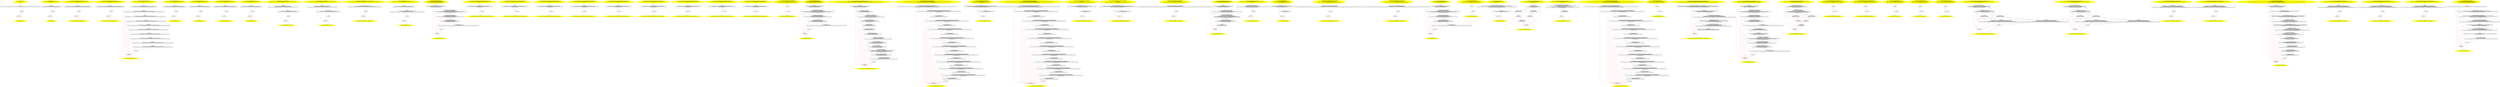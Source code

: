 /* @generated */
digraph cfg {
"org.junit.tests.running.classes.ParentRunnerTest.<clinit>():void.8054e9c18644b94b3544531fcb1eab16_1" [label="1: Start void ParentRunnerTest.<clinit>()\nFormals: \nLocals:  \n  " color=yellow style=filled]
	

	 "org.junit.tests.running.classes.ParentRunnerTest.<clinit>():void.8054e9c18644b94b3544531fcb1eab16_1" -> "org.junit.tests.running.classes.ParentRunnerTest.<clinit>():void.8054e9c18644b94b3544531fcb1eab16_4" ;
"org.junit.tests.running.classes.ParentRunnerTest.<clinit>():void.8054e9c18644b94b3544531fcb1eab16_2" [label="2: Exit void ParentRunnerTest.<clinit>() \n  " color=yellow style=filled]
	

"org.junit.tests.running.classes.ParentRunnerTest.<clinit>():void.8054e9c18644b94b3544531fcb1eab16_3" [label="3:  exceptions sink \n  " shape="box"]
	

	 "org.junit.tests.running.classes.ParentRunnerTest.<clinit>():void.8054e9c18644b94b3544531fcb1eab16_3" -> "org.junit.tests.running.classes.ParentRunnerTest.<clinit>():void.8054e9c18644b94b3544531fcb1eab16_2" ;
"org.junit.tests.running.classes.ParentRunnerTest.<clinit>():void.8054e9c18644b94b3544531fcb1eab16_4" [label="4:  method_body \n   *&#GB<>$org.junit.tests.running.classes.ParentRunnerTest.log:org.junit.tests.running.classes.ParentRunnerTest(root org.junit.tests.running.classes.ParentRunnerTest)=\"\" [line 33]\n " shape="box"]
	

	 "org.junit.tests.running.classes.ParentRunnerTest.<clinit>():void.8054e9c18644b94b3544531fcb1eab16_4" -> "org.junit.tests.running.classes.ParentRunnerTest.<clinit>():void.8054e9c18644b94b3544531fcb1eab16_5" ;
	 "org.junit.tests.running.classes.ParentRunnerTest.<clinit>():void.8054e9c18644b94b3544531fcb1eab16_4" -> "org.junit.tests.running.classes.ParentRunnerTest.<clinit>():void.8054e9c18644b94b3544531fcb1eab16_3" [color="red" ];
"org.junit.tests.running.classes.ParentRunnerTest.<clinit>():void.8054e9c18644b94b3544531fcb1eab16_5" [label="5:  method_body \n  " shape="box"]
	

	 "org.junit.tests.running.classes.ParentRunnerTest.<clinit>():void.8054e9c18644b94b3544531fcb1eab16_5" -> "org.junit.tests.running.classes.ParentRunnerTest.<clinit>():void.8054e9c18644b94b3544531fcb1eab16_2" ;
	 "org.junit.tests.running.classes.ParentRunnerTest.<clinit>():void.8054e9c18644b94b3544531fcb1eab16_5" -> "org.junit.tests.running.classes.ParentRunnerTest.<clinit>():void.8054e9c18644b94b3544531fcb1eab16_3" [color="red" ];
"org.junit.tests.running.classes.ParentRunnerTest.<init>().a1ce1300015dd30bd3b66fe757eb8d18_1" [label="1: Start ParentRunnerTest.<init>()\nFormals:  this:org.junit.tests.running.classes.ParentRunnerTest*\nLocals:  \n  " color=yellow style=filled]
	

	 "org.junit.tests.running.classes.ParentRunnerTest.<init>().a1ce1300015dd30bd3b66fe757eb8d18_1" -> "org.junit.tests.running.classes.ParentRunnerTest.<init>().a1ce1300015dd30bd3b66fe757eb8d18_4" ;
"org.junit.tests.running.classes.ParentRunnerTest.<init>().a1ce1300015dd30bd3b66fe757eb8d18_2" [label="2: Exit ParentRunnerTest.<init>() \n  " color=yellow style=filled]
	

"org.junit.tests.running.classes.ParentRunnerTest.<init>().a1ce1300015dd30bd3b66fe757eb8d18_3" [label="3:  exceptions sink \n  " shape="box"]
	

	 "org.junit.tests.running.classes.ParentRunnerTest.<init>().a1ce1300015dd30bd3b66fe757eb8d18_3" -> "org.junit.tests.running.classes.ParentRunnerTest.<init>().a1ce1300015dd30bd3b66fe757eb8d18_2" ;
"org.junit.tests.running.classes.ParentRunnerTest.<init>().a1ce1300015dd30bd3b66fe757eb8d18_4" [label="4:  Call Object.<init>() \n   n$0=*&this:org.junit.tests.running.classes.ParentRunnerTest* [line 32]\n  n$1=_fun_Object.<init>()(n$0:org.junit.tests.running.classes.ParentRunnerTest*) [line 32]\n " shape="box"]
	

	 "org.junit.tests.running.classes.ParentRunnerTest.<init>().a1ce1300015dd30bd3b66fe757eb8d18_4" -> "org.junit.tests.running.classes.ParentRunnerTest.<init>().a1ce1300015dd30bd3b66fe757eb8d18_5" ;
	 "org.junit.tests.running.classes.ParentRunnerTest.<init>().a1ce1300015dd30bd3b66fe757eb8d18_4" -> "org.junit.tests.running.classes.ParentRunnerTest.<init>().a1ce1300015dd30bd3b66fe757eb8d18_3" [color="red" ];
"org.junit.tests.running.classes.ParentRunnerTest.<init>().a1ce1300015dd30bd3b66fe757eb8d18_5" [label="5:  method_body \n  " shape="box"]
	

	 "org.junit.tests.running.classes.ParentRunnerTest.<init>().a1ce1300015dd30bd3b66fe757eb8d18_5" -> "org.junit.tests.running.classes.ParentRunnerTest.<init>().a1ce1300015dd30bd3b66fe757eb8d18_2" ;
	 "org.junit.tests.running.classes.ParentRunnerTest.<init>().a1ce1300015dd30bd3b66fe757eb8d18_5" -> "org.junit.tests.running.classes.ParentRunnerTest.<init>().a1ce1300015dd30bd3b66fe757eb8d18_3" [color="red" ];
"org.junit.tests.running.classes.ParentRunnerTest$AssertionErrorAtParentLevelTest.<init>().2d4f50ade4710e80070937c167bde6b8_1" [label="1: Start ParentRunnerTest$AssertionErrorAtParentLevelTest.<init>()\nFormals:  this:org.junit.tests.running.classes.ParentRunnerTest$AssertionErrorAtParentLevelTest*\nLocals:  \n  " color=yellow style=filled]
	

	 "org.junit.tests.running.classes.ParentRunnerTest$AssertionErrorAtParentLevelTest.<init>().2d4f50ade4710e80070937c167bde6b8_1" -> "org.junit.tests.running.classes.ParentRunnerTest$AssertionErrorAtParentLevelTest.<init>().2d4f50ade4710e80070937c167bde6b8_4" ;
"org.junit.tests.running.classes.ParentRunnerTest$AssertionErrorAtParentLevelTest.<init>().2d4f50ade4710e80070937c167bde6b8_2" [label="2: Exit ParentRunnerTest$AssertionErrorAtParentLevelTest.<init>() \n  " color=yellow style=filled]
	

"org.junit.tests.running.classes.ParentRunnerTest$AssertionErrorAtParentLevelTest.<init>().2d4f50ade4710e80070937c167bde6b8_3" [label="3:  exceptions sink \n  " shape="box"]
	

	 "org.junit.tests.running.classes.ParentRunnerTest$AssertionErrorAtParentLevelTest.<init>().2d4f50ade4710e80070937c167bde6b8_3" -> "org.junit.tests.running.classes.ParentRunnerTest$AssertionErrorAtParentLevelTest.<init>().2d4f50ade4710e80070937c167bde6b8_2" ;
"org.junit.tests.running.classes.ParentRunnerTest$AssertionErrorAtParentLevelTest.<init>().2d4f50ade4710e80070937c167bde6b8_4" [label="4:  Call Object.<init>() \n   n$0=*&this:org.junit.tests.running.classes.ParentRunnerTest$AssertionErrorAtParentLevelTest* [line 160]\n  n$1=_fun_Object.<init>()(n$0:org.junit.tests.running.classes.ParentRunnerTest$AssertionErrorAtParentLevelTest*) [line 160]\n " shape="box"]
	

	 "org.junit.tests.running.classes.ParentRunnerTest$AssertionErrorAtParentLevelTest.<init>().2d4f50ade4710e80070937c167bde6b8_4" -> "org.junit.tests.running.classes.ParentRunnerTest$AssertionErrorAtParentLevelTest.<init>().2d4f50ade4710e80070937c167bde6b8_5" ;
	 "org.junit.tests.running.classes.ParentRunnerTest$AssertionErrorAtParentLevelTest.<init>().2d4f50ade4710e80070937c167bde6b8_4" -> "org.junit.tests.running.classes.ParentRunnerTest$AssertionErrorAtParentLevelTest.<init>().2d4f50ade4710e80070937c167bde6b8_3" [color="red" ];
"org.junit.tests.running.classes.ParentRunnerTest$AssertionErrorAtParentLevelTest.<init>().2d4f50ade4710e80070937c167bde6b8_5" [label="5:  method_body \n  " shape="box"]
	

	 "org.junit.tests.running.classes.ParentRunnerTest$AssertionErrorAtParentLevelTest.<init>().2d4f50ade4710e80070937c167bde6b8_5" -> "org.junit.tests.running.classes.ParentRunnerTest$AssertionErrorAtParentLevelTest.<init>().2d4f50ade4710e80070937c167bde6b8_2" ;
	 "org.junit.tests.running.classes.ParentRunnerTest$AssertionErrorAtParentLevelTest.<init>().2d4f50ade4710e80070937c167bde6b8_5" -> "org.junit.tests.running.classes.ParentRunnerTest$AssertionErrorAtParentLevelTest.<init>().2d4f50ade4710e80070937c167bde6b8_3" [color="red" ];
"org.junit.tests.running.classes.ParentRunnerTest$AssumptionViolatedAtParentLevelTest.<init>().d7cb4d26bc43ca3a43f89efaa8c97a17_1" [label="1: Start ParentRunnerTest$AssumptionViolatedAtParentLevelTest.<init>()\nFormals:  this:org.junit.tests.running.classes.ParentRunnerTest$AssumptionViolatedAtParentLevelTest*\nLocals:  \n  " color=yellow style=filled]
	

	 "org.junit.tests.running.classes.ParentRunnerTest$AssumptionViolatedAtParentLevelTest.<init>().d7cb4d26bc43ca3a43f89efaa8c97a17_1" -> "org.junit.tests.running.classes.ParentRunnerTest$AssumptionViolatedAtParentLevelTest.<init>().d7cb4d26bc43ca3a43f89efaa8c97a17_4" ;
"org.junit.tests.running.classes.ParentRunnerTest$AssumptionViolatedAtParentLevelTest.<init>().d7cb4d26bc43ca3a43f89efaa8c97a17_2" [label="2: Exit ParentRunnerTest$AssumptionViolatedAtParentLevelTest.<init>() \n  " color=yellow style=filled]
	

"org.junit.tests.running.classes.ParentRunnerTest$AssumptionViolatedAtParentLevelTest.<init>().d7cb4d26bc43ca3a43f89efaa8c97a17_3" [label="3:  exceptions sink \n  " shape="box"]
	

	 "org.junit.tests.running.classes.ParentRunnerTest$AssumptionViolatedAtParentLevelTest.<init>().d7cb4d26bc43ca3a43f89efaa8c97a17_3" -> "org.junit.tests.running.classes.ParentRunnerTest$AssumptionViolatedAtParentLevelTest.<init>().d7cb4d26bc43ca3a43f89efaa8c97a17_2" ;
"org.junit.tests.running.classes.ParentRunnerTest$AssumptionViolatedAtParentLevelTest.<init>().d7cb4d26bc43ca3a43f89efaa8c97a17_4" [label="4:  Call Object.<init>() \n   n$0=*&this:org.junit.tests.running.classes.ParentRunnerTest$AssumptionViolatedAtParentLevelTest* [line 185]\n  n$1=_fun_Object.<init>()(n$0:org.junit.tests.running.classes.ParentRunnerTest$AssumptionViolatedAtParentLevelTest*) [line 185]\n " shape="box"]
	

	 "org.junit.tests.running.classes.ParentRunnerTest$AssumptionViolatedAtParentLevelTest.<init>().d7cb4d26bc43ca3a43f89efaa8c97a17_4" -> "org.junit.tests.running.classes.ParentRunnerTest$AssumptionViolatedAtParentLevelTest.<init>().d7cb4d26bc43ca3a43f89efaa8c97a17_5" ;
	 "org.junit.tests.running.classes.ParentRunnerTest$AssumptionViolatedAtParentLevelTest.<init>().d7cb4d26bc43ca3a43f89efaa8c97a17_4" -> "org.junit.tests.running.classes.ParentRunnerTest$AssumptionViolatedAtParentLevelTest.<init>().d7cb4d26bc43ca3a43f89efaa8c97a17_3" [color="red" ];
"org.junit.tests.running.classes.ParentRunnerTest$AssumptionViolatedAtParentLevelTest.<init>().d7cb4d26bc43ca3a43f89efaa8c97a17_5" [label="5:  method_body \n  " shape="box"]
	

	 "org.junit.tests.running.classes.ParentRunnerTest$AssumptionViolatedAtParentLevelTest.<init>().d7cb4d26bc43ca3a43f89efaa8c97a17_5" -> "org.junit.tests.running.classes.ParentRunnerTest$AssumptionViolatedAtParentLevelTest.<init>().d7cb4d26bc43ca3a43f89efaa8c97a17_2" ;
	 "org.junit.tests.running.classes.ParentRunnerTest$AssumptionViolatedAtParentLevelTest.<init>().d7cb4d26bc43ca3a43f89efaa8c97a17_5" -> "org.junit.tests.running.classes.ParentRunnerTest$AssumptionViolatedAtParentLevelTest.<init>().d7cb4d26bc43ca3a43f89efaa8c97a17_3" [color="red" ];
"org.junit.tests.running.classes.ParentRunnerTest$CountingRunListener.<init>().bec0757591ab453ebeef115312d83c8b_1" [label="1: Start ParentRunnerTest$CountingRunListener.<init>()\nFormals:  this:org.junit.tests.running.classes.ParentRunnerTest$CountingRunListener*\nLocals:  \n  " color=yellow style=filled]
	

	 "org.junit.tests.running.classes.ParentRunnerTest$CountingRunListener.<init>().bec0757591ab453ebeef115312d83c8b_1" -> "org.junit.tests.running.classes.ParentRunnerTest$CountingRunListener.<init>().bec0757591ab453ebeef115312d83c8b_4" ;
"org.junit.tests.running.classes.ParentRunnerTest$CountingRunListener.<init>().bec0757591ab453ebeef115312d83c8b_2" [label="2: Exit ParentRunnerTest$CountingRunListener.<init>() \n  " color=yellow style=filled]
	

"org.junit.tests.running.classes.ParentRunnerTest$CountingRunListener.<init>().bec0757591ab453ebeef115312d83c8b_3" [label="3:  exceptions sink \n  " shape="box"]
	

	 "org.junit.tests.running.classes.ParentRunnerTest$CountingRunListener.<init>().bec0757591ab453ebeef115312d83c8b_3" -> "org.junit.tests.running.classes.ParentRunnerTest$CountingRunListener.<init>().bec0757591ab453ebeef115312d83c8b_2" ;
"org.junit.tests.running.classes.ParentRunnerTest$CountingRunListener.<init>().bec0757591ab453ebeef115312d83c8b_4" [label="4:  Call RunListener.<init>() \n   n$0=*&this:org.junit.tests.running.classes.ParentRunnerTest$CountingRunListener* [line 255]\n  n$1=_fun_RunListener.<init>()(n$0:org.junit.tests.running.classes.ParentRunnerTest$CountingRunListener*) [line 255]\n " shape="box"]
	

	 "org.junit.tests.running.classes.ParentRunnerTest$CountingRunListener.<init>().bec0757591ab453ebeef115312d83c8b_4" -> "org.junit.tests.running.classes.ParentRunnerTest$CountingRunListener.<init>().bec0757591ab453ebeef115312d83c8b_5" ;
	 "org.junit.tests.running.classes.ParentRunnerTest$CountingRunListener.<init>().bec0757591ab453ebeef115312d83c8b_4" -> "org.junit.tests.running.classes.ParentRunnerTest$CountingRunListener.<init>().bec0757591ab453ebeef115312d83c8b_3" [color="red" ];
"org.junit.tests.running.classes.ParentRunnerTest$CountingRunListener.<init>().bec0757591ab453ebeef115312d83c8b_5" [label="5:  method_body \n   n$2=*&this:org.junit.tests.running.classes.ParentRunnerTest$CountingRunListener* [line 256]\n  *n$2.testSuiteStarted:org.junit.tests.running.classes.ParentRunnerTest$CountingRunListener(root org.junit.tests.running.classes.ParentRunnerTest$CountingRunListener)=0 [line 256]\n " shape="box"]
	

	 "org.junit.tests.running.classes.ParentRunnerTest$CountingRunListener.<init>().bec0757591ab453ebeef115312d83c8b_5" -> "org.junit.tests.running.classes.ParentRunnerTest$CountingRunListener.<init>().bec0757591ab453ebeef115312d83c8b_6" ;
	 "org.junit.tests.running.classes.ParentRunnerTest$CountingRunListener.<init>().bec0757591ab453ebeef115312d83c8b_5" -> "org.junit.tests.running.classes.ParentRunnerTest$CountingRunListener.<init>().bec0757591ab453ebeef115312d83c8b_3" [color="red" ];
"org.junit.tests.running.classes.ParentRunnerTest$CountingRunListener.<init>().bec0757591ab453ebeef115312d83c8b_6" [label="6:  method_body \n   n$3=*&this:org.junit.tests.running.classes.ParentRunnerTest$CountingRunListener* [line 257]\n  *n$3.testSuiteFinished:org.junit.tests.running.classes.ParentRunnerTest$CountingRunListener(root org.junit.tests.running.classes.ParentRunnerTest$CountingRunListener)=0 [line 257]\n " shape="box"]
	

	 "org.junit.tests.running.classes.ParentRunnerTest$CountingRunListener.<init>().bec0757591ab453ebeef115312d83c8b_6" -> "org.junit.tests.running.classes.ParentRunnerTest$CountingRunListener.<init>().bec0757591ab453ebeef115312d83c8b_7" ;
	 "org.junit.tests.running.classes.ParentRunnerTest$CountingRunListener.<init>().bec0757591ab453ebeef115312d83c8b_6" -> "org.junit.tests.running.classes.ParentRunnerTest$CountingRunListener.<init>().bec0757591ab453ebeef115312d83c8b_3" [color="red" ];
"org.junit.tests.running.classes.ParentRunnerTest$CountingRunListener.<init>().bec0757591ab453ebeef115312d83c8b_7" [label="7:  method_body \n   n$4=*&this:org.junit.tests.running.classes.ParentRunnerTest$CountingRunListener* [line 258]\n  *n$4.testSuiteFailure:org.junit.tests.running.classes.ParentRunnerTest$CountingRunListener(root org.junit.tests.running.classes.ParentRunnerTest$CountingRunListener)=0 [line 258]\n " shape="box"]
	

	 "org.junit.tests.running.classes.ParentRunnerTest$CountingRunListener.<init>().bec0757591ab453ebeef115312d83c8b_7" -> "org.junit.tests.running.classes.ParentRunnerTest$CountingRunListener.<init>().bec0757591ab453ebeef115312d83c8b_8" ;
	 "org.junit.tests.running.classes.ParentRunnerTest$CountingRunListener.<init>().bec0757591ab453ebeef115312d83c8b_7" -> "org.junit.tests.running.classes.ParentRunnerTest$CountingRunListener.<init>().bec0757591ab453ebeef115312d83c8b_3" [color="red" ];
"org.junit.tests.running.classes.ParentRunnerTest$CountingRunListener.<init>().bec0757591ab453ebeef115312d83c8b_8" [label="8:  method_body \n   n$5=*&this:org.junit.tests.running.classes.ParentRunnerTest$CountingRunListener* [line 259]\n  *n$5.testSuiteAssumptionFailure:org.junit.tests.running.classes.ParentRunnerTest$CountingRunListener(root org.junit.tests.running.classes.ParentRunnerTest$CountingRunListener)=0 [line 259]\n " shape="box"]
	

	 "org.junit.tests.running.classes.ParentRunnerTest$CountingRunListener.<init>().bec0757591ab453ebeef115312d83c8b_8" -> "org.junit.tests.running.classes.ParentRunnerTest$CountingRunListener.<init>().bec0757591ab453ebeef115312d83c8b_9" ;
	 "org.junit.tests.running.classes.ParentRunnerTest$CountingRunListener.<init>().bec0757591ab453ebeef115312d83c8b_8" -> "org.junit.tests.running.classes.ParentRunnerTest$CountingRunListener.<init>().bec0757591ab453ebeef115312d83c8b_3" [color="red" ];
"org.junit.tests.running.classes.ParentRunnerTest$CountingRunListener.<init>().bec0757591ab453ebeef115312d83c8b_9" [label="9:  method_body \n   n$6=*&this:org.junit.tests.running.classes.ParentRunnerTest$CountingRunListener* [line 261]\n  *n$6.testStarted:org.junit.tests.running.classes.ParentRunnerTest$CountingRunListener(root org.junit.tests.running.classes.ParentRunnerTest$CountingRunListener)=0 [line 261]\n " shape="box"]
	

	 "org.junit.tests.running.classes.ParentRunnerTest$CountingRunListener.<init>().bec0757591ab453ebeef115312d83c8b_9" -> "org.junit.tests.running.classes.ParentRunnerTest$CountingRunListener.<init>().bec0757591ab453ebeef115312d83c8b_10" ;
	 "org.junit.tests.running.classes.ParentRunnerTest$CountingRunListener.<init>().bec0757591ab453ebeef115312d83c8b_9" -> "org.junit.tests.running.classes.ParentRunnerTest$CountingRunListener.<init>().bec0757591ab453ebeef115312d83c8b_3" [color="red" ];
"org.junit.tests.running.classes.ParentRunnerTest$CountingRunListener.<init>().bec0757591ab453ebeef115312d83c8b_10" [label="10:  method_body \n   n$7=*&this:org.junit.tests.running.classes.ParentRunnerTest$CountingRunListener* [line 262]\n  *n$7.testFinished:org.junit.tests.running.classes.ParentRunnerTest$CountingRunListener(root org.junit.tests.running.classes.ParentRunnerTest$CountingRunListener)=0 [line 262]\n " shape="box"]
	

	 "org.junit.tests.running.classes.ParentRunnerTest$CountingRunListener.<init>().bec0757591ab453ebeef115312d83c8b_10" -> "org.junit.tests.running.classes.ParentRunnerTest$CountingRunListener.<init>().bec0757591ab453ebeef115312d83c8b_11" ;
	 "org.junit.tests.running.classes.ParentRunnerTest$CountingRunListener.<init>().bec0757591ab453ebeef115312d83c8b_10" -> "org.junit.tests.running.classes.ParentRunnerTest$CountingRunListener.<init>().bec0757591ab453ebeef115312d83c8b_3" [color="red" ];
"org.junit.tests.running.classes.ParentRunnerTest$CountingRunListener.<init>().bec0757591ab453ebeef115312d83c8b_11" [label="11:  method_body \n   n$8=*&this:org.junit.tests.running.classes.ParentRunnerTest$CountingRunListener* [line 263]\n  *n$8.testFailure:org.junit.tests.running.classes.ParentRunnerTest$CountingRunListener(root org.junit.tests.running.classes.ParentRunnerTest$CountingRunListener)=0 [line 263]\n " shape="box"]
	

	 "org.junit.tests.running.classes.ParentRunnerTest$CountingRunListener.<init>().bec0757591ab453ebeef115312d83c8b_11" -> "org.junit.tests.running.classes.ParentRunnerTest$CountingRunListener.<init>().bec0757591ab453ebeef115312d83c8b_12" ;
	 "org.junit.tests.running.classes.ParentRunnerTest$CountingRunListener.<init>().bec0757591ab453ebeef115312d83c8b_11" -> "org.junit.tests.running.classes.ParentRunnerTest$CountingRunListener.<init>().bec0757591ab453ebeef115312d83c8b_3" [color="red" ];
"org.junit.tests.running.classes.ParentRunnerTest$CountingRunListener.<init>().bec0757591ab453ebeef115312d83c8b_12" [label="12:  method_body \n   n$9=*&this:org.junit.tests.running.classes.ParentRunnerTest$CountingRunListener* [line 264]\n  *n$9.testAssumptionFailure:org.junit.tests.running.classes.ParentRunnerTest$CountingRunListener(root org.junit.tests.running.classes.ParentRunnerTest$CountingRunListener)=0 [line 264]\n " shape="box"]
	

	 "org.junit.tests.running.classes.ParentRunnerTest$CountingRunListener.<init>().bec0757591ab453ebeef115312d83c8b_12" -> "org.junit.tests.running.classes.ParentRunnerTest$CountingRunListener.<init>().bec0757591ab453ebeef115312d83c8b_13" ;
	 "org.junit.tests.running.classes.ParentRunnerTest$CountingRunListener.<init>().bec0757591ab453ebeef115312d83c8b_12" -> "org.junit.tests.running.classes.ParentRunnerTest$CountingRunListener.<init>().bec0757591ab453ebeef115312d83c8b_3" [color="red" ];
"org.junit.tests.running.classes.ParentRunnerTest$CountingRunListener.<init>().bec0757591ab453ebeef115312d83c8b_13" [label="13:  method_body \n   n$10=*&this:org.junit.tests.running.classes.ParentRunnerTest$CountingRunListener* [line 265]\n  *n$10.testIgnored:org.junit.tests.running.classes.ParentRunnerTest$CountingRunListener(root org.junit.tests.running.classes.ParentRunnerTest$CountingRunListener)=0 [line 265]\n " shape="box"]
	

	 "org.junit.tests.running.classes.ParentRunnerTest$CountingRunListener.<init>().bec0757591ab453ebeef115312d83c8b_13" -> "org.junit.tests.running.classes.ParentRunnerTest$CountingRunListener.<init>().bec0757591ab453ebeef115312d83c8b_14" ;
	 "org.junit.tests.running.classes.ParentRunnerTest$CountingRunListener.<init>().bec0757591ab453ebeef115312d83c8b_13" -> "org.junit.tests.running.classes.ParentRunnerTest$CountingRunListener.<init>().bec0757591ab453ebeef115312d83c8b_3" [color="red" ];
"org.junit.tests.running.classes.ParentRunnerTest$CountingRunListener.<init>().bec0757591ab453ebeef115312d83c8b_14" [label="14:  method_body \n  " shape="box"]
	

	 "org.junit.tests.running.classes.ParentRunnerTest$CountingRunListener.<init>().bec0757591ab453ebeef115312d83c8b_14" -> "org.junit.tests.running.classes.ParentRunnerTest$CountingRunListener.<init>().bec0757591ab453ebeef115312d83c8b_2" ;
	 "org.junit.tests.running.classes.ParentRunnerTest$CountingRunListener.<init>().bec0757591ab453ebeef115312d83c8b_14" -> "org.junit.tests.running.classes.ParentRunnerTest$CountingRunListener.<init>().bec0757591ab453ebeef115312d83c8b_3" [color="red" ];
"org.junit.tests.running.classes.ParentRunnerTest$ExampleTest.<init>().54885feb521cf00cd940005fb6b193bf_1" [label="1: Start ParentRunnerTest$ExampleTest.<init>()\nFormals:  this:org.junit.tests.running.classes.ParentRunnerTest$ExampleTest*\nLocals:  \n  " color=yellow style=filled]
	

	 "org.junit.tests.running.classes.ParentRunnerTest$ExampleTest.<init>().54885feb521cf00cd940005fb6b193bf_1" -> "org.junit.tests.running.classes.ParentRunnerTest$ExampleTest.<init>().54885feb521cf00cd940005fb6b193bf_4" ;
"org.junit.tests.running.classes.ParentRunnerTest$ExampleTest.<init>().54885feb521cf00cd940005fb6b193bf_2" [label="2: Exit ParentRunnerTest$ExampleTest.<init>() \n  " color=yellow style=filled]
	

"org.junit.tests.running.classes.ParentRunnerTest$ExampleTest.<init>().54885feb521cf00cd940005fb6b193bf_3" [label="3:  exceptions sink \n  " shape="box"]
	

	 "org.junit.tests.running.classes.ParentRunnerTest$ExampleTest.<init>().54885feb521cf00cd940005fb6b193bf_3" -> "org.junit.tests.running.classes.ParentRunnerTest$ExampleTest.<init>().54885feb521cf00cd940005fb6b193bf_2" ;
"org.junit.tests.running.classes.ParentRunnerTest$ExampleTest.<init>().54885feb521cf00cd940005fb6b193bf_4" [label="4:  Call Object.<init>() \n   n$0=*&this:org.junit.tests.running.classes.ParentRunnerTest$ExampleTest* [line 110]\n  n$1=_fun_Object.<init>()(n$0:org.junit.tests.running.classes.ParentRunnerTest$ExampleTest*) [line 110]\n " shape="box"]
	

	 "org.junit.tests.running.classes.ParentRunnerTest$ExampleTest.<init>().54885feb521cf00cd940005fb6b193bf_4" -> "org.junit.tests.running.classes.ParentRunnerTest$ExampleTest.<init>().54885feb521cf00cd940005fb6b193bf_5" ;
	 "org.junit.tests.running.classes.ParentRunnerTest$ExampleTest.<init>().54885feb521cf00cd940005fb6b193bf_4" -> "org.junit.tests.running.classes.ParentRunnerTest$ExampleTest.<init>().54885feb521cf00cd940005fb6b193bf_3" [color="red" ];
"org.junit.tests.running.classes.ParentRunnerTest$ExampleTest.<init>().54885feb521cf00cd940005fb6b193bf_5" [label="5:  method_body \n  " shape="box"]
	

	 "org.junit.tests.running.classes.ParentRunnerTest$ExampleTest.<init>().54885feb521cf00cd940005fb6b193bf_5" -> "org.junit.tests.running.classes.ParentRunnerTest$ExampleTest.<init>().54885feb521cf00cd940005fb6b193bf_2" ;
	 "org.junit.tests.running.classes.ParentRunnerTest$ExampleTest.<init>().54885feb521cf00cd940005fb6b193bf_5" -> "org.junit.tests.running.classes.ParentRunnerTest$ExampleTest.<init>().54885feb521cf00cd940005fb6b193bf_3" [color="red" ];
"org.junit.tests.running.classes.ParentRunnerTest$FruitTest.<init>().0b6701a710694ede4c8f790ba89b8543_1" [label="1: Start ParentRunnerTest$FruitTest.<init>()\nFormals:  this:org.junit.tests.running.classes.ParentRunnerTest$FruitTest*\nLocals:  \n  " color=yellow style=filled]
	

	 "org.junit.tests.running.classes.ParentRunnerTest$FruitTest.<init>().0b6701a710694ede4c8f790ba89b8543_1" -> "org.junit.tests.running.classes.ParentRunnerTest$FruitTest.<init>().0b6701a710694ede4c8f790ba89b8543_4" ;
"org.junit.tests.running.classes.ParentRunnerTest$FruitTest.<init>().0b6701a710694ede4c8f790ba89b8543_2" [label="2: Exit ParentRunnerTest$FruitTest.<init>() \n  " color=yellow style=filled]
	

"org.junit.tests.running.classes.ParentRunnerTest$FruitTest.<init>().0b6701a710694ede4c8f790ba89b8543_3" [label="3:  exceptions sink \n  " shape="box"]
	

	 "org.junit.tests.running.classes.ParentRunnerTest$FruitTest.<init>().0b6701a710694ede4c8f790ba89b8543_3" -> "org.junit.tests.running.classes.ParentRunnerTest$FruitTest.<init>().0b6701a710694ede4c8f790ba89b8543_2" ;
"org.junit.tests.running.classes.ParentRunnerTest$FruitTest.<init>().0b6701a710694ede4c8f790ba89b8543_4" [label="4:  Call Object.<init>() \n   n$0=*&this:org.junit.tests.running.classes.ParentRunnerTest$FruitTest* [line 35]\n  n$1=_fun_Object.<init>()(n$0:org.junit.tests.running.classes.ParentRunnerTest$FruitTest*) [line 35]\n " shape="box"]
	

	 "org.junit.tests.running.classes.ParentRunnerTest$FruitTest.<init>().0b6701a710694ede4c8f790ba89b8543_4" -> "org.junit.tests.running.classes.ParentRunnerTest$FruitTest.<init>().0b6701a710694ede4c8f790ba89b8543_5" ;
	 "org.junit.tests.running.classes.ParentRunnerTest$FruitTest.<init>().0b6701a710694ede4c8f790ba89b8543_4" -> "org.junit.tests.running.classes.ParentRunnerTest$FruitTest.<init>().0b6701a710694ede4c8f790ba89b8543_3" [color="red" ];
"org.junit.tests.running.classes.ParentRunnerTest$FruitTest.<init>().0b6701a710694ede4c8f790ba89b8543_5" [label="5:  method_body \n  " shape="box"]
	

	 "org.junit.tests.running.classes.ParentRunnerTest$FruitTest.<init>().0b6701a710694ede4c8f790ba89b8543_5" -> "org.junit.tests.running.classes.ParentRunnerTest$FruitTest.<init>().0b6701a710694ede4c8f790ba89b8543_2" ;
	 "org.junit.tests.running.classes.ParentRunnerTest$FruitTest.<init>().0b6701a710694ede4c8f790ba89b8543_5" -> "org.junit.tests.running.classes.ParentRunnerTest$FruitTest.<init>().0b6701a710694ede4c8f790ba89b8543_3" [color="red" ];
"org.junit.tests.running.classes.ParentRunnerTest$NonPublicTestClass.<init>().51c0ca68a97dae69edf33f52d348f5bc_1" [label="1: Start ParentRunnerTest$NonPublicTestClass.<init>()\nFormals:  this:org.junit.tests.running.classes.ParentRunnerTest$NonPublicTestClass*\nLocals:  \n  " color=yellow style=filled]
	

	 "org.junit.tests.running.classes.ParentRunnerTest$NonPublicTestClass.<init>().51c0ca68a97dae69edf33f52d348f5bc_1" -> "org.junit.tests.running.classes.ParentRunnerTest$NonPublicTestClass.<init>().51c0ca68a97dae69edf33f52d348f5bc_4" ;
"org.junit.tests.running.classes.ParentRunnerTest$NonPublicTestClass.<init>().51c0ca68a97dae69edf33f52d348f5bc_2" [label="2: Exit ParentRunnerTest$NonPublicTestClass.<init>() \n  " color=yellow style=filled]
	

"org.junit.tests.running.classes.ParentRunnerTest$NonPublicTestClass.<init>().51c0ca68a97dae69edf33f52d348f5bc_3" [label="3:  exceptions sink \n  " shape="box"]
	

	 "org.junit.tests.running.classes.ParentRunnerTest$NonPublicTestClass.<init>().51c0ca68a97dae69edf33f52d348f5bc_3" -> "org.junit.tests.running.classes.ParentRunnerTest$NonPublicTestClass.<init>().51c0ca68a97dae69edf33f52d348f5bc_2" ;
"org.junit.tests.running.classes.ParentRunnerTest$NonPublicTestClass.<init>().51c0ca68a97dae69edf33f52d348f5bc_4" [label="4:  Call Object.<init>() \n   n$0=*&this:org.junit.tests.running.classes.ParentRunnerTest$NonPublicTestClass* [line 137]\n  n$1=_fun_Object.<init>()(n$0:org.junit.tests.running.classes.ParentRunnerTest$NonPublicTestClass*) [line 137]\n " shape="box"]
	

	 "org.junit.tests.running.classes.ParentRunnerTest$NonPublicTestClass.<init>().51c0ca68a97dae69edf33f52d348f5bc_4" -> "org.junit.tests.running.classes.ParentRunnerTest$NonPublicTestClass.<init>().51c0ca68a97dae69edf33f52d348f5bc_5" ;
	 "org.junit.tests.running.classes.ParentRunnerTest$NonPublicTestClass.<init>().51c0ca68a97dae69edf33f52d348f5bc_4" -> "org.junit.tests.running.classes.ParentRunnerTest$NonPublicTestClass.<init>().51c0ca68a97dae69edf33f52d348f5bc_3" [color="red" ];
"org.junit.tests.running.classes.ParentRunnerTest$NonPublicTestClass.<init>().51c0ca68a97dae69edf33f52d348f5bc_5" [label="5:  method_body \n  " shape="box"]
	

	 "org.junit.tests.running.classes.ParentRunnerTest$NonPublicTestClass.<init>().51c0ca68a97dae69edf33f52d348f5bc_5" -> "org.junit.tests.running.classes.ParentRunnerTest$NonPublicTestClass.<init>().51c0ca68a97dae69edf33f52d348f5bc_2" ;
	 "org.junit.tests.running.classes.ParentRunnerTest$NonPublicTestClass.<init>().51c0ca68a97dae69edf33f52d348f5bc_5" -> "org.junit.tests.running.classes.ParentRunnerTest$NonPublicTestClass.<init>().51c0ca68a97dae69edf33f52d348f5bc_3" [color="red" ];
"org.junit.tests.running.classes.ParentRunnerTest$TestTest.<init>().90683ece55b453e3f7a8ecd1233212cd_1" [label="1: Start ParentRunnerTest$TestTest.<init>()\nFormals:  this:org.junit.tests.running.classes.ParentRunnerTest$TestTest*\nLocals:  \n  " color=yellow style=filled]
	

	 "org.junit.tests.running.classes.ParentRunnerTest$TestTest.<init>().90683ece55b453e3f7a8ecd1233212cd_1" -> "org.junit.tests.running.classes.ParentRunnerTest$TestTest.<init>().90683ece55b453e3f7a8ecd1233212cd_4" ;
"org.junit.tests.running.classes.ParentRunnerTest$TestTest.<init>().90683ece55b453e3f7a8ecd1233212cd_2" [label="2: Exit ParentRunnerTest$TestTest.<init>() \n  " color=yellow style=filled]
	

"org.junit.tests.running.classes.ParentRunnerTest$TestTest.<init>().90683ece55b453e3f7a8ecd1233212cd_3" [label="3:  exceptions sink \n  " shape="box"]
	

	 "org.junit.tests.running.classes.ParentRunnerTest$TestTest.<init>().90683ece55b453e3f7a8ecd1233212cd_3" -> "org.junit.tests.running.classes.ParentRunnerTest$TestTest.<init>().90683ece55b453e3f7a8ecd1233212cd_2" ;
"org.junit.tests.running.classes.ParentRunnerTest$TestTest.<init>().90683ece55b453e3f7a8ecd1233212cd_4" [label="4:  Call Object.<init>() \n   n$0=*&this:org.junit.tests.running.classes.ParentRunnerTest$TestTest* [line 211]\n  n$1=_fun_Object.<init>()(n$0:org.junit.tests.running.classes.ParentRunnerTest$TestTest*) [line 211]\n " shape="box"]
	

	 "org.junit.tests.running.classes.ParentRunnerTest$TestTest.<init>().90683ece55b453e3f7a8ecd1233212cd_4" -> "org.junit.tests.running.classes.ParentRunnerTest$TestTest.<init>().90683ece55b453e3f7a8ecd1233212cd_5" ;
	 "org.junit.tests.running.classes.ParentRunnerTest$TestTest.<init>().90683ece55b453e3f7a8ecd1233212cd_4" -> "org.junit.tests.running.classes.ParentRunnerTest$TestTest.<init>().90683ece55b453e3f7a8ecd1233212cd_3" [color="red" ];
"org.junit.tests.running.classes.ParentRunnerTest$TestTest.<init>().90683ece55b453e3f7a8ecd1233212cd_5" [label="5:  method_body \n  " shape="box"]
	

	 "org.junit.tests.running.classes.ParentRunnerTest$TestTest.<init>().90683ece55b453e3f7a8ecd1233212cd_5" -> "org.junit.tests.running.classes.ParentRunnerTest$TestTest.<init>().90683ece55b453e3f7a8ecd1233212cd_2" ;
	 "org.junit.tests.running.classes.ParentRunnerTest$TestTest.<init>().90683ece55b453e3f7a8ecd1233212cd_5" -> "org.junit.tests.running.classes.ParentRunnerTest$TestTest.<init>().90683ece55b453e3f7a8ecd1233212cd_3" [color="red" ];
"org.junit.tests.running.classes.ParentRunnerTest$1.<init>(org.junit.tests.running.classes.ParentRunn.a39bc5f7babe866ac117b7edb6f33d6c_1" [label="1: Start ParentRunnerTest$1.<init>(ParentRunnerTest)\nFormals:  this:org.junit.tests.running.classes.ParentRunnerTest$1* this$0:org.junit.tests.running.classes.ParentRunnerTest*\nLocals:  \n  " color=yellow style=filled]
	

	 "org.junit.tests.running.classes.ParentRunnerTest$1.<init>(org.junit.tests.running.classes.ParentRunn.a39bc5f7babe866ac117b7edb6f33d6c_1" -> "org.junit.tests.running.classes.ParentRunnerTest$1.<init>(org.junit.tests.running.classes.ParentRunn.a39bc5f7babe866ac117b7edb6f33d6c_4" ;
"org.junit.tests.running.classes.ParentRunnerTest$1.<init>(org.junit.tests.running.classes.ParentRunn.a39bc5f7babe866ac117b7edb6f33d6c_2" [label="2: Exit ParentRunnerTest$1.<init>(ParentRunnerTest) \n  " color=yellow style=filled]
	

"org.junit.tests.running.classes.ParentRunnerTest$1.<init>(org.junit.tests.running.classes.ParentRunn.a39bc5f7babe866ac117b7edb6f33d6c_3" [label="3:  exceptions sink \n  " shape="box"]
	

	 "org.junit.tests.running.classes.ParentRunnerTest$1.<init>(org.junit.tests.running.classes.ParentRunn.a39bc5f7babe866ac117b7edb6f33d6c_3" -> "org.junit.tests.running.classes.ParentRunnerTest$1.<init>(org.junit.tests.running.classes.ParentRunn.a39bc5f7babe866ac117b7edb6f33d6c_2" ;
"org.junit.tests.running.classes.ParentRunnerTest$1.<init>(org.junit.tests.running.classes.ParentRunn.a39bc5f7babe866ac117b7edb6f33d6c_4" [label="4:  method_body \n   n$0=*&this:org.junit.tests.running.classes.ParentRunnerTest$1* [line 51]\n  n$1=*&this$0:org.junit.tests.running.classes.ParentRunnerTest* [line 51]\n  *n$0.this$0:org.junit.tests.running.classes.ParentRunnerTest$1(root org.junit.tests.running.classes.ParentRunnerTest$1)=n$1 [line 51]\n " shape="box"]
	

	 "org.junit.tests.running.classes.ParentRunnerTest$1.<init>(org.junit.tests.running.classes.ParentRunn.a39bc5f7babe866ac117b7edb6f33d6c_4" -> "org.junit.tests.running.classes.ParentRunnerTest$1.<init>(org.junit.tests.running.classes.ParentRunn.a39bc5f7babe866ac117b7edb6f33d6c_5" ;
	 "org.junit.tests.running.classes.ParentRunnerTest$1.<init>(org.junit.tests.running.classes.ParentRunn.a39bc5f7babe866ac117b7edb6f33d6c_4" -> "org.junit.tests.running.classes.ParentRunnerTest$1.<init>(org.junit.tests.running.classes.ParentRunn.a39bc5f7babe866ac117b7edb6f33d6c_3" [color="red" ];
"org.junit.tests.running.classes.ParentRunnerTest$1.<init>(org.junit.tests.running.classes.ParentRunn.a39bc5f7babe866ac117b7edb6f33d6c_5" [label="5:  Call Object.<init>() \n   n$2=*&this:org.junit.tests.running.classes.ParentRunnerTest$1* [line 51]\n  n$3=_fun_Object.<init>()(n$2:org.junit.tests.running.classes.ParentRunnerTest$1*) [line 51]\n " shape="box"]
	

	 "org.junit.tests.running.classes.ParentRunnerTest$1.<init>(org.junit.tests.running.classes.ParentRunn.a39bc5f7babe866ac117b7edb6f33d6c_5" -> "org.junit.tests.running.classes.ParentRunnerTest$1.<init>(org.junit.tests.running.classes.ParentRunn.a39bc5f7babe866ac117b7edb6f33d6c_6" ;
	 "org.junit.tests.running.classes.ParentRunnerTest$1.<init>(org.junit.tests.running.classes.ParentRunn.a39bc5f7babe866ac117b7edb6f33d6c_5" -> "org.junit.tests.running.classes.ParentRunnerTest$1.<init>(org.junit.tests.running.classes.ParentRunn.a39bc5f7babe866ac117b7edb6f33d6c_3" [color="red" ];
"org.junit.tests.running.classes.ParentRunnerTest$1.<init>(org.junit.tests.running.classes.ParentRunn.a39bc5f7babe866ac117b7edb6f33d6c_6" [label="6:  method_body \n  " shape="box"]
	

	 "org.junit.tests.running.classes.ParentRunnerTest$1.<init>(org.junit.tests.running.classes.ParentRunn.a39bc5f7babe866ac117b7edb6f33d6c_6" -> "org.junit.tests.running.classes.ParentRunnerTest$1.<init>(org.junit.tests.running.classes.ParentRunn.a39bc5f7babe866ac117b7edb6f33d6c_2" ;
	 "org.junit.tests.running.classes.ParentRunnerTest$1.<init>(org.junit.tests.running.classes.ParentRunn.a39bc5f7babe866ac117b7edb6f33d6c_6" -> "org.junit.tests.running.classes.ParentRunnerTest$1.<init>(org.junit.tests.running.classes.ParentRunn.a39bc5f7babe866ac117b7edb6f33d6c_3" [color="red" ];
"org.junit.tests.running.classes.ParentRunnerTest$2.<init>(org.junit.tests.running.classes.ParentRunn.19ecd017f148d4dbbd35e517b77d1829_1" [label="1: Start ParentRunnerTest$2.<init>(ParentRunnerTest)\nFormals:  this:org.junit.tests.running.classes.ParentRunnerTest$2* this$0:org.junit.tests.running.classes.ParentRunnerTest*\nLocals:  \n  " color=yellow style=filled]
	

	 "org.junit.tests.running.classes.ParentRunnerTest$2.<init>(org.junit.tests.running.classes.ParentRunn.19ecd017f148d4dbbd35e517b77d1829_1" -> "org.junit.tests.running.classes.ParentRunnerTest$2.<init>(org.junit.tests.running.classes.ParentRunn.19ecd017f148d4dbbd35e517b77d1829_4" ;
"org.junit.tests.running.classes.ParentRunnerTest$2.<init>(org.junit.tests.running.classes.ParentRunn.19ecd017f148d4dbbd35e517b77d1829_2" [label="2: Exit ParentRunnerTest$2.<init>(ParentRunnerTest) \n  " color=yellow style=filled]
	

"org.junit.tests.running.classes.ParentRunnerTest$2.<init>(org.junit.tests.running.classes.ParentRunn.19ecd017f148d4dbbd35e517b77d1829_3" [label="3:  exceptions sink \n  " shape="box"]
	

	 "org.junit.tests.running.classes.ParentRunnerTest$2.<init>(org.junit.tests.running.classes.ParentRunn.19ecd017f148d4dbbd35e517b77d1829_3" -> "org.junit.tests.running.classes.ParentRunnerTest$2.<init>(org.junit.tests.running.classes.ParentRunn.19ecd017f148d4dbbd35e517b77d1829_2" ;
"org.junit.tests.running.classes.ParentRunnerTest$2.<init>(org.junit.tests.running.classes.ParentRunn.19ecd017f148d4dbbd35e517b77d1829_4" [label="4:  method_body \n   n$0=*&this:org.junit.tests.running.classes.ParentRunnerTest$2* [line 80]\n  n$1=*&this$0:org.junit.tests.running.classes.ParentRunnerTest* [line 80]\n  *n$0.this$0:org.junit.tests.running.classes.ParentRunnerTest$2(root org.junit.tests.running.classes.ParentRunnerTest$2)=n$1 [line 80]\n " shape="box"]
	

	 "org.junit.tests.running.classes.ParentRunnerTest$2.<init>(org.junit.tests.running.classes.ParentRunn.19ecd017f148d4dbbd35e517b77d1829_4" -> "org.junit.tests.running.classes.ParentRunnerTest$2.<init>(org.junit.tests.running.classes.ParentRunn.19ecd017f148d4dbbd35e517b77d1829_5" ;
	 "org.junit.tests.running.classes.ParentRunnerTest$2.<init>(org.junit.tests.running.classes.ParentRunn.19ecd017f148d4dbbd35e517b77d1829_4" -> "org.junit.tests.running.classes.ParentRunnerTest$2.<init>(org.junit.tests.running.classes.ParentRunn.19ecd017f148d4dbbd35e517b77d1829_3" [color="red" ];
"org.junit.tests.running.classes.ParentRunnerTest$2.<init>(org.junit.tests.running.classes.ParentRunn.19ecd017f148d4dbbd35e517b77d1829_5" [label="5:  Call TypeSafeMatcher.<init>() \n   n$2=*&this:org.junit.tests.running.classes.ParentRunnerTest$2* [line 80]\n  n$3=_fun_TypeSafeMatcher.<init>()(n$2:org.junit.tests.running.classes.ParentRunnerTest$2*) [line 80]\n " shape="box"]
	

	 "org.junit.tests.running.classes.ParentRunnerTest$2.<init>(org.junit.tests.running.classes.ParentRunn.19ecd017f148d4dbbd35e517b77d1829_5" -> "org.junit.tests.running.classes.ParentRunnerTest$2.<init>(org.junit.tests.running.classes.ParentRunn.19ecd017f148d4dbbd35e517b77d1829_6" ;
	 "org.junit.tests.running.classes.ParentRunnerTest$2.<init>(org.junit.tests.running.classes.ParentRunn.19ecd017f148d4dbbd35e517b77d1829_5" -> "org.junit.tests.running.classes.ParentRunnerTest$2.<init>(org.junit.tests.running.classes.ParentRunn.19ecd017f148d4dbbd35e517b77d1829_3" [color="red" ];
"org.junit.tests.running.classes.ParentRunnerTest$2.<init>(org.junit.tests.running.classes.ParentRunn.19ecd017f148d4dbbd35e517b77d1829_6" [label="6:  method_body \n  " shape="box"]
	

	 "org.junit.tests.running.classes.ParentRunnerTest$2.<init>(org.junit.tests.running.classes.ParentRunn.19ecd017f148d4dbbd35e517b77d1829_6" -> "org.junit.tests.running.classes.ParentRunnerTest$2.<init>(org.junit.tests.running.classes.ParentRunn.19ecd017f148d4dbbd35e517b77d1829_2" ;
	 "org.junit.tests.running.classes.ParentRunnerTest$2.<init>(org.junit.tests.running.classes.ParentRunn.19ecd017f148d4dbbd35e517b77d1829_6" -> "org.junit.tests.running.classes.ParentRunnerTest$2.<init>(org.junit.tests.running.classes.ParentRunn.19ecd017f148d4dbbd35e517b77d1829_3" [color="red" ];
"org.junit.tests.running.classes.ParentRunnerTest$CountingRunListener.<init>(org.junit.tests.running..8bdf0de90bada024a6ab62208ec2c03f_1" [label="1: Start ParentRunnerTest$CountingRunListener.<init>(ParentRunnerTest$1)\nFormals:  this:org.junit.tests.running.classes.ParentRunnerTest$CountingRunListener* x0:org.junit.tests.running.classes.ParentRunnerTest$1*\nLocals:  \n  " color=yellow style=filled]
	

	 "org.junit.tests.running.classes.ParentRunnerTest$CountingRunListener.<init>(org.junit.tests.running..8bdf0de90bada024a6ab62208ec2c03f_1" -> "org.junit.tests.running.classes.ParentRunnerTest$CountingRunListener.<init>(org.junit.tests.running..8bdf0de90bada024a6ab62208ec2c03f_4" ;
"org.junit.tests.running.classes.ParentRunnerTest$CountingRunListener.<init>(org.junit.tests.running..8bdf0de90bada024a6ab62208ec2c03f_2" [label="2: Exit ParentRunnerTest$CountingRunListener.<init>(ParentRunnerTest$1) \n  " color=yellow style=filled]
	

"org.junit.tests.running.classes.ParentRunnerTest$CountingRunListener.<init>(org.junit.tests.running..8bdf0de90bada024a6ab62208ec2c03f_3" [label="3:  exceptions sink \n  " shape="box"]
	

	 "org.junit.tests.running.classes.ParentRunnerTest$CountingRunListener.<init>(org.junit.tests.running..8bdf0de90bada024a6ab62208ec2c03f_3" -> "org.junit.tests.running.classes.ParentRunnerTest$CountingRunListener.<init>(org.junit.tests.running..8bdf0de90bada024a6ab62208ec2c03f_2" ;
"org.junit.tests.running.classes.ParentRunnerTest$CountingRunListener.<init>(org.junit.tests.running..8bdf0de90bada024a6ab62208ec2c03f_4" [label="4:  Call ParentRunnerTest$CountingRunListener.<init>() \n   n$0=*&this:org.junit.tests.running.classes.ParentRunnerTest$CountingRunListener* [line 255]\n  n$1=_fun_ParentRunnerTest$CountingRunListener.<init>()(n$0:org.junit.tests.running.classes.ParentRunnerTest$CountingRunListener*) [line 255]\n " shape="box"]
	

	 "org.junit.tests.running.classes.ParentRunnerTest$CountingRunListener.<init>(org.junit.tests.running..8bdf0de90bada024a6ab62208ec2c03f_4" -> "org.junit.tests.running.classes.ParentRunnerTest$CountingRunListener.<init>(org.junit.tests.running..8bdf0de90bada024a6ab62208ec2c03f_5" ;
	 "org.junit.tests.running.classes.ParentRunnerTest$CountingRunListener.<init>(org.junit.tests.running..8bdf0de90bada024a6ab62208ec2c03f_4" -> "org.junit.tests.running.classes.ParentRunnerTest$CountingRunListener.<init>(org.junit.tests.running..8bdf0de90bada024a6ab62208ec2c03f_3" [color="red" ];
"org.junit.tests.running.classes.ParentRunnerTest$CountingRunListener.<init>(org.junit.tests.running..8bdf0de90bada024a6ab62208ec2c03f_5" [label="5:  method_body \n  " shape="box"]
	

	 "org.junit.tests.running.classes.ParentRunnerTest$CountingRunListener.<init>(org.junit.tests.running..8bdf0de90bada024a6ab62208ec2c03f_5" -> "org.junit.tests.running.classes.ParentRunnerTest$CountingRunListener.<init>(org.junit.tests.running..8bdf0de90bada024a6ab62208ec2c03f_2" ;
	 "org.junit.tests.running.classes.ParentRunnerTest$CountingRunListener.<init>(org.junit.tests.running..8bdf0de90bada024a6ab62208ec2c03f_5" -> "org.junit.tests.running.classes.ParentRunnerTest$CountingRunListener.<init>(org.junit.tests.running..8bdf0de90bada024a6ab62208ec2c03f_3" [color="red" ];
"org.junit.tests.running.classes.ParentRunnerTest$Exclude.<init>(java.lang.String).e8660f95de02456134efa44fd4854080_1" [label="1: Start ParentRunnerTest$Exclude.<init>(String)\nFormals:  this:org.junit.tests.running.classes.ParentRunnerTest$Exclude* methodName:java.lang.String*\nLocals:  \n  " color=yellow style=filled]
	

	 "org.junit.tests.running.classes.ParentRunnerTest$Exclude.<init>(java.lang.String).e8660f95de02456134efa44fd4854080_1" -> "org.junit.tests.running.classes.ParentRunnerTest$Exclude.<init>(java.lang.String).e8660f95de02456134efa44fd4854080_4" ;
"org.junit.tests.running.classes.ParentRunnerTest$Exclude.<init>(java.lang.String).e8660f95de02456134efa44fd4854080_2" [label="2: Exit ParentRunnerTest$Exclude.<init>(String) \n  " color=yellow style=filled]
	

"org.junit.tests.running.classes.ParentRunnerTest$Exclude.<init>(java.lang.String).e8660f95de02456134efa44fd4854080_3" [label="3:  exceptions sink \n  " shape="box"]
	

	 "org.junit.tests.running.classes.ParentRunnerTest$Exclude.<init>(java.lang.String).e8660f95de02456134efa44fd4854080_3" -> "org.junit.tests.running.classes.ParentRunnerTest$Exclude.<init>(java.lang.String).e8660f95de02456134efa44fd4854080_2" ;
"org.junit.tests.running.classes.ParentRunnerTest$Exclude.<init>(java.lang.String).e8660f95de02456134efa44fd4854080_4" [label="4:  Call Filter.<init>() \n   n$0=*&this:org.junit.tests.running.classes.ParentRunnerTest$Exclude* [line 95]\n  n$1=_fun_Filter.<init>()(n$0:org.junit.tests.running.classes.ParentRunnerTest$Exclude*) [line 95]\n " shape="box"]
	

	 "org.junit.tests.running.classes.ParentRunnerTest$Exclude.<init>(java.lang.String).e8660f95de02456134efa44fd4854080_4" -> "org.junit.tests.running.classes.ParentRunnerTest$Exclude.<init>(java.lang.String).e8660f95de02456134efa44fd4854080_5" ;
	 "org.junit.tests.running.classes.ParentRunnerTest$Exclude.<init>(java.lang.String).e8660f95de02456134efa44fd4854080_4" -> "org.junit.tests.running.classes.ParentRunnerTest$Exclude.<init>(java.lang.String).e8660f95de02456134efa44fd4854080_3" [color="red" ];
"org.junit.tests.running.classes.ParentRunnerTest$Exclude.<init>(java.lang.String).e8660f95de02456134efa44fd4854080_5" [label="5:  method_body \n   n$2=*&this:org.junit.tests.running.classes.ParentRunnerTest$Exclude* [line 96]\n  n$3=*&methodName:java.lang.String* [line 96]\n  *n$2.methodName:org.junit.tests.running.classes.ParentRunnerTest$Exclude(root org.junit.tests.running.classes.ParentRunnerTest$Exclude)=n$3 [line 96]\n " shape="box"]
	

	 "org.junit.tests.running.classes.ParentRunnerTest$Exclude.<init>(java.lang.String).e8660f95de02456134efa44fd4854080_5" -> "org.junit.tests.running.classes.ParentRunnerTest$Exclude.<init>(java.lang.String).e8660f95de02456134efa44fd4854080_6" ;
	 "org.junit.tests.running.classes.ParentRunnerTest$Exclude.<init>(java.lang.String).e8660f95de02456134efa44fd4854080_5" -> "org.junit.tests.running.classes.ParentRunnerTest$Exclude.<init>(java.lang.String).e8660f95de02456134efa44fd4854080_3" [color="red" ];
"org.junit.tests.running.classes.ParentRunnerTest$Exclude.<init>(java.lang.String).e8660f95de02456134efa44fd4854080_6" [label="6:  method_body \n  " shape="box"]
	

	 "org.junit.tests.running.classes.ParentRunnerTest$Exclude.<init>(java.lang.String).e8660f95de02456134efa44fd4854080_6" -> "org.junit.tests.running.classes.ParentRunnerTest$Exclude.<init>(java.lang.String).e8660f95de02456134efa44fd4854080_2" ;
	 "org.junit.tests.running.classes.ParentRunnerTest$Exclude.<init>(java.lang.String).e8660f95de02456134efa44fd4854080_6" -> "org.junit.tests.running.classes.ParentRunnerTest$Exclude.<init>(java.lang.String).e8660f95de02456134efa44fd4854080_3" [color="red" ];
"org.junit.tests.running.classes.ParentRunnerTest$FruitTest.Banana():void.0d1226ff787aa899370c3b8e0aadfe31_1" [label="1: Start void ParentRunnerTest$FruitTest.Banana()\nFormals:  this:org.junit.tests.running.classes.ParentRunnerTest$FruitTest*\nLocals:  $irvar3:void $irvar2:void $irvar1:void $irvar0:void\nAnnotation: <_org.junit.Test> void ParentRunnerTest$FruitTest.Banana()() \n  " color=yellow style=filled]
	

	 "org.junit.tests.running.classes.ParentRunnerTest$FruitTest.Banana():void.0d1226ff787aa899370c3b8e0aadfe31_1" -> "org.junit.tests.running.classes.ParentRunnerTest$FruitTest.Banana():void.0d1226ff787aa899370c3b8e0aadfe31_4" ;
"org.junit.tests.running.classes.ParentRunnerTest$FruitTest.Banana():void.0d1226ff787aa899370c3b8e0aadfe31_2" [label="2: Exit void ParentRunnerTest$FruitTest.Banana() \n  " color=yellow style=filled]
	

"org.junit.tests.running.classes.ParentRunnerTest$FruitTest.Banana():void.0d1226ff787aa899370c3b8e0aadfe31_3" [label="3:  exceptions sink \n  " shape="box"]
	

	 "org.junit.tests.running.classes.ParentRunnerTest$FruitTest.Banana():void.0d1226ff787aa899370c3b8e0aadfe31_3" -> "org.junit.tests.running.classes.ParentRunnerTest$FruitTest.Banana():void.0d1226ff787aa899370c3b8e0aadfe31_2" ;
"org.junit.tests.running.classes.ParentRunnerTest$FruitTest.Banana():void.0d1226ff787aa899370c3b8e0aadfe31_4" [label="4:  Call StringBuilder.<init>() \n   n$0=_fun___new(sizeof(t=java.lang.StringBuilder):java.lang.StringBuilder*) [line 43]\n  n$1=_fun_StringBuilder.<init>()(n$0:java.lang.StringBuilder*) [line 43]\n  *&$irvar0:java.lang.StringBuilder*=n$0 [line 43]\n " shape="box"]
	

	 "org.junit.tests.running.classes.ParentRunnerTest$FruitTest.Banana():void.0d1226ff787aa899370c3b8e0aadfe31_4" -> "org.junit.tests.running.classes.ParentRunnerTest$FruitTest.Banana():void.0d1226ff787aa899370c3b8e0aadfe31_5" ;
	 "org.junit.tests.running.classes.ParentRunnerTest$FruitTest.Banana():void.0d1226ff787aa899370c3b8e0aadfe31_4" -> "org.junit.tests.running.classes.ParentRunnerTest$FruitTest.Banana():void.0d1226ff787aa899370c3b8e0aadfe31_3" [color="red" ];
"org.junit.tests.running.classes.ParentRunnerTest$FruitTest.Banana():void.0d1226ff787aa899370c3b8e0aadfe31_5" [label="5:  Call StringBuilder StringBuilder.append(String) \n   n$2=*&$irvar0:java.lang.StringBuilder* [line 43]\n  _=*n$2:java.lang.StringBuilder*(root java.lang.StringBuilder) [line 43]\n  n$4=*&#GB<>$org.junit.tests.running.classes.ParentRunnerTest.log:java.lang.String*(root org.junit.tests.running.classes.ParentRunnerTest) [line 43]\n  n$5=_fun_StringBuilder StringBuilder.append(String)(n$2:java.lang.StringBuilder*,n$4:java.lang.String*) virtual [line 43]\n  *&$irvar1:java.lang.StringBuilder*=n$5 [line 43]\n " shape="box"]
	

	 "org.junit.tests.running.classes.ParentRunnerTest$FruitTest.Banana():void.0d1226ff787aa899370c3b8e0aadfe31_5" -> "org.junit.tests.running.classes.ParentRunnerTest$FruitTest.Banana():void.0d1226ff787aa899370c3b8e0aadfe31_6" ;
	 "org.junit.tests.running.classes.ParentRunnerTest$FruitTest.Banana():void.0d1226ff787aa899370c3b8e0aadfe31_5" -> "org.junit.tests.running.classes.ParentRunnerTest$FruitTest.Banana():void.0d1226ff787aa899370c3b8e0aadfe31_3" [color="red" ];
"org.junit.tests.running.classes.ParentRunnerTest$FruitTest.Banana():void.0d1226ff787aa899370c3b8e0aadfe31_6" [label="6:  Call StringBuilder StringBuilder.append(String) \n   n$6=*&$irvar1:java.lang.StringBuilder* [line 43]\n  _=*n$6:java.lang.StringBuilder*(root java.lang.StringBuilder) [line 43]\n  n$8=_fun_StringBuilder StringBuilder.append(String)(n$6:java.lang.StringBuilder*,\"banana \":java.lang.Object*) virtual [line 43]\n  *&$irvar2:java.lang.StringBuilder*=n$8 [line 43]\n " shape="box"]
	

	 "org.junit.tests.running.classes.ParentRunnerTest$FruitTest.Banana():void.0d1226ff787aa899370c3b8e0aadfe31_6" -> "org.junit.tests.running.classes.ParentRunnerTest$FruitTest.Banana():void.0d1226ff787aa899370c3b8e0aadfe31_7" ;
	 "org.junit.tests.running.classes.ParentRunnerTest$FruitTest.Banana():void.0d1226ff787aa899370c3b8e0aadfe31_6" -> "org.junit.tests.running.classes.ParentRunnerTest$FruitTest.Banana():void.0d1226ff787aa899370c3b8e0aadfe31_3" [color="red" ];
"org.junit.tests.running.classes.ParentRunnerTest$FruitTest.Banana():void.0d1226ff787aa899370c3b8e0aadfe31_7" [label="7:  Call String StringBuilder.toString() \n   n$9=*&$irvar2:java.lang.StringBuilder* [line 43]\n  _=*n$9:java.lang.StringBuilder*(root java.lang.StringBuilder) [line 43]\n  n$11=_fun_String StringBuilder.toString()(n$9:java.lang.StringBuilder*) virtual [line 43]\n  *&$irvar3:java.lang.String*=n$11 [line 43]\n " shape="box"]
	

	 "org.junit.tests.running.classes.ParentRunnerTest$FruitTest.Banana():void.0d1226ff787aa899370c3b8e0aadfe31_7" -> "org.junit.tests.running.classes.ParentRunnerTest$FruitTest.Banana():void.0d1226ff787aa899370c3b8e0aadfe31_8" ;
	 "org.junit.tests.running.classes.ParentRunnerTest$FruitTest.Banana():void.0d1226ff787aa899370c3b8e0aadfe31_7" -> "org.junit.tests.running.classes.ParentRunnerTest$FruitTest.Banana():void.0d1226ff787aa899370c3b8e0aadfe31_3" [color="red" ];
"org.junit.tests.running.classes.ParentRunnerTest$FruitTest.Banana():void.0d1226ff787aa899370c3b8e0aadfe31_8" [label="8:  method_body \n   n$12=*&$irvar3:java.lang.String* [line 43]\n  *&#GB<>$org.junit.tests.running.classes.ParentRunnerTest.log:org.junit.tests.running.classes.ParentRunnerTest(root org.junit.tests.running.classes.ParentRunnerTest)=n$12 [line 43]\n " shape="box"]
	

	 "org.junit.tests.running.classes.ParentRunnerTest$FruitTest.Banana():void.0d1226ff787aa899370c3b8e0aadfe31_8" -> "org.junit.tests.running.classes.ParentRunnerTest$FruitTest.Banana():void.0d1226ff787aa899370c3b8e0aadfe31_9" ;
	 "org.junit.tests.running.classes.ParentRunnerTest$FruitTest.Banana():void.0d1226ff787aa899370c3b8e0aadfe31_8" -> "org.junit.tests.running.classes.ParentRunnerTest$FruitTest.Banana():void.0d1226ff787aa899370c3b8e0aadfe31_3" [color="red" ];
"org.junit.tests.running.classes.ParentRunnerTest$FruitTest.Banana():void.0d1226ff787aa899370c3b8e0aadfe31_9" [label="9:  method_body \n  " shape="box"]
	

	 "org.junit.tests.running.classes.ParentRunnerTest$FruitTest.Banana():void.0d1226ff787aa899370c3b8e0aadfe31_9" -> "org.junit.tests.running.classes.ParentRunnerTest$FruitTest.Banana():void.0d1226ff787aa899370c3b8e0aadfe31_2" ;
	 "org.junit.tests.running.classes.ParentRunnerTest$FruitTest.Banana():void.0d1226ff787aa899370c3b8e0aadfe31_9" -> "org.junit.tests.running.classes.ParentRunnerTest$FruitTest.Banana():void.0d1226ff787aa899370c3b8e0aadfe31_3" [color="red" ];
"org.junit.tests.running.classes.ParentRunnerTest$CountingRunListener.access$000(org.junit.tests.runn.bc5a6f1dc57e109f21f9363a96651d0b_1" [label="1: Start int ParentRunnerTest$CountingRunListener.access$000(ParentRunnerTest$CountingRunListener)\nFormals:  x0:org.junit.tests.running.classes.ParentRunnerTest$CountingRunListener*\nLocals:  \n  " color=yellow style=filled]
	

	 "org.junit.tests.running.classes.ParentRunnerTest$CountingRunListener.access$000(org.junit.tests.runn.bc5a6f1dc57e109f21f9363a96651d0b_1" -> "org.junit.tests.running.classes.ParentRunnerTest$CountingRunListener.access$000(org.junit.tests.runn.bc5a6f1dc57e109f21f9363a96651d0b_4" ;
"org.junit.tests.running.classes.ParentRunnerTest$CountingRunListener.access$000(org.junit.tests.runn.bc5a6f1dc57e109f21f9363a96651d0b_2" [label="2: Exit int ParentRunnerTest$CountingRunListener.access$000(ParentRunnerTest$CountingRunListener) \n  " color=yellow style=filled]
	

"org.junit.tests.running.classes.ParentRunnerTest$CountingRunListener.access$000(org.junit.tests.runn.bc5a6f1dc57e109f21f9363a96651d0b_3" [label="3:  exceptions sink \n  " shape="box"]
	

	 "org.junit.tests.running.classes.ParentRunnerTest$CountingRunListener.access$000(org.junit.tests.runn.bc5a6f1dc57e109f21f9363a96651d0b_3" -> "org.junit.tests.running.classes.ParentRunnerTest$CountingRunListener.access$000(org.junit.tests.runn.bc5a6f1dc57e109f21f9363a96651d0b_2" ;
"org.junit.tests.running.classes.ParentRunnerTest$CountingRunListener.access$000(org.junit.tests.runn.bc5a6f1dc57e109f21f9363a96651d0b_4" [label="4:  method_body \n   n$0=*&x0:org.junit.tests.running.classes.ParentRunnerTest$CountingRunListener* [line 255]\n  n$1=*n$0.testSuiteStarted:int(root org.junit.tests.running.classes.ParentRunnerTest$CountingRunListener) [line 255]\n  *&return:int=n$1 [line 255]\n " shape="box"]
	

	 "org.junit.tests.running.classes.ParentRunnerTest$CountingRunListener.access$000(org.junit.tests.runn.bc5a6f1dc57e109f21f9363a96651d0b_4" -> "org.junit.tests.running.classes.ParentRunnerTest$CountingRunListener.access$000(org.junit.tests.runn.bc5a6f1dc57e109f21f9363a96651d0b_2" ;
	 "org.junit.tests.running.classes.ParentRunnerTest$CountingRunListener.access$000(org.junit.tests.runn.bc5a6f1dc57e109f21f9363a96651d0b_4" -> "org.junit.tests.running.classes.ParentRunnerTest$CountingRunListener.access$000(org.junit.tests.runn.bc5a6f1dc57e109f21f9363a96651d0b_3" [color="red" ];
"org.junit.tests.running.classes.ParentRunnerTest$CountingRunListener.access$100(org.junit.tests.runn.9591252ffa6d4716bf0a35f56687c8e3_1" [label="1: Start int ParentRunnerTest$CountingRunListener.access$100(ParentRunnerTest$CountingRunListener)\nFormals:  x0:org.junit.tests.running.classes.ParentRunnerTest$CountingRunListener*\nLocals:  \n  " color=yellow style=filled]
	

	 "org.junit.tests.running.classes.ParentRunnerTest$CountingRunListener.access$100(org.junit.tests.runn.9591252ffa6d4716bf0a35f56687c8e3_1" -> "org.junit.tests.running.classes.ParentRunnerTest$CountingRunListener.access$100(org.junit.tests.runn.9591252ffa6d4716bf0a35f56687c8e3_4" ;
"org.junit.tests.running.classes.ParentRunnerTest$CountingRunListener.access$100(org.junit.tests.runn.9591252ffa6d4716bf0a35f56687c8e3_2" [label="2: Exit int ParentRunnerTest$CountingRunListener.access$100(ParentRunnerTest$CountingRunListener) \n  " color=yellow style=filled]
	

"org.junit.tests.running.classes.ParentRunnerTest$CountingRunListener.access$100(org.junit.tests.runn.9591252ffa6d4716bf0a35f56687c8e3_3" [label="3:  exceptions sink \n  " shape="box"]
	

	 "org.junit.tests.running.classes.ParentRunnerTest$CountingRunListener.access$100(org.junit.tests.runn.9591252ffa6d4716bf0a35f56687c8e3_3" -> "org.junit.tests.running.classes.ParentRunnerTest$CountingRunListener.access$100(org.junit.tests.runn.9591252ffa6d4716bf0a35f56687c8e3_2" ;
"org.junit.tests.running.classes.ParentRunnerTest$CountingRunListener.access$100(org.junit.tests.runn.9591252ffa6d4716bf0a35f56687c8e3_4" [label="4:  method_body \n   n$0=*&x0:org.junit.tests.running.classes.ParentRunnerTest$CountingRunListener* [line 255]\n  n$1=*n$0.testSuiteFinished:int(root org.junit.tests.running.classes.ParentRunnerTest$CountingRunListener) [line 255]\n  *&return:int=n$1 [line 255]\n " shape="box"]
	

	 "org.junit.tests.running.classes.ParentRunnerTest$CountingRunListener.access$100(org.junit.tests.runn.9591252ffa6d4716bf0a35f56687c8e3_4" -> "org.junit.tests.running.classes.ParentRunnerTest$CountingRunListener.access$100(org.junit.tests.runn.9591252ffa6d4716bf0a35f56687c8e3_2" ;
	 "org.junit.tests.running.classes.ParentRunnerTest$CountingRunListener.access$100(org.junit.tests.runn.9591252ffa6d4716bf0a35f56687c8e3_4" -> "org.junit.tests.running.classes.ParentRunnerTest$CountingRunListener.access$100(org.junit.tests.runn.9591252ffa6d4716bf0a35f56687c8e3_3" [color="red" ];
"org.junit.tests.running.classes.ParentRunnerTest$CountingRunListener.access$200(org.junit.tests.runn.acf8bb387d1550c7e68755307d1771a7_1" [label="1: Start int ParentRunnerTest$CountingRunListener.access$200(ParentRunnerTest$CountingRunListener)\nFormals:  x0:org.junit.tests.running.classes.ParentRunnerTest$CountingRunListener*\nLocals:  \n  " color=yellow style=filled]
	

	 "org.junit.tests.running.classes.ParentRunnerTest$CountingRunListener.access$200(org.junit.tests.runn.acf8bb387d1550c7e68755307d1771a7_1" -> "org.junit.tests.running.classes.ParentRunnerTest$CountingRunListener.access$200(org.junit.tests.runn.acf8bb387d1550c7e68755307d1771a7_4" ;
"org.junit.tests.running.classes.ParentRunnerTest$CountingRunListener.access$200(org.junit.tests.runn.acf8bb387d1550c7e68755307d1771a7_2" [label="2: Exit int ParentRunnerTest$CountingRunListener.access$200(ParentRunnerTest$CountingRunListener) \n  " color=yellow style=filled]
	

"org.junit.tests.running.classes.ParentRunnerTest$CountingRunListener.access$200(org.junit.tests.runn.acf8bb387d1550c7e68755307d1771a7_3" [label="3:  exceptions sink \n  " shape="box"]
	

	 "org.junit.tests.running.classes.ParentRunnerTest$CountingRunListener.access$200(org.junit.tests.runn.acf8bb387d1550c7e68755307d1771a7_3" -> "org.junit.tests.running.classes.ParentRunnerTest$CountingRunListener.access$200(org.junit.tests.runn.acf8bb387d1550c7e68755307d1771a7_2" ;
"org.junit.tests.running.classes.ParentRunnerTest$CountingRunListener.access$200(org.junit.tests.runn.acf8bb387d1550c7e68755307d1771a7_4" [label="4:  method_body \n   n$0=*&x0:org.junit.tests.running.classes.ParentRunnerTest$CountingRunListener* [line 255]\n  n$1=*n$0.testSuiteFailure:int(root org.junit.tests.running.classes.ParentRunnerTest$CountingRunListener) [line 255]\n  *&return:int=n$1 [line 255]\n " shape="box"]
	

	 "org.junit.tests.running.classes.ParentRunnerTest$CountingRunListener.access$200(org.junit.tests.runn.acf8bb387d1550c7e68755307d1771a7_4" -> "org.junit.tests.running.classes.ParentRunnerTest$CountingRunListener.access$200(org.junit.tests.runn.acf8bb387d1550c7e68755307d1771a7_2" ;
	 "org.junit.tests.running.classes.ParentRunnerTest$CountingRunListener.access$200(org.junit.tests.runn.acf8bb387d1550c7e68755307d1771a7_4" -> "org.junit.tests.running.classes.ParentRunnerTest$CountingRunListener.access$200(org.junit.tests.runn.acf8bb387d1550c7e68755307d1771a7_3" [color="red" ];
"org.junit.tests.running.classes.ParentRunnerTest$CountingRunListener.access$300(org.junit.tests.runn.e5f230f7970a79e758fd6daae50e388c_1" [label="1: Start int ParentRunnerTest$CountingRunListener.access$300(ParentRunnerTest$CountingRunListener)\nFormals:  x0:org.junit.tests.running.classes.ParentRunnerTest$CountingRunListener*\nLocals:  \n  " color=yellow style=filled]
	

	 "org.junit.tests.running.classes.ParentRunnerTest$CountingRunListener.access$300(org.junit.tests.runn.e5f230f7970a79e758fd6daae50e388c_1" -> "org.junit.tests.running.classes.ParentRunnerTest$CountingRunListener.access$300(org.junit.tests.runn.e5f230f7970a79e758fd6daae50e388c_4" ;
"org.junit.tests.running.classes.ParentRunnerTest$CountingRunListener.access$300(org.junit.tests.runn.e5f230f7970a79e758fd6daae50e388c_2" [label="2: Exit int ParentRunnerTest$CountingRunListener.access$300(ParentRunnerTest$CountingRunListener) \n  " color=yellow style=filled]
	

"org.junit.tests.running.classes.ParentRunnerTest$CountingRunListener.access$300(org.junit.tests.runn.e5f230f7970a79e758fd6daae50e388c_3" [label="3:  exceptions sink \n  " shape="box"]
	

	 "org.junit.tests.running.classes.ParentRunnerTest$CountingRunListener.access$300(org.junit.tests.runn.e5f230f7970a79e758fd6daae50e388c_3" -> "org.junit.tests.running.classes.ParentRunnerTest$CountingRunListener.access$300(org.junit.tests.runn.e5f230f7970a79e758fd6daae50e388c_2" ;
"org.junit.tests.running.classes.ParentRunnerTest$CountingRunListener.access$300(org.junit.tests.runn.e5f230f7970a79e758fd6daae50e388c_4" [label="4:  method_body \n   n$0=*&x0:org.junit.tests.running.classes.ParentRunnerTest$CountingRunListener* [line 255]\n  n$1=*n$0.testSuiteAssumptionFailure:int(root org.junit.tests.running.classes.ParentRunnerTest$CountingRunListener) [line 255]\n  *&return:int=n$1 [line 255]\n " shape="box"]
	

	 "org.junit.tests.running.classes.ParentRunnerTest$CountingRunListener.access$300(org.junit.tests.runn.e5f230f7970a79e758fd6daae50e388c_4" -> "org.junit.tests.running.classes.ParentRunnerTest$CountingRunListener.access$300(org.junit.tests.runn.e5f230f7970a79e758fd6daae50e388c_2" ;
	 "org.junit.tests.running.classes.ParentRunnerTest$CountingRunListener.access$300(org.junit.tests.runn.e5f230f7970a79e758fd6daae50e388c_4" -> "org.junit.tests.running.classes.ParentRunnerTest$CountingRunListener.access$300(org.junit.tests.runn.e5f230f7970a79e758fd6daae50e388c_3" [color="red" ];
"org.junit.tests.running.classes.ParentRunnerTest$CountingRunListener.access$400(org.junit.tests.runn.8873c879d2168b55bf79165ac98198f0_1" [label="1: Start int ParentRunnerTest$CountingRunListener.access$400(ParentRunnerTest$CountingRunListener)\nFormals:  x0:org.junit.tests.running.classes.ParentRunnerTest$CountingRunListener*\nLocals:  \n  " color=yellow style=filled]
	

	 "org.junit.tests.running.classes.ParentRunnerTest$CountingRunListener.access$400(org.junit.tests.runn.8873c879d2168b55bf79165ac98198f0_1" -> "org.junit.tests.running.classes.ParentRunnerTest$CountingRunListener.access$400(org.junit.tests.runn.8873c879d2168b55bf79165ac98198f0_4" ;
"org.junit.tests.running.classes.ParentRunnerTest$CountingRunListener.access$400(org.junit.tests.runn.8873c879d2168b55bf79165ac98198f0_2" [label="2: Exit int ParentRunnerTest$CountingRunListener.access$400(ParentRunnerTest$CountingRunListener) \n  " color=yellow style=filled]
	

"org.junit.tests.running.classes.ParentRunnerTest$CountingRunListener.access$400(org.junit.tests.runn.8873c879d2168b55bf79165ac98198f0_3" [label="3:  exceptions sink \n  " shape="box"]
	

	 "org.junit.tests.running.classes.ParentRunnerTest$CountingRunListener.access$400(org.junit.tests.runn.8873c879d2168b55bf79165ac98198f0_3" -> "org.junit.tests.running.classes.ParentRunnerTest$CountingRunListener.access$400(org.junit.tests.runn.8873c879d2168b55bf79165ac98198f0_2" ;
"org.junit.tests.running.classes.ParentRunnerTest$CountingRunListener.access$400(org.junit.tests.runn.8873c879d2168b55bf79165ac98198f0_4" [label="4:  method_body \n   n$0=*&x0:org.junit.tests.running.classes.ParentRunnerTest$CountingRunListener* [line 255]\n  n$1=*n$0.testStarted:int(root org.junit.tests.running.classes.ParentRunnerTest$CountingRunListener) [line 255]\n  *&return:int=n$1 [line 255]\n " shape="box"]
	

	 "org.junit.tests.running.classes.ParentRunnerTest$CountingRunListener.access$400(org.junit.tests.runn.8873c879d2168b55bf79165ac98198f0_4" -> "org.junit.tests.running.classes.ParentRunnerTest$CountingRunListener.access$400(org.junit.tests.runn.8873c879d2168b55bf79165ac98198f0_2" ;
	 "org.junit.tests.running.classes.ParentRunnerTest$CountingRunListener.access$400(org.junit.tests.runn.8873c879d2168b55bf79165ac98198f0_4" -> "org.junit.tests.running.classes.ParentRunnerTest$CountingRunListener.access$400(org.junit.tests.runn.8873c879d2168b55bf79165ac98198f0_3" [color="red" ];
"org.junit.tests.running.classes.ParentRunnerTest$CountingRunListener.access$500(org.junit.tests.runn.c2cf3ba6268e3eed6647b80c30b830a1_1" [label="1: Start int ParentRunnerTest$CountingRunListener.access$500(ParentRunnerTest$CountingRunListener)\nFormals:  x0:org.junit.tests.running.classes.ParentRunnerTest$CountingRunListener*\nLocals:  \n  " color=yellow style=filled]
	

	 "org.junit.tests.running.classes.ParentRunnerTest$CountingRunListener.access$500(org.junit.tests.runn.c2cf3ba6268e3eed6647b80c30b830a1_1" -> "org.junit.tests.running.classes.ParentRunnerTest$CountingRunListener.access$500(org.junit.tests.runn.c2cf3ba6268e3eed6647b80c30b830a1_4" ;
"org.junit.tests.running.classes.ParentRunnerTest$CountingRunListener.access$500(org.junit.tests.runn.c2cf3ba6268e3eed6647b80c30b830a1_2" [label="2: Exit int ParentRunnerTest$CountingRunListener.access$500(ParentRunnerTest$CountingRunListener) \n  " color=yellow style=filled]
	

"org.junit.tests.running.classes.ParentRunnerTest$CountingRunListener.access$500(org.junit.tests.runn.c2cf3ba6268e3eed6647b80c30b830a1_3" [label="3:  exceptions sink \n  " shape="box"]
	

	 "org.junit.tests.running.classes.ParentRunnerTest$CountingRunListener.access$500(org.junit.tests.runn.c2cf3ba6268e3eed6647b80c30b830a1_3" -> "org.junit.tests.running.classes.ParentRunnerTest$CountingRunListener.access$500(org.junit.tests.runn.c2cf3ba6268e3eed6647b80c30b830a1_2" ;
"org.junit.tests.running.classes.ParentRunnerTest$CountingRunListener.access$500(org.junit.tests.runn.c2cf3ba6268e3eed6647b80c30b830a1_4" [label="4:  method_body \n   n$0=*&x0:org.junit.tests.running.classes.ParentRunnerTest$CountingRunListener* [line 255]\n  n$1=*n$0.testFinished:int(root org.junit.tests.running.classes.ParentRunnerTest$CountingRunListener) [line 255]\n  *&return:int=n$1 [line 255]\n " shape="box"]
	

	 "org.junit.tests.running.classes.ParentRunnerTest$CountingRunListener.access$500(org.junit.tests.runn.c2cf3ba6268e3eed6647b80c30b830a1_4" -> "org.junit.tests.running.classes.ParentRunnerTest$CountingRunListener.access$500(org.junit.tests.runn.c2cf3ba6268e3eed6647b80c30b830a1_2" ;
	 "org.junit.tests.running.classes.ParentRunnerTest$CountingRunListener.access$500(org.junit.tests.runn.c2cf3ba6268e3eed6647b80c30b830a1_4" -> "org.junit.tests.running.classes.ParentRunnerTest$CountingRunListener.access$500(org.junit.tests.runn.c2cf3ba6268e3eed6647b80c30b830a1_3" [color="red" ];
"org.junit.tests.running.classes.ParentRunnerTest$CountingRunListener.access$600(org.junit.tests.runn.c21fd4e9cb8cb83d3c5554af5836b6a9_1" [label="1: Start int ParentRunnerTest$CountingRunListener.access$600(ParentRunnerTest$CountingRunListener)\nFormals:  x0:org.junit.tests.running.classes.ParentRunnerTest$CountingRunListener*\nLocals:  \n  " color=yellow style=filled]
	

	 "org.junit.tests.running.classes.ParentRunnerTest$CountingRunListener.access$600(org.junit.tests.runn.c21fd4e9cb8cb83d3c5554af5836b6a9_1" -> "org.junit.tests.running.classes.ParentRunnerTest$CountingRunListener.access$600(org.junit.tests.runn.c21fd4e9cb8cb83d3c5554af5836b6a9_4" ;
"org.junit.tests.running.classes.ParentRunnerTest$CountingRunListener.access$600(org.junit.tests.runn.c21fd4e9cb8cb83d3c5554af5836b6a9_2" [label="2: Exit int ParentRunnerTest$CountingRunListener.access$600(ParentRunnerTest$CountingRunListener) \n  " color=yellow style=filled]
	

"org.junit.tests.running.classes.ParentRunnerTest$CountingRunListener.access$600(org.junit.tests.runn.c21fd4e9cb8cb83d3c5554af5836b6a9_3" [label="3:  exceptions sink \n  " shape="box"]
	

	 "org.junit.tests.running.classes.ParentRunnerTest$CountingRunListener.access$600(org.junit.tests.runn.c21fd4e9cb8cb83d3c5554af5836b6a9_3" -> "org.junit.tests.running.classes.ParentRunnerTest$CountingRunListener.access$600(org.junit.tests.runn.c21fd4e9cb8cb83d3c5554af5836b6a9_2" ;
"org.junit.tests.running.classes.ParentRunnerTest$CountingRunListener.access$600(org.junit.tests.runn.c21fd4e9cb8cb83d3c5554af5836b6a9_4" [label="4:  method_body \n   n$0=*&x0:org.junit.tests.running.classes.ParentRunnerTest$CountingRunListener* [line 255]\n  n$1=*n$0.testFailure:int(root org.junit.tests.running.classes.ParentRunnerTest$CountingRunListener) [line 255]\n  *&return:int=n$1 [line 255]\n " shape="box"]
	

	 "org.junit.tests.running.classes.ParentRunnerTest$CountingRunListener.access$600(org.junit.tests.runn.c21fd4e9cb8cb83d3c5554af5836b6a9_4" -> "org.junit.tests.running.classes.ParentRunnerTest$CountingRunListener.access$600(org.junit.tests.runn.c21fd4e9cb8cb83d3c5554af5836b6a9_2" ;
	 "org.junit.tests.running.classes.ParentRunnerTest$CountingRunListener.access$600(org.junit.tests.runn.c21fd4e9cb8cb83d3c5554af5836b6a9_4" -> "org.junit.tests.running.classes.ParentRunnerTest$CountingRunListener.access$600(org.junit.tests.runn.c21fd4e9cb8cb83d3c5554af5836b6a9_3" [color="red" ];
"org.junit.tests.running.classes.ParentRunnerTest$CountingRunListener.access$700(org.junit.tests.runn.76d87d0101d596d8b882ac36bec4c0fa_1" [label="1: Start int ParentRunnerTest$CountingRunListener.access$700(ParentRunnerTest$CountingRunListener)\nFormals:  x0:org.junit.tests.running.classes.ParentRunnerTest$CountingRunListener*\nLocals:  \n  " color=yellow style=filled]
	

	 "org.junit.tests.running.classes.ParentRunnerTest$CountingRunListener.access$700(org.junit.tests.runn.76d87d0101d596d8b882ac36bec4c0fa_1" -> "org.junit.tests.running.classes.ParentRunnerTest$CountingRunListener.access$700(org.junit.tests.runn.76d87d0101d596d8b882ac36bec4c0fa_4" ;
"org.junit.tests.running.classes.ParentRunnerTest$CountingRunListener.access$700(org.junit.tests.runn.76d87d0101d596d8b882ac36bec4c0fa_2" [label="2: Exit int ParentRunnerTest$CountingRunListener.access$700(ParentRunnerTest$CountingRunListener) \n  " color=yellow style=filled]
	

"org.junit.tests.running.classes.ParentRunnerTest$CountingRunListener.access$700(org.junit.tests.runn.76d87d0101d596d8b882ac36bec4c0fa_3" [label="3:  exceptions sink \n  " shape="box"]
	

	 "org.junit.tests.running.classes.ParentRunnerTest$CountingRunListener.access$700(org.junit.tests.runn.76d87d0101d596d8b882ac36bec4c0fa_3" -> "org.junit.tests.running.classes.ParentRunnerTest$CountingRunListener.access$700(org.junit.tests.runn.76d87d0101d596d8b882ac36bec4c0fa_2" ;
"org.junit.tests.running.classes.ParentRunnerTest$CountingRunListener.access$700(org.junit.tests.runn.76d87d0101d596d8b882ac36bec4c0fa_4" [label="4:  method_body \n   n$0=*&x0:org.junit.tests.running.classes.ParentRunnerTest$CountingRunListener* [line 255]\n  n$1=*n$0.testAssumptionFailure:int(root org.junit.tests.running.classes.ParentRunnerTest$CountingRunListener) [line 255]\n  *&return:int=n$1 [line 255]\n " shape="box"]
	

	 "org.junit.tests.running.classes.ParentRunnerTest$CountingRunListener.access$700(org.junit.tests.runn.76d87d0101d596d8b882ac36bec4c0fa_4" -> "org.junit.tests.running.classes.ParentRunnerTest$CountingRunListener.access$700(org.junit.tests.runn.76d87d0101d596d8b882ac36bec4c0fa_2" ;
	 "org.junit.tests.running.classes.ParentRunnerTest$CountingRunListener.access$700(org.junit.tests.runn.76d87d0101d596d8b882ac36bec4c0fa_4" -> "org.junit.tests.running.classes.ParentRunnerTest$CountingRunListener.access$700(org.junit.tests.runn.76d87d0101d596d8b882ac36bec4c0fa_3" [color="red" ];
"org.junit.tests.running.classes.ParentRunnerTest$CountingRunListener.access$800(org.junit.tests.runn.4ec31dcdf2e0eeba37ea5386ca1d83f0_1" [label="1: Start int ParentRunnerTest$CountingRunListener.access$800(ParentRunnerTest$CountingRunListener)\nFormals:  x0:org.junit.tests.running.classes.ParentRunnerTest$CountingRunListener*\nLocals:  \n  " color=yellow style=filled]
	

	 "org.junit.tests.running.classes.ParentRunnerTest$CountingRunListener.access$800(org.junit.tests.runn.4ec31dcdf2e0eeba37ea5386ca1d83f0_1" -> "org.junit.tests.running.classes.ParentRunnerTest$CountingRunListener.access$800(org.junit.tests.runn.4ec31dcdf2e0eeba37ea5386ca1d83f0_4" ;
"org.junit.tests.running.classes.ParentRunnerTest$CountingRunListener.access$800(org.junit.tests.runn.4ec31dcdf2e0eeba37ea5386ca1d83f0_2" [label="2: Exit int ParentRunnerTest$CountingRunListener.access$800(ParentRunnerTest$CountingRunListener) \n  " color=yellow style=filled]
	

"org.junit.tests.running.classes.ParentRunnerTest$CountingRunListener.access$800(org.junit.tests.runn.4ec31dcdf2e0eeba37ea5386ca1d83f0_3" [label="3:  exceptions sink \n  " shape="box"]
	

	 "org.junit.tests.running.classes.ParentRunnerTest$CountingRunListener.access$800(org.junit.tests.runn.4ec31dcdf2e0eeba37ea5386ca1d83f0_3" -> "org.junit.tests.running.classes.ParentRunnerTest$CountingRunListener.access$800(org.junit.tests.runn.4ec31dcdf2e0eeba37ea5386ca1d83f0_2" ;
"org.junit.tests.running.classes.ParentRunnerTest$CountingRunListener.access$800(org.junit.tests.runn.4ec31dcdf2e0eeba37ea5386ca1d83f0_4" [label="4:  method_body \n   n$0=*&x0:org.junit.tests.running.classes.ParentRunnerTest$CountingRunListener* [line 255]\n  n$1=*n$0.testIgnored:int(root org.junit.tests.running.classes.ParentRunnerTest$CountingRunListener) [line 255]\n  *&return:int=n$1 [line 255]\n " shape="box"]
	

	 "org.junit.tests.running.classes.ParentRunnerTest$CountingRunListener.access$800(org.junit.tests.runn.4ec31dcdf2e0eeba37ea5386ca1d83f0_4" -> "org.junit.tests.running.classes.ParentRunnerTest$CountingRunListener.access$800(org.junit.tests.runn.4ec31dcdf2e0eeba37ea5386ca1d83f0_2" ;
	 "org.junit.tests.running.classes.ParentRunnerTest$CountingRunListener.access$800(org.junit.tests.runn.4ec31dcdf2e0eeba37ea5386ca1d83f0_4" -> "org.junit.tests.running.classes.ParentRunnerTest$CountingRunListener.access$800(org.junit.tests.runn.4ec31dcdf2e0eeba37ea5386ca1d83f0_3" [color="red" ];
"org.junit.tests.running.classes.ParentRunnerTest$NonPublicTestClass.alwaysPasses():void.e7ccb8df8435fc7190dc9b28f6a16884_1" [label="1: Start void ParentRunnerTest$NonPublicTestClass.alwaysPasses()\nFormals:  this:org.junit.tests.running.classes.ParentRunnerTest$NonPublicTestClass*\nLocals: \nAnnotation: <_org.junit.Test> void ParentRunnerTest$NonPublicTestClass.alwaysPasses()() \n  " color=yellow style=filled]
	

	 "org.junit.tests.running.classes.ParentRunnerTest$NonPublicTestClass.alwaysPasses():void.e7ccb8df8435fc7190dc9b28f6a16884_1" -> "org.junit.tests.running.classes.ParentRunnerTest$NonPublicTestClass.alwaysPasses():void.e7ccb8df8435fc7190dc9b28f6a16884_4" ;
"org.junit.tests.running.classes.ParentRunnerTest$NonPublicTestClass.alwaysPasses():void.e7ccb8df8435fc7190dc9b28f6a16884_2" [label="2: Exit void ParentRunnerTest$NonPublicTestClass.alwaysPasses() \n  " color=yellow style=filled]
	

"org.junit.tests.running.classes.ParentRunnerTest$NonPublicTestClass.alwaysPasses():void.e7ccb8df8435fc7190dc9b28f6a16884_3" [label="3:  exceptions sink \n  " shape="box"]
	

	 "org.junit.tests.running.classes.ParentRunnerTest$NonPublicTestClass.alwaysPasses():void.e7ccb8df8435fc7190dc9b28f6a16884_3" -> "org.junit.tests.running.classes.ParentRunnerTest$NonPublicTestClass.alwaysPasses():void.e7ccb8df8435fc7190dc9b28f6a16884_2" ;
"org.junit.tests.running.classes.ParentRunnerTest$NonPublicTestClass.alwaysPasses():void.e7ccb8df8435fc7190dc9b28f6a16884_4" [label="4:  method_body \n  " shape="box"]
	

	 "org.junit.tests.running.classes.ParentRunnerTest$NonPublicTestClass.alwaysPasses():void.e7ccb8df8435fc7190dc9b28f6a16884_4" -> "org.junit.tests.running.classes.ParentRunnerTest$NonPublicTestClass.alwaysPasses():void.e7ccb8df8435fc7190dc9b28f6a16884_2" ;
	 "org.junit.tests.running.classes.ParentRunnerTest$NonPublicTestClass.alwaysPasses():void.e7ccb8df8435fc7190dc9b28f6a16884_4" -> "org.junit.tests.running.classes.ParentRunnerTest$NonPublicTestClass.alwaysPasses():void.e7ccb8df8435fc7190dc9b28f6a16884_3" [color="red" ];
"org.junit.tests.running.classes.ParentRunnerTest$FruitTest.apple():void.2964408f42e69f88e7da94cdad3c303e_1" [label="1: Start void ParentRunnerTest$FruitTest.apple()\nFormals:  this:org.junit.tests.running.classes.ParentRunnerTest$FruitTest*\nLocals:  $irvar3:void $irvar2:void $irvar1:void $irvar0:void\nAnnotation: <_org.junit.Test> void ParentRunnerTest$FruitTest.apple()() \n  " color=yellow style=filled]
	

	 "org.junit.tests.running.classes.ParentRunnerTest$FruitTest.apple():void.2964408f42e69f88e7da94cdad3c303e_1" -> "org.junit.tests.running.classes.ParentRunnerTest$FruitTest.apple():void.2964408f42e69f88e7da94cdad3c303e_4" ;
"org.junit.tests.running.classes.ParentRunnerTest$FruitTest.apple():void.2964408f42e69f88e7da94cdad3c303e_2" [label="2: Exit void ParentRunnerTest$FruitTest.apple() \n  " color=yellow style=filled]
	

"org.junit.tests.running.classes.ParentRunnerTest$FruitTest.apple():void.2964408f42e69f88e7da94cdad3c303e_3" [label="3:  exceptions sink \n  " shape="box"]
	

	 "org.junit.tests.running.classes.ParentRunnerTest$FruitTest.apple():void.2964408f42e69f88e7da94cdad3c303e_3" -> "org.junit.tests.running.classes.ParentRunnerTest$FruitTest.apple():void.2964408f42e69f88e7da94cdad3c303e_2" ;
"org.junit.tests.running.classes.ParentRunnerTest$FruitTest.apple():void.2964408f42e69f88e7da94cdad3c303e_4" [label="4:  Call StringBuilder.<init>() \n   n$0=_fun___new(sizeof(t=java.lang.StringBuilder):java.lang.StringBuilder*) [line 38]\n  n$1=_fun_StringBuilder.<init>()(n$0:java.lang.StringBuilder*) [line 38]\n  *&$irvar0:java.lang.StringBuilder*=n$0 [line 38]\n " shape="box"]
	

	 "org.junit.tests.running.classes.ParentRunnerTest$FruitTest.apple():void.2964408f42e69f88e7da94cdad3c303e_4" -> "org.junit.tests.running.classes.ParentRunnerTest$FruitTest.apple():void.2964408f42e69f88e7da94cdad3c303e_5" ;
	 "org.junit.tests.running.classes.ParentRunnerTest$FruitTest.apple():void.2964408f42e69f88e7da94cdad3c303e_4" -> "org.junit.tests.running.classes.ParentRunnerTest$FruitTest.apple():void.2964408f42e69f88e7da94cdad3c303e_3" [color="red" ];
"org.junit.tests.running.classes.ParentRunnerTest$FruitTest.apple():void.2964408f42e69f88e7da94cdad3c303e_5" [label="5:  Call StringBuilder StringBuilder.append(String) \n   n$2=*&$irvar0:java.lang.StringBuilder* [line 38]\n  _=*n$2:java.lang.StringBuilder*(root java.lang.StringBuilder) [line 38]\n  n$4=*&#GB<>$org.junit.tests.running.classes.ParentRunnerTest.log:java.lang.String*(root org.junit.tests.running.classes.ParentRunnerTest) [line 38]\n  n$5=_fun_StringBuilder StringBuilder.append(String)(n$2:java.lang.StringBuilder*,n$4:java.lang.String*) virtual [line 38]\n  *&$irvar1:java.lang.StringBuilder*=n$5 [line 38]\n " shape="box"]
	

	 "org.junit.tests.running.classes.ParentRunnerTest$FruitTest.apple():void.2964408f42e69f88e7da94cdad3c303e_5" -> "org.junit.tests.running.classes.ParentRunnerTest$FruitTest.apple():void.2964408f42e69f88e7da94cdad3c303e_6" ;
	 "org.junit.tests.running.classes.ParentRunnerTest$FruitTest.apple():void.2964408f42e69f88e7da94cdad3c303e_5" -> "org.junit.tests.running.classes.ParentRunnerTest$FruitTest.apple():void.2964408f42e69f88e7da94cdad3c303e_3" [color="red" ];
"org.junit.tests.running.classes.ParentRunnerTest$FruitTest.apple():void.2964408f42e69f88e7da94cdad3c303e_6" [label="6:  Call StringBuilder StringBuilder.append(String) \n   n$6=*&$irvar1:java.lang.StringBuilder* [line 38]\n  _=*n$6:java.lang.StringBuilder*(root java.lang.StringBuilder) [line 38]\n  n$8=_fun_StringBuilder StringBuilder.append(String)(n$6:java.lang.StringBuilder*,\"apple \":java.lang.Object*) virtual [line 38]\n  *&$irvar2:java.lang.StringBuilder*=n$8 [line 38]\n " shape="box"]
	

	 "org.junit.tests.running.classes.ParentRunnerTest$FruitTest.apple():void.2964408f42e69f88e7da94cdad3c303e_6" -> "org.junit.tests.running.classes.ParentRunnerTest$FruitTest.apple():void.2964408f42e69f88e7da94cdad3c303e_7" ;
	 "org.junit.tests.running.classes.ParentRunnerTest$FruitTest.apple():void.2964408f42e69f88e7da94cdad3c303e_6" -> "org.junit.tests.running.classes.ParentRunnerTest$FruitTest.apple():void.2964408f42e69f88e7da94cdad3c303e_3" [color="red" ];
"org.junit.tests.running.classes.ParentRunnerTest$FruitTest.apple():void.2964408f42e69f88e7da94cdad3c303e_7" [label="7:  Call String StringBuilder.toString() \n   n$9=*&$irvar2:java.lang.StringBuilder* [line 38]\n  _=*n$9:java.lang.StringBuilder*(root java.lang.StringBuilder) [line 38]\n  n$11=_fun_String StringBuilder.toString()(n$9:java.lang.StringBuilder*) virtual [line 38]\n  *&$irvar3:java.lang.String*=n$11 [line 38]\n " shape="box"]
	

	 "org.junit.tests.running.classes.ParentRunnerTest$FruitTest.apple():void.2964408f42e69f88e7da94cdad3c303e_7" -> "org.junit.tests.running.classes.ParentRunnerTest$FruitTest.apple():void.2964408f42e69f88e7da94cdad3c303e_8" ;
	 "org.junit.tests.running.classes.ParentRunnerTest$FruitTest.apple():void.2964408f42e69f88e7da94cdad3c303e_7" -> "org.junit.tests.running.classes.ParentRunnerTest$FruitTest.apple():void.2964408f42e69f88e7da94cdad3c303e_3" [color="red" ];
"org.junit.tests.running.classes.ParentRunnerTest$FruitTest.apple():void.2964408f42e69f88e7da94cdad3c303e_8" [label="8:  method_body \n   n$12=*&$irvar3:java.lang.String* [line 38]\n  *&#GB<>$org.junit.tests.running.classes.ParentRunnerTest.log:org.junit.tests.running.classes.ParentRunnerTest(root org.junit.tests.running.classes.ParentRunnerTest)=n$12 [line 38]\n " shape="box"]
	

	 "org.junit.tests.running.classes.ParentRunnerTest$FruitTest.apple():void.2964408f42e69f88e7da94cdad3c303e_8" -> "org.junit.tests.running.classes.ParentRunnerTest$FruitTest.apple():void.2964408f42e69f88e7da94cdad3c303e_9" ;
	 "org.junit.tests.running.classes.ParentRunnerTest$FruitTest.apple():void.2964408f42e69f88e7da94cdad3c303e_8" -> "org.junit.tests.running.classes.ParentRunnerTest$FruitTest.apple():void.2964408f42e69f88e7da94cdad3c303e_3" [color="red" ];
"org.junit.tests.running.classes.ParentRunnerTest$FruitTest.apple():void.2964408f42e69f88e7da94cdad3c303e_9" [label="9:  method_body \n  " shape="box"]
	

	 "org.junit.tests.running.classes.ParentRunnerTest$FruitTest.apple():void.2964408f42e69f88e7da94cdad3c303e_9" -> "org.junit.tests.running.classes.ParentRunnerTest$FruitTest.apple():void.2964408f42e69f88e7da94cdad3c303e_2" ;
	 "org.junit.tests.running.classes.ParentRunnerTest$FruitTest.apple():void.2964408f42e69f88e7da94cdad3c303e_9" -> "org.junit.tests.running.classes.ParentRunnerTest$FruitTest.apple():void.2964408f42e69f88e7da94cdad3c303e_3" [color="red" ];
"org.junit.tests.running.classes.ParentRunnerTest.assertClassHasFailureMessage(java.lang.Class,java.l.b372cccd288b01095e2e1174aa3a3fac_1" [label="1: Start void ParentRunnerTest.assertClassHasFailureMessage(Class,String)\nFormals:  this:org.junit.tests.running.classes.ParentRunnerTest* klass:java.lang.Class* message:java.lang.String*\nLocals:  $irvar7:void $irvar6:void $irvar5:void $irvar4:void $irvar3:void $irvar2:void $irvar1:void $irvar0:void result:org.junit.runner.Result* request:org.junit.runner.Request* junitCore:org.junit.runner.JUnitCore* \n  " color=yellow style=filled]
	

	 "org.junit.tests.running.classes.ParentRunnerTest.assertClassHasFailureMessage(java.lang.Class,java.l.b372cccd288b01095e2e1174aa3a3fac_1" -> "org.junit.tests.running.classes.ParentRunnerTest.assertClassHasFailureMessage(java.lang.Class,java.l.b372cccd288b01095e2e1174aa3a3fac_4" ;
"org.junit.tests.running.classes.ParentRunnerTest.assertClassHasFailureMessage(java.lang.Class,java.l.b372cccd288b01095e2e1174aa3a3fac_2" [label="2: Exit void ParentRunnerTest.assertClassHasFailureMessage(Class,String) \n  " color=yellow style=filled]
	

"org.junit.tests.running.classes.ParentRunnerTest.assertClassHasFailureMessage(java.lang.Class,java.l.b372cccd288b01095e2e1174aa3a3fac_3" [label="3:  exceptions sink \n  " shape="box"]
	

	 "org.junit.tests.running.classes.ParentRunnerTest.assertClassHasFailureMessage(java.lang.Class,java.l.b372cccd288b01095e2e1174aa3a3fac_3" -> "org.junit.tests.running.classes.ParentRunnerTest.assertClassHasFailureMessage(java.lang.Class,java.l.b372cccd288b01095e2e1174aa3a3fac_2" ;
"org.junit.tests.running.classes.ParentRunnerTest.assertClassHasFailureMessage(java.lang.Class,java.l.b372cccd288b01095e2e1174aa3a3fac_4" [label="4:  Call JUnitCore.<init>() \n   n$0=_fun___new(sizeof(t=org.junit.runner.JUnitCore):org.junit.runner.JUnitCore*) [line 152]\n  n$1=_fun_JUnitCore.<init>()(n$0:org.junit.runner.JUnitCore*) [line 152]\n  *&junitCore:org.junit.runner.JUnitCore*=n$0 [line 152]\n " shape="box"]
	

	 "org.junit.tests.running.classes.ParentRunnerTest.assertClassHasFailureMessage(java.lang.Class,java.l.b372cccd288b01095e2e1174aa3a3fac_4" -> "org.junit.tests.running.classes.ParentRunnerTest.assertClassHasFailureMessage(java.lang.Class,java.l.b372cccd288b01095e2e1174aa3a3fac_5" ;
	 "org.junit.tests.running.classes.ParentRunnerTest.assertClassHasFailureMessage(java.lang.Class,java.l.b372cccd288b01095e2e1174aa3a3fac_4" -> "org.junit.tests.running.classes.ParentRunnerTest.assertClassHasFailureMessage(java.lang.Class,java.l.b372cccd288b01095e2e1174aa3a3fac_3" [color="red" ];
"org.junit.tests.running.classes.ParentRunnerTest.assertClassHasFailureMessage(java.lang.Class,java.l.b372cccd288b01095e2e1174aa3a3fac_5" [label="5:  Call Request Request.aClass(Class) \n   n$2=*&klass:java.lang.Class* [line 153]\n  n$3=_fun_Request Request.aClass(Class)(n$2:java.lang.Class*) [line 153]\n  *&request:org.junit.runner.Request*=n$3 [line 153]\n " shape="box"]
	

	 "org.junit.tests.running.classes.ParentRunnerTest.assertClassHasFailureMessage(java.lang.Class,java.l.b372cccd288b01095e2e1174aa3a3fac_5" -> "org.junit.tests.running.classes.ParentRunnerTest.assertClassHasFailureMessage(java.lang.Class,java.l.b372cccd288b01095e2e1174aa3a3fac_6" ;
	 "org.junit.tests.running.classes.ParentRunnerTest.assertClassHasFailureMessage(java.lang.Class,java.l.b372cccd288b01095e2e1174aa3a3fac_5" -> "org.junit.tests.running.classes.ParentRunnerTest.assertClassHasFailureMessage(java.lang.Class,java.l.b372cccd288b01095e2e1174aa3a3fac_3" [color="red" ];
"org.junit.tests.running.classes.ParentRunnerTest.assertClassHasFailureMessage(java.lang.Class,java.l.b372cccd288b01095e2e1174aa3a3fac_6" [label="6:  Call Result JUnitCore.run(Request) \n   n$4=*&junitCore:org.junit.runner.JUnitCore* [line 154]\n  _=*n$4:org.junit.runner.JUnitCore*(root org.junit.runner.JUnitCore) [line 154]\n  n$6=*&request:org.junit.runner.Request* [line 154]\n  n$7=_fun_Result JUnitCore.run(Request)(n$4:org.junit.runner.JUnitCore*,n$6:org.junit.runner.Request*) virtual [line 154]\n  *&result:org.junit.runner.Result*=n$7 [line 154]\n " shape="box"]
	

	 "org.junit.tests.running.classes.ParentRunnerTest.assertClassHasFailureMessage(java.lang.Class,java.l.b372cccd288b01095e2e1174aa3a3fac_6" -> "org.junit.tests.running.classes.ParentRunnerTest.assertClassHasFailureMessage(java.lang.Class,java.l.b372cccd288b01095e2e1174aa3a3fac_7" ;
	 "org.junit.tests.running.classes.ParentRunnerTest.assertClassHasFailureMessage(java.lang.Class,java.l.b372cccd288b01095e2e1174aa3a3fac_6" -> "org.junit.tests.running.classes.ParentRunnerTest.assertClassHasFailureMessage(java.lang.Class,java.l.b372cccd288b01095e2e1174aa3a3fac_3" [color="red" ];
"org.junit.tests.running.classes.ParentRunnerTest.assertClassHasFailureMessage(java.lang.Class,java.l.b372cccd288b01095e2e1174aa3a3fac_7" [label="7:  Call int Result.getFailureCount() \n   n$8=*&result:org.junit.runner.Result* [line 155]\n  _=*n$8:org.junit.runner.Result*(root org.junit.runner.Result) [line 155]\n  n$10=_fun_int Result.getFailureCount()(n$8:org.junit.runner.Result*) virtual [line 155]\n  *&$irvar0:int=n$10 [line 155]\n " shape="box"]
	

	 "org.junit.tests.running.classes.ParentRunnerTest.assertClassHasFailureMessage(java.lang.Class,java.l.b372cccd288b01095e2e1174aa3a3fac_7" -> "org.junit.tests.running.classes.ParentRunnerTest.assertClassHasFailureMessage(java.lang.Class,java.l.b372cccd288b01095e2e1174aa3a3fac_8" ;
	 "org.junit.tests.running.classes.ParentRunnerTest.assertClassHasFailureMessage(java.lang.Class,java.l.b372cccd288b01095e2e1174aa3a3fac_7" -> "org.junit.tests.running.classes.ParentRunnerTest.assertClassHasFailureMessage(java.lang.Class,java.l.b372cccd288b01095e2e1174aa3a3fac_3" [color="red" ];
"org.junit.tests.running.classes.ParentRunnerTest.assertClassHasFailureMessage(java.lang.Class,java.l.b372cccd288b01095e2e1174aa3a3fac_8" [label="8:  Call Integer Integer.valueOf(int) \n   n$11=*&$irvar0:int [line 155]\n  n$12=_fun_Integer Integer.valueOf(int)(n$11:int) [line 155]\n  *&$irvar1:java.lang.Integer*=n$12 [line 155]\n " shape="box"]
	

	 "org.junit.tests.running.classes.ParentRunnerTest.assertClassHasFailureMessage(java.lang.Class,java.l.b372cccd288b01095e2e1174aa3a3fac_8" -> "org.junit.tests.running.classes.ParentRunnerTest.assertClassHasFailureMessage(java.lang.Class,java.l.b372cccd288b01095e2e1174aa3a3fac_9" ;
	 "org.junit.tests.running.classes.ParentRunnerTest.assertClassHasFailureMessage(java.lang.Class,java.l.b372cccd288b01095e2e1174aa3a3fac_8" -> "org.junit.tests.running.classes.ParentRunnerTest.assertClassHasFailureMessage(java.lang.Class,java.l.b372cccd288b01095e2e1174aa3a3fac_3" [color="red" ];
"org.junit.tests.running.classes.ParentRunnerTest.assertClassHasFailureMessage(java.lang.Class,java.l.b372cccd288b01095e2e1174aa3a3fac_9" [label="9:  Call Integer Integer.valueOf(int) \n   n$13=_fun_Integer Integer.valueOf(int)(1:int) [line 155]\n  *&$irvar2:java.lang.Integer*=n$13 [line 155]\n " shape="box"]
	

	 "org.junit.tests.running.classes.ParentRunnerTest.assertClassHasFailureMessage(java.lang.Class,java.l.b372cccd288b01095e2e1174aa3a3fac_9" -> "org.junit.tests.running.classes.ParentRunnerTest.assertClassHasFailureMessage(java.lang.Class,java.l.b372cccd288b01095e2e1174aa3a3fac_10" ;
	 "org.junit.tests.running.classes.ParentRunnerTest.assertClassHasFailureMessage(java.lang.Class,java.l.b372cccd288b01095e2e1174aa3a3fac_9" -> "org.junit.tests.running.classes.ParentRunnerTest.assertClassHasFailureMessage(java.lang.Class,java.l.b372cccd288b01095e2e1174aa3a3fac_3" [color="red" ];
"org.junit.tests.running.classes.ParentRunnerTest.assertClassHasFailureMessage(java.lang.Class,java.l.b372cccd288b01095e2e1174aa3a3fac_10" [label="10:  Call Matcher CoreMatchers.is(Object) \n   n$14=*&$irvar2:java.lang.Integer* [line 155]\n  n$15=_fun_Matcher CoreMatchers.is(Object)(n$14:java.lang.Integer*) [line 155]\n  *&$irvar3:org.hamcrest.Matcher*=n$15 [line 155]\n " shape="box"]
	

	 "org.junit.tests.running.classes.ParentRunnerTest.assertClassHasFailureMessage(java.lang.Class,java.l.b372cccd288b01095e2e1174aa3a3fac_10" -> "org.junit.tests.running.classes.ParentRunnerTest.assertClassHasFailureMessage(java.lang.Class,java.l.b372cccd288b01095e2e1174aa3a3fac_11" ;
	 "org.junit.tests.running.classes.ParentRunnerTest.assertClassHasFailureMessage(java.lang.Class,java.l.b372cccd288b01095e2e1174aa3a3fac_10" -> "org.junit.tests.running.classes.ParentRunnerTest.assertClassHasFailureMessage(java.lang.Class,java.l.b372cccd288b01095e2e1174aa3a3fac_3" [color="red" ];
"org.junit.tests.running.classes.ParentRunnerTest.assertClassHasFailureMessage(java.lang.Class,java.l.b372cccd288b01095e2e1174aa3a3fac_11" [label="11:  Call void MatcherAssert.assertThat(Object,Matcher) \n   n$16=*&$irvar1:java.lang.Integer* [line 155]\n  n$17=*&$irvar3:org.hamcrest.Matcher* [line 155]\n  n$18=_fun_void MatcherAssert.assertThat(Object,Matcher)(n$16:java.lang.Integer*,n$17:org.hamcrest.Matcher*) [line 155]\n " shape="box"]
	

	 "org.junit.tests.running.classes.ParentRunnerTest.assertClassHasFailureMessage(java.lang.Class,java.l.b372cccd288b01095e2e1174aa3a3fac_11" -> "org.junit.tests.running.classes.ParentRunnerTest.assertClassHasFailureMessage(java.lang.Class,java.l.b372cccd288b01095e2e1174aa3a3fac_12" ;
	 "org.junit.tests.running.classes.ParentRunnerTest.assertClassHasFailureMessage(java.lang.Class,java.l.b372cccd288b01095e2e1174aa3a3fac_11" -> "org.junit.tests.running.classes.ParentRunnerTest.assertClassHasFailureMessage(java.lang.Class,java.l.b372cccd288b01095e2e1174aa3a3fac_3" [color="red" ];
"org.junit.tests.running.classes.ParentRunnerTest.assertClassHasFailureMessage(java.lang.Class,java.l.b372cccd288b01095e2e1174aa3a3fac_12" [label="12:  Call List Result.getFailures() \n   n$19=*&result:org.junit.runner.Result* [line 156]\n  _=*n$19:org.junit.runner.Result*(root org.junit.runner.Result) [line 156]\n  n$21=_fun_List Result.getFailures()(n$19:org.junit.runner.Result*) virtual [line 156]\n  *&$irvar4:java.util.List*=n$21 [line 156]\n " shape="box"]
	

	 "org.junit.tests.running.classes.ParentRunnerTest.assertClassHasFailureMessage(java.lang.Class,java.l.b372cccd288b01095e2e1174aa3a3fac_12" -> "org.junit.tests.running.classes.ParentRunnerTest.assertClassHasFailureMessage(java.lang.Class,java.l.b372cccd288b01095e2e1174aa3a3fac_13" ;
	 "org.junit.tests.running.classes.ParentRunnerTest.assertClassHasFailureMessage(java.lang.Class,java.l.b372cccd288b01095e2e1174aa3a3fac_12" -> "org.junit.tests.running.classes.ParentRunnerTest.assertClassHasFailureMessage(java.lang.Class,java.l.b372cccd288b01095e2e1174aa3a3fac_3" [color="red" ];
"org.junit.tests.running.classes.ParentRunnerTest.assertClassHasFailureMessage(java.lang.Class,java.l.b372cccd288b01095e2e1174aa3a3fac_13" [label="13:  Call Object List.get(int) \n   n$22=*&$irvar4:java.util.List* [line 156]\n  _=*n$22:java.util.List*(root java.util.List) [line 156]\n  n$24=_fun_Object List.get(int)(n$22:java.util.List*,0:int) interface virtual [line 156]\n  *&$irvar5:java.lang.Object*=n$24 [line 156]\n " shape="box"]
	

	 "org.junit.tests.running.classes.ParentRunnerTest.assertClassHasFailureMessage(java.lang.Class,java.l.b372cccd288b01095e2e1174aa3a3fac_13" -> "org.junit.tests.running.classes.ParentRunnerTest.assertClassHasFailureMessage(java.lang.Class,java.l.b372cccd288b01095e2e1174aa3a3fac_14" ;
	 "org.junit.tests.running.classes.ParentRunnerTest.assertClassHasFailureMessage(java.lang.Class,java.l.b372cccd288b01095e2e1174aa3a3fac_13" -> "org.junit.tests.running.classes.ParentRunnerTest.assertClassHasFailureMessage(java.lang.Class,java.l.b372cccd288b01095e2e1174aa3a3fac_3" [color="red" ];
"org.junit.tests.running.classes.ParentRunnerTest.assertClassHasFailureMessage(java.lang.Class,java.l.b372cccd288b01095e2e1174aa3a3fac_14" [label="14:  Call String Failure.getMessage() \n   n$25=*&$irvar5:java.lang.Object* [line 156]\n  n$26=_fun___cast(n$25:java.lang.Object*,sizeof(t=org.junit.runner.notification.Failure;sub_t=( sub )(cast)):void) [line 156]\n  _=*n$26:org.junit.runner.notification.Failure*(root org.junit.runner.notification.Failure) [line 156]\n  n$28=_fun_String Failure.getMessage()(n$26:org.junit.runner.notification.Failure*) virtual [line 156]\n  *&$irvar6:java.lang.String*=n$28 [line 156]\n " shape="box"]
	

	 "org.junit.tests.running.classes.ParentRunnerTest.assertClassHasFailureMessage(java.lang.Class,java.l.b372cccd288b01095e2e1174aa3a3fac_14" -> "org.junit.tests.running.classes.ParentRunnerTest.assertClassHasFailureMessage(java.lang.Class,java.l.b372cccd288b01095e2e1174aa3a3fac_15" ;
	 "org.junit.tests.running.classes.ParentRunnerTest.assertClassHasFailureMessage(java.lang.Class,java.l.b372cccd288b01095e2e1174aa3a3fac_14" -> "org.junit.tests.running.classes.ParentRunnerTest.assertClassHasFailureMessage(java.lang.Class,java.l.b372cccd288b01095e2e1174aa3a3fac_3" [color="red" ];
"org.junit.tests.running.classes.ParentRunnerTest.assertClassHasFailureMessage(java.lang.Class,java.l.b372cccd288b01095e2e1174aa3a3fac_15" [label="15:  Call Matcher CoreMatchers.containsString(String) \n   n$29=*&message:java.lang.String* [line 157]\n  n$30=_fun_Matcher CoreMatchers.containsString(String)(n$29:java.lang.String*) [line 157]\n  *&$irvar7:org.hamcrest.Matcher*=n$30 [line 157]\n " shape="box"]
	

	 "org.junit.tests.running.classes.ParentRunnerTest.assertClassHasFailureMessage(java.lang.Class,java.l.b372cccd288b01095e2e1174aa3a3fac_15" -> "org.junit.tests.running.classes.ParentRunnerTest.assertClassHasFailureMessage(java.lang.Class,java.l.b372cccd288b01095e2e1174aa3a3fac_16" ;
	 "org.junit.tests.running.classes.ParentRunnerTest.assertClassHasFailureMessage(java.lang.Class,java.l.b372cccd288b01095e2e1174aa3a3fac_15" -> "org.junit.tests.running.classes.ParentRunnerTest.assertClassHasFailureMessage(java.lang.Class,java.l.b372cccd288b01095e2e1174aa3a3fac_3" [color="red" ];
"org.junit.tests.running.classes.ParentRunnerTest.assertClassHasFailureMessage(java.lang.Class,java.l.b372cccd288b01095e2e1174aa3a3fac_16" [label="16:  Call void MatcherAssert.assertThat(Object,Matcher) \n   n$31=*&$irvar6:java.lang.String* [line 156]\n  n$32=*&$irvar7:org.hamcrest.Matcher* [line 156]\n  n$33=_fun_void MatcherAssert.assertThat(Object,Matcher)(n$31:java.lang.String*,n$32:org.hamcrest.Matcher*) [line 156]\n " shape="box"]
	

	 "org.junit.tests.running.classes.ParentRunnerTest.assertClassHasFailureMessage(java.lang.Class,java.l.b372cccd288b01095e2e1174aa3a3fac_16" -> "org.junit.tests.running.classes.ParentRunnerTest.assertClassHasFailureMessage(java.lang.Class,java.l.b372cccd288b01095e2e1174aa3a3fac_17" ;
	 "org.junit.tests.running.classes.ParentRunnerTest.assertClassHasFailureMessage(java.lang.Class,java.l.b372cccd288b01095e2e1174aa3a3fac_16" -> "org.junit.tests.running.classes.ParentRunnerTest.assertClassHasFailureMessage(java.lang.Class,java.l.b372cccd288b01095e2e1174aa3a3fac_3" [color="red" ];
"org.junit.tests.running.classes.ParentRunnerTest.assertClassHasFailureMessage(java.lang.Class,java.l.b372cccd288b01095e2e1174aa3a3fac_17" [label="17:  method_body \n  " shape="box"]
	

	 "org.junit.tests.running.classes.ParentRunnerTest.assertClassHasFailureMessage(java.lang.Class,java.l.b372cccd288b01095e2e1174aa3a3fac_17" -> "org.junit.tests.running.classes.ParentRunnerTest.assertClassHasFailureMessage(java.lang.Class,java.l.b372cccd288b01095e2e1174aa3a3fac_2" ;
	 "org.junit.tests.running.classes.ParentRunnerTest.assertClassHasFailureMessage(java.lang.Class,java.l.b372cccd288b01095e2e1174aa3a3fac_17" -> "org.junit.tests.running.classes.ParentRunnerTest.assertClassHasFailureMessage(java.lang.Class,java.l.b372cccd288b01095e2e1174aa3a3fac_3" [color="red" ];
"org.junit.tests.running.classes.ParentRunnerTest.assertionErrorAtParentLevelTest():void.89080104ebe1895a5405edb544f8624d_1" [label="1: Start void ParentRunnerTest.assertionErrorAtParentLevelTest()\nFormals:  this:org.junit.tests.running.classes.ParentRunnerTest*\nLocals:  $irvar8:void $irvar7:void $irvar6:void $irvar5:void $irvar4:void $irvar3:void $irvar2:void $irvar1:void $irvar0:void countingRunListener:org.junit.tests.running.classes.ParentRunnerTest$CountingRunListener*\nAnnotation: <_org.junit.Test> void ParentRunnerTest.assertionErrorAtParentLevelTest()() \n  " color=yellow style=filled]
	

	 "org.junit.tests.running.classes.ParentRunnerTest.assertionErrorAtParentLevelTest():void.89080104ebe1895a5405edb544f8624d_1" -> "org.junit.tests.running.classes.ParentRunnerTest.assertionErrorAtParentLevelTest():void.89080104ebe1895a5405edb544f8624d_4" ;
"org.junit.tests.running.classes.ParentRunnerTest.assertionErrorAtParentLevelTest():void.89080104ebe1895a5405edb544f8624d_2" [label="2: Exit void ParentRunnerTest.assertionErrorAtParentLevelTest() \n  " color=yellow style=filled]
	

"org.junit.tests.running.classes.ParentRunnerTest.assertionErrorAtParentLevelTest():void.89080104ebe1895a5405edb544f8624d_3" [label="3:  exceptions sink \n  " shape="box"]
	

	 "org.junit.tests.running.classes.ParentRunnerTest.assertionErrorAtParentLevelTest():void.89080104ebe1895a5405edb544f8624d_3" -> "org.junit.tests.running.classes.ParentRunnerTest.assertionErrorAtParentLevelTest():void.89080104ebe1895a5405edb544f8624d_2" ;
"org.junit.tests.running.classes.ParentRunnerTest.assertionErrorAtParentLevelTest():void.89080104ebe1895a5405edb544f8624d_4" [label="4:  Call ParentRunnerTest$CountingRunListener ParentRunnerTest.runTestWithParentRunner(Class) \n   n$0=*&this:org.junit.tests.running.classes.ParentRunnerTest* [line 172]\n  n$1=_fun_ParentRunnerTest$CountingRunListener ParentRunnerTest.runTestWithParentRunner(Class)(n$0:org.junit.tests.running.classes.ParentRunnerTest*,org.junit.tests.running.classes.ParentRunnerTest$AssertionErrorAtParentLevelTest:java.lang.Object*) [line 172]\n  *&countingRunListener:org.junit.tests.running.classes.ParentRunnerTest$CountingRunListener*=n$1 [line 172]\n " shape="box"]
	

	 "org.junit.tests.running.classes.ParentRunnerTest.assertionErrorAtParentLevelTest():void.89080104ebe1895a5405edb544f8624d_4" -> "org.junit.tests.running.classes.ParentRunnerTest.assertionErrorAtParentLevelTest():void.89080104ebe1895a5405edb544f8624d_5" ;
	 "org.junit.tests.running.classes.ParentRunnerTest.assertionErrorAtParentLevelTest():void.89080104ebe1895a5405edb544f8624d_4" -> "org.junit.tests.running.classes.ParentRunnerTest.assertionErrorAtParentLevelTest():void.89080104ebe1895a5405edb544f8624d_3" [color="red" ];
"org.junit.tests.running.classes.ParentRunnerTest.assertionErrorAtParentLevelTest():void.89080104ebe1895a5405edb544f8624d_5" [label="5:  Call int ParentRunnerTest$CountingRunListener.access$000(ParentRunnerTest$CountingRunListener) \n   n$2=*&countingRunListener:org.junit.tests.running.classes.ParentRunnerTest$CountingRunListener* [line 173]\n  n$3=_fun_int ParentRunnerTest$CountingRunListener.access$000(ParentRunnerTest$CountingRunListener)(n$2:org.junit.tests.running.classes.ParentRunnerTest$CountingRunListener*) [line 173]\n  *&$irvar0:int=n$3 [line 173]\n " shape="box"]
	

	 "org.junit.tests.running.classes.ParentRunnerTest.assertionErrorAtParentLevelTest():void.89080104ebe1895a5405edb544f8624d_5" -> "org.junit.tests.running.classes.ParentRunnerTest.assertionErrorAtParentLevelTest():void.89080104ebe1895a5405edb544f8624d_6" ;
	 "org.junit.tests.running.classes.ParentRunnerTest.assertionErrorAtParentLevelTest():void.89080104ebe1895a5405edb544f8624d_5" -> "org.junit.tests.running.classes.ParentRunnerTest.assertionErrorAtParentLevelTest():void.89080104ebe1895a5405edb544f8624d_3" [color="red" ];
"org.junit.tests.running.classes.ParentRunnerTest.assertionErrorAtParentLevelTest():void.89080104ebe1895a5405edb544f8624d_6" [label="6:  Call void Assert.assertEquals(long,long) \n   n$4=*&$irvar0:int [line 173]\n  n$5=_fun_void Assert.assertEquals(long,long)(1:long,(long)n$4:long) [line 173]\n " shape="box"]
	

	 "org.junit.tests.running.classes.ParentRunnerTest.assertionErrorAtParentLevelTest():void.89080104ebe1895a5405edb544f8624d_6" -> "org.junit.tests.running.classes.ParentRunnerTest.assertionErrorAtParentLevelTest():void.89080104ebe1895a5405edb544f8624d_7" ;
	 "org.junit.tests.running.classes.ParentRunnerTest.assertionErrorAtParentLevelTest():void.89080104ebe1895a5405edb544f8624d_6" -> "org.junit.tests.running.classes.ParentRunnerTest.assertionErrorAtParentLevelTest():void.89080104ebe1895a5405edb544f8624d_3" [color="red" ];
"org.junit.tests.running.classes.ParentRunnerTest.assertionErrorAtParentLevelTest():void.89080104ebe1895a5405edb544f8624d_7" [label="7:  Call int ParentRunnerTest$CountingRunListener.access$100(ParentRunnerTest$CountingRunListener) \n   n$6=*&countingRunListener:org.junit.tests.running.classes.ParentRunnerTest$CountingRunListener* [line 174]\n  n$7=_fun_int ParentRunnerTest$CountingRunListener.access$100(ParentRunnerTest$CountingRunListener)(n$6:org.junit.tests.running.classes.ParentRunnerTest$CountingRunListener*) [line 174]\n  *&$irvar1:int=n$7 [line 174]\n " shape="box"]
	

	 "org.junit.tests.running.classes.ParentRunnerTest.assertionErrorAtParentLevelTest():void.89080104ebe1895a5405edb544f8624d_7" -> "org.junit.tests.running.classes.ParentRunnerTest.assertionErrorAtParentLevelTest():void.89080104ebe1895a5405edb544f8624d_8" ;
	 "org.junit.tests.running.classes.ParentRunnerTest.assertionErrorAtParentLevelTest():void.89080104ebe1895a5405edb544f8624d_7" -> "org.junit.tests.running.classes.ParentRunnerTest.assertionErrorAtParentLevelTest():void.89080104ebe1895a5405edb544f8624d_3" [color="red" ];
"org.junit.tests.running.classes.ParentRunnerTest.assertionErrorAtParentLevelTest():void.89080104ebe1895a5405edb544f8624d_8" [label="8:  Call void Assert.assertEquals(long,long) \n   n$8=*&$irvar1:int [line 174]\n  n$9=_fun_void Assert.assertEquals(long,long)(1:long,(long)n$8:long) [line 174]\n " shape="box"]
	

	 "org.junit.tests.running.classes.ParentRunnerTest.assertionErrorAtParentLevelTest():void.89080104ebe1895a5405edb544f8624d_8" -> "org.junit.tests.running.classes.ParentRunnerTest.assertionErrorAtParentLevelTest():void.89080104ebe1895a5405edb544f8624d_9" ;
	 "org.junit.tests.running.classes.ParentRunnerTest.assertionErrorAtParentLevelTest():void.89080104ebe1895a5405edb544f8624d_8" -> "org.junit.tests.running.classes.ParentRunnerTest.assertionErrorAtParentLevelTest():void.89080104ebe1895a5405edb544f8624d_3" [color="red" ];
"org.junit.tests.running.classes.ParentRunnerTest.assertionErrorAtParentLevelTest():void.89080104ebe1895a5405edb544f8624d_9" [label="9:  Call int ParentRunnerTest$CountingRunListener.access$200(ParentRunnerTest$CountingRunListener) \n   n$10=*&countingRunListener:org.junit.tests.running.classes.ParentRunnerTest$CountingRunListener* [line 175]\n  n$11=_fun_int ParentRunnerTest$CountingRunListener.access$200(ParentRunnerTest$CountingRunListener)(n$10:org.junit.tests.running.classes.ParentRunnerTest$CountingRunListener*) [line 175]\n  *&$irvar2:int=n$11 [line 175]\n " shape="box"]
	

	 "org.junit.tests.running.classes.ParentRunnerTest.assertionErrorAtParentLevelTest():void.89080104ebe1895a5405edb544f8624d_9" -> "org.junit.tests.running.classes.ParentRunnerTest.assertionErrorAtParentLevelTest():void.89080104ebe1895a5405edb544f8624d_10" ;
	 "org.junit.tests.running.classes.ParentRunnerTest.assertionErrorAtParentLevelTest():void.89080104ebe1895a5405edb544f8624d_9" -> "org.junit.tests.running.classes.ParentRunnerTest.assertionErrorAtParentLevelTest():void.89080104ebe1895a5405edb544f8624d_3" [color="red" ];
"org.junit.tests.running.classes.ParentRunnerTest.assertionErrorAtParentLevelTest():void.89080104ebe1895a5405edb544f8624d_10" [label="10:  Call void Assert.assertEquals(long,long) \n   n$12=*&$irvar2:int [line 175]\n  n$13=_fun_void Assert.assertEquals(long,long)(1:long,(long)n$12:long) [line 175]\n " shape="box"]
	

	 "org.junit.tests.running.classes.ParentRunnerTest.assertionErrorAtParentLevelTest():void.89080104ebe1895a5405edb544f8624d_10" -> "org.junit.tests.running.classes.ParentRunnerTest.assertionErrorAtParentLevelTest():void.89080104ebe1895a5405edb544f8624d_11" ;
	 "org.junit.tests.running.classes.ParentRunnerTest.assertionErrorAtParentLevelTest():void.89080104ebe1895a5405edb544f8624d_10" -> "org.junit.tests.running.classes.ParentRunnerTest.assertionErrorAtParentLevelTest():void.89080104ebe1895a5405edb544f8624d_3" [color="red" ];
"org.junit.tests.running.classes.ParentRunnerTest.assertionErrorAtParentLevelTest():void.89080104ebe1895a5405edb544f8624d_11" [label="11:  Call int ParentRunnerTest$CountingRunListener.access$300(ParentRunnerTest$CountingRunListener) \n   n$14=*&countingRunListener:org.junit.tests.running.classes.ParentRunnerTest$CountingRunListener* [line 176]\n  n$15=_fun_int ParentRunnerTest$CountingRunListener.access$300(ParentRunnerTest$CountingRunListener)(n$14:org.junit.tests.running.classes.ParentRunnerTest$CountingRunListener*) [line 176]\n  *&$irvar3:int=n$15 [line 176]\n " shape="box"]
	

	 "org.junit.tests.running.classes.ParentRunnerTest.assertionErrorAtParentLevelTest():void.89080104ebe1895a5405edb544f8624d_11" -> "org.junit.tests.running.classes.ParentRunnerTest.assertionErrorAtParentLevelTest():void.89080104ebe1895a5405edb544f8624d_12" ;
	 "org.junit.tests.running.classes.ParentRunnerTest.assertionErrorAtParentLevelTest():void.89080104ebe1895a5405edb544f8624d_11" -> "org.junit.tests.running.classes.ParentRunnerTest.assertionErrorAtParentLevelTest():void.89080104ebe1895a5405edb544f8624d_3" [color="red" ];
"org.junit.tests.running.classes.ParentRunnerTest.assertionErrorAtParentLevelTest():void.89080104ebe1895a5405edb544f8624d_12" [label="12:  Call void Assert.assertEquals(long,long) \n   n$16=*&$irvar3:int [line 176]\n  n$17=_fun_void Assert.assertEquals(long,long)(0:long,(long)n$16:long) [line 176]\n " shape="box"]
	

	 "org.junit.tests.running.classes.ParentRunnerTest.assertionErrorAtParentLevelTest():void.89080104ebe1895a5405edb544f8624d_12" -> "org.junit.tests.running.classes.ParentRunnerTest.assertionErrorAtParentLevelTest():void.89080104ebe1895a5405edb544f8624d_13" ;
	 "org.junit.tests.running.classes.ParentRunnerTest.assertionErrorAtParentLevelTest():void.89080104ebe1895a5405edb544f8624d_12" -> "org.junit.tests.running.classes.ParentRunnerTest.assertionErrorAtParentLevelTest():void.89080104ebe1895a5405edb544f8624d_3" [color="red" ];
"org.junit.tests.running.classes.ParentRunnerTest.assertionErrorAtParentLevelTest():void.89080104ebe1895a5405edb544f8624d_13" [label="13:  Call int ParentRunnerTest$CountingRunListener.access$400(ParentRunnerTest$CountingRunListener) \n   n$18=*&countingRunListener:org.junit.tests.running.classes.ParentRunnerTest$CountingRunListener* [line 178]\n  n$19=_fun_int ParentRunnerTest$CountingRunListener.access$400(ParentRunnerTest$CountingRunListener)(n$18:org.junit.tests.running.classes.ParentRunnerTest$CountingRunListener*) [line 178]\n  *&$irvar4:int=n$19 [line 178]\n " shape="box"]
	

	 "org.junit.tests.running.classes.ParentRunnerTest.assertionErrorAtParentLevelTest():void.89080104ebe1895a5405edb544f8624d_13" -> "org.junit.tests.running.classes.ParentRunnerTest.assertionErrorAtParentLevelTest():void.89080104ebe1895a5405edb544f8624d_14" ;
	 "org.junit.tests.running.classes.ParentRunnerTest.assertionErrorAtParentLevelTest():void.89080104ebe1895a5405edb544f8624d_13" -> "org.junit.tests.running.classes.ParentRunnerTest.assertionErrorAtParentLevelTest():void.89080104ebe1895a5405edb544f8624d_3" [color="red" ];
"org.junit.tests.running.classes.ParentRunnerTest.assertionErrorAtParentLevelTest():void.89080104ebe1895a5405edb544f8624d_14" [label="14:  Call void Assert.assertEquals(long,long) \n   n$20=*&$irvar4:int [line 178]\n  n$21=_fun_void Assert.assertEquals(long,long)(0:long,(long)n$20:long) [line 178]\n " shape="box"]
	

	 "org.junit.tests.running.classes.ParentRunnerTest.assertionErrorAtParentLevelTest():void.89080104ebe1895a5405edb544f8624d_14" -> "org.junit.tests.running.classes.ParentRunnerTest.assertionErrorAtParentLevelTest():void.89080104ebe1895a5405edb544f8624d_15" ;
	 "org.junit.tests.running.classes.ParentRunnerTest.assertionErrorAtParentLevelTest():void.89080104ebe1895a5405edb544f8624d_14" -> "org.junit.tests.running.classes.ParentRunnerTest.assertionErrorAtParentLevelTest():void.89080104ebe1895a5405edb544f8624d_3" [color="red" ];
"org.junit.tests.running.classes.ParentRunnerTest.assertionErrorAtParentLevelTest():void.89080104ebe1895a5405edb544f8624d_15" [label="15:  Call int ParentRunnerTest$CountingRunListener.access$500(ParentRunnerTest$CountingRunListener) \n   n$22=*&countingRunListener:org.junit.tests.running.classes.ParentRunnerTest$CountingRunListener* [line 179]\n  n$23=_fun_int ParentRunnerTest$CountingRunListener.access$500(ParentRunnerTest$CountingRunListener)(n$22:org.junit.tests.running.classes.ParentRunnerTest$CountingRunListener*) [line 179]\n  *&$irvar5:int=n$23 [line 179]\n " shape="box"]
	

	 "org.junit.tests.running.classes.ParentRunnerTest.assertionErrorAtParentLevelTest():void.89080104ebe1895a5405edb544f8624d_15" -> "org.junit.tests.running.classes.ParentRunnerTest.assertionErrorAtParentLevelTest():void.89080104ebe1895a5405edb544f8624d_16" ;
	 "org.junit.tests.running.classes.ParentRunnerTest.assertionErrorAtParentLevelTest():void.89080104ebe1895a5405edb544f8624d_15" -> "org.junit.tests.running.classes.ParentRunnerTest.assertionErrorAtParentLevelTest():void.89080104ebe1895a5405edb544f8624d_3" [color="red" ];
"org.junit.tests.running.classes.ParentRunnerTest.assertionErrorAtParentLevelTest():void.89080104ebe1895a5405edb544f8624d_16" [label="16:  Call void Assert.assertEquals(long,long) \n   n$24=*&$irvar5:int [line 179]\n  n$25=_fun_void Assert.assertEquals(long,long)(0:long,(long)n$24:long) [line 179]\n " shape="box"]
	

	 "org.junit.tests.running.classes.ParentRunnerTest.assertionErrorAtParentLevelTest():void.89080104ebe1895a5405edb544f8624d_16" -> "org.junit.tests.running.classes.ParentRunnerTest.assertionErrorAtParentLevelTest():void.89080104ebe1895a5405edb544f8624d_17" ;
	 "org.junit.tests.running.classes.ParentRunnerTest.assertionErrorAtParentLevelTest():void.89080104ebe1895a5405edb544f8624d_16" -> "org.junit.tests.running.classes.ParentRunnerTest.assertionErrorAtParentLevelTest():void.89080104ebe1895a5405edb544f8624d_3" [color="red" ];
"org.junit.tests.running.classes.ParentRunnerTest.assertionErrorAtParentLevelTest():void.89080104ebe1895a5405edb544f8624d_17" [label="17:  Call int ParentRunnerTest$CountingRunListener.access$600(ParentRunnerTest$CountingRunListener) \n   n$26=*&countingRunListener:org.junit.tests.running.classes.ParentRunnerTest$CountingRunListener* [line 180]\n  n$27=_fun_int ParentRunnerTest$CountingRunListener.access$600(ParentRunnerTest$CountingRunListener)(n$26:org.junit.tests.running.classes.ParentRunnerTest$CountingRunListener*) [line 180]\n  *&$irvar6:int=n$27 [line 180]\n " shape="box"]
	

	 "org.junit.tests.running.classes.ParentRunnerTest.assertionErrorAtParentLevelTest():void.89080104ebe1895a5405edb544f8624d_17" -> "org.junit.tests.running.classes.ParentRunnerTest.assertionErrorAtParentLevelTest():void.89080104ebe1895a5405edb544f8624d_18" ;
	 "org.junit.tests.running.classes.ParentRunnerTest.assertionErrorAtParentLevelTest():void.89080104ebe1895a5405edb544f8624d_17" -> "org.junit.tests.running.classes.ParentRunnerTest.assertionErrorAtParentLevelTest():void.89080104ebe1895a5405edb544f8624d_3" [color="red" ];
"org.junit.tests.running.classes.ParentRunnerTest.assertionErrorAtParentLevelTest():void.89080104ebe1895a5405edb544f8624d_18" [label="18:  Call void Assert.assertEquals(long,long) \n   n$28=*&$irvar6:int [line 180]\n  n$29=_fun_void Assert.assertEquals(long,long)(0:long,(long)n$28:long) [line 180]\n " shape="box"]
	

	 "org.junit.tests.running.classes.ParentRunnerTest.assertionErrorAtParentLevelTest():void.89080104ebe1895a5405edb544f8624d_18" -> "org.junit.tests.running.classes.ParentRunnerTest.assertionErrorAtParentLevelTest():void.89080104ebe1895a5405edb544f8624d_19" ;
	 "org.junit.tests.running.classes.ParentRunnerTest.assertionErrorAtParentLevelTest():void.89080104ebe1895a5405edb544f8624d_18" -> "org.junit.tests.running.classes.ParentRunnerTest.assertionErrorAtParentLevelTest():void.89080104ebe1895a5405edb544f8624d_3" [color="red" ];
"org.junit.tests.running.classes.ParentRunnerTest.assertionErrorAtParentLevelTest():void.89080104ebe1895a5405edb544f8624d_19" [label="19:  Call int ParentRunnerTest$CountingRunListener.access$700(ParentRunnerTest$CountingRunListener) \n   n$30=*&countingRunListener:org.junit.tests.running.classes.ParentRunnerTest$CountingRunListener* [line 181]\n  n$31=_fun_int ParentRunnerTest$CountingRunListener.access$700(ParentRunnerTest$CountingRunListener)(n$30:org.junit.tests.running.classes.ParentRunnerTest$CountingRunListener*) [line 181]\n  *&$irvar7:int=n$31 [line 181]\n " shape="box"]
	

	 "org.junit.tests.running.classes.ParentRunnerTest.assertionErrorAtParentLevelTest():void.89080104ebe1895a5405edb544f8624d_19" -> "org.junit.tests.running.classes.ParentRunnerTest.assertionErrorAtParentLevelTest():void.89080104ebe1895a5405edb544f8624d_20" ;
	 "org.junit.tests.running.classes.ParentRunnerTest.assertionErrorAtParentLevelTest():void.89080104ebe1895a5405edb544f8624d_19" -> "org.junit.tests.running.classes.ParentRunnerTest.assertionErrorAtParentLevelTest():void.89080104ebe1895a5405edb544f8624d_3" [color="red" ];
"org.junit.tests.running.classes.ParentRunnerTest.assertionErrorAtParentLevelTest():void.89080104ebe1895a5405edb544f8624d_20" [label="20:  Call void Assert.assertEquals(long,long) \n   n$32=*&$irvar7:int [line 181]\n  n$33=_fun_void Assert.assertEquals(long,long)(0:long,(long)n$32:long) [line 181]\n " shape="box"]
	

	 "org.junit.tests.running.classes.ParentRunnerTest.assertionErrorAtParentLevelTest():void.89080104ebe1895a5405edb544f8624d_20" -> "org.junit.tests.running.classes.ParentRunnerTest.assertionErrorAtParentLevelTest():void.89080104ebe1895a5405edb544f8624d_21" ;
	 "org.junit.tests.running.classes.ParentRunnerTest.assertionErrorAtParentLevelTest():void.89080104ebe1895a5405edb544f8624d_20" -> "org.junit.tests.running.classes.ParentRunnerTest.assertionErrorAtParentLevelTest():void.89080104ebe1895a5405edb544f8624d_3" [color="red" ];
"org.junit.tests.running.classes.ParentRunnerTest.assertionErrorAtParentLevelTest():void.89080104ebe1895a5405edb544f8624d_21" [label="21:  Call int ParentRunnerTest$CountingRunListener.access$800(ParentRunnerTest$CountingRunListener) \n   n$34=*&countingRunListener:org.junit.tests.running.classes.ParentRunnerTest$CountingRunListener* [line 182]\n  n$35=_fun_int ParentRunnerTest$CountingRunListener.access$800(ParentRunnerTest$CountingRunListener)(n$34:org.junit.tests.running.classes.ParentRunnerTest$CountingRunListener*) [line 182]\n  *&$irvar8:int=n$35 [line 182]\n " shape="box"]
	

	 "org.junit.tests.running.classes.ParentRunnerTest.assertionErrorAtParentLevelTest():void.89080104ebe1895a5405edb544f8624d_21" -> "org.junit.tests.running.classes.ParentRunnerTest.assertionErrorAtParentLevelTest():void.89080104ebe1895a5405edb544f8624d_22" ;
	 "org.junit.tests.running.classes.ParentRunnerTest.assertionErrorAtParentLevelTest():void.89080104ebe1895a5405edb544f8624d_21" -> "org.junit.tests.running.classes.ParentRunnerTest.assertionErrorAtParentLevelTest():void.89080104ebe1895a5405edb544f8624d_3" [color="red" ];
"org.junit.tests.running.classes.ParentRunnerTest.assertionErrorAtParentLevelTest():void.89080104ebe1895a5405edb544f8624d_22" [label="22:  Call void Assert.assertEquals(long,long) \n   n$36=*&$irvar8:int [line 182]\n  n$37=_fun_void Assert.assertEquals(long,long)(0:long,(long)n$36:long) [line 182]\n " shape="box"]
	

	 "org.junit.tests.running.classes.ParentRunnerTest.assertionErrorAtParentLevelTest():void.89080104ebe1895a5405edb544f8624d_22" -> "org.junit.tests.running.classes.ParentRunnerTest.assertionErrorAtParentLevelTest():void.89080104ebe1895a5405edb544f8624d_23" ;
	 "org.junit.tests.running.classes.ParentRunnerTest.assertionErrorAtParentLevelTest():void.89080104ebe1895a5405edb544f8624d_22" -> "org.junit.tests.running.classes.ParentRunnerTest.assertionErrorAtParentLevelTest():void.89080104ebe1895a5405edb544f8624d_3" [color="red" ];
"org.junit.tests.running.classes.ParentRunnerTest.assertionErrorAtParentLevelTest():void.89080104ebe1895a5405edb544f8624d_23" [label="23:  method_body \n  " shape="box"]
	

	 "org.junit.tests.running.classes.ParentRunnerTest.assertionErrorAtParentLevelTest():void.89080104ebe1895a5405edb544f8624d_23" -> "org.junit.tests.running.classes.ParentRunnerTest.assertionErrorAtParentLevelTest():void.89080104ebe1895a5405edb544f8624d_2" ;
	 "org.junit.tests.running.classes.ParentRunnerTest.assertionErrorAtParentLevelTest():void.89080104ebe1895a5405edb544f8624d_23" -> "org.junit.tests.running.classes.ParentRunnerTest.assertionErrorAtParentLevelTest():void.89080104ebe1895a5405edb544f8624d_3" [color="red" ];
"org.junit.tests.running.classes.ParentRunnerTest$TestTest.assumptionFail():void.f8c81b1f1c72dc650715ad1fa232d9c4_1" [label="1: Start void ParentRunnerTest$TestTest.assumptionFail()\nFormals:  this:org.junit.tests.running.classes.ParentRunnerTest$TestTest*\nLocals:  $irvar0:void\nAnnotation: <_org.junit.Test> void ParentRunnerTest$TestTest.assumptionFail()() \n  " color=yellow style=filled]
	

	 "org.junit.tests.running.classes.ParentRunnerTest$TestTest.assumptionFail():void.f8c81b1f1c72dc650715ad1fa232d9c4_1" -> "org.junit.tests.running.classes.ParentRunnerTest$TestTest.assumptionFail():void.f8c81b1f1c72dc650715ad1fa232d9c4_4" ;
"org.junit.tests.running.classes.ParentRunnerTest$TestTest.assumptionFail():void.f8c81b1f1c72dc650715ad1fa232d9c4_2" [label="2: Exit void ParentRunnerTest$TestTest.assumptionFail() \n  " color=yellow style=filled]
	

"org.junit.tests.running.classes.ParentRunnerTest$TestTest.assumptionFail():void.f8c81b1f1c72dc650715ad1fa232d9c4_3" [label="3:  exceptions sink \n  " shape="box"]
	

	 "org.junit.tests.running.classes.ParentRunnerTest$TestTest.assumptionFail():void.f8c81b1f1c72dc650715ad1fa232d9c4_3" -> "org.junit.tests.running.classes.ParentRunnerTest$TestTest.assumptionFail():void.f8c81b1f1c72dc650715ad1fa232d9c4_2" ;
"org.junit.tests.running.classes.ParentRunnerTest$TestTest.assumptionFail():void.f8c81b1f1c72dc650715ad1fa232d9c4_4" [label="4:  Call AssumptionViolatedException.<init>(String) \n   n$0=_fun___new(sizeof(t=org.junit.internal.AssumptionViolatedException):org.junit.internal.AssumptionViolatedException*) [line 227]\n  n$1=_fun_AssumptionViolatedException.<init>(String)(n$0:org.junit.internal.AssumptionViolatedException*,\"Thrown from @Test\":java.lang.Object*) [line 227]\n  *&$irvar0:org.junit.internal.AssumptionViolatedException*=n$0 [line 227]\n " shape="box"]
	

	 "org.junit.tests.running.classes.ParentRunnerTest$TestTest.assumptionFail():void.f8c81b1f1c72dc650715ad1fa232d9c4_4" -> "org.junit.tests.running.classes.ParentRunnerTest$TestTest.assumptionFail():void.f8c81b1f1c72dc650715ad1fa232d9c4_5" ;
	 "org.junit.tests.running.classes.ParentRunnerTest$TestTest.assumptionFail():void.f8c81b1f1c72dc650715ad1fa232d9c4_4" -> "org.junit.tests.running.classes.ParentRunnerTest$TestTest.assumptionFail():void.f8c81b1f1c72dc650715ad1fa232d9c4_3" [color="red" ];
"org.junit.tests.running.classes.ParentRunnerTest$TestTest.assumptionFail():void.f8c81b1f1c72dc650715ad1fa232d9c4_5" [label="5:  throw \n   n$2=*&$irvar0:org.junit.internal.AssumptionViolatedException* [line 227]\n  *&return:void=EXN n$2 [line 227]\n " shape="box"]
	

	 "org.junit.tests.running.classes.ParentRunnerTest$TestTest.assumptionFail():void.f8c81b1f1c72dc650715ad1fa232d9c4_5" -> "org.junit.tests.running.classes.ParentRunnerTest$TestTest.assumptionFail():void.f8c81b1f1c72dc650715ad1fa232d9c4_2" ;
	 "org.junit.tests.running.classes.ParentRunnerTest$TestTest.assumptionFail():void.f8c81b1f1c72dc650715ad1fa232d9c4_5" -> "org.junit.tests.running.classes.ParentRunnerTest$TestTest.assumptionFail():void.f8c81b1f1c72dc650715ad1fa232d9c4_3" [color="red" ];
"org.junit.tests.running.classes.ParentRunnerTest.assumptionViolatedAtParentLevel():void.e1fa59f9ddace28c218de889fe2a3fe7_1" [label="1: Start void ParentRunnerTest.assumptionViolatedAtParentLevel()\nFormals:  this:org.junit.tests.running.classes.ParentRunnerTest*\nLocals:  $irvar8:void $irvar7:void $irvar6:void $irvar5:void $irvar4:void $irvar3:void $irvar2:void $irvar1:void $irvar0:void countingRunListener:org.junit.tests.running.classes.ParentRunnerTest$CountingRunListener*\nAnnotation: <_org.junit.Test> void ParentRunnerTest.assumptionViolatedAtParentLevel()() \n  " color=yellow style=filled]
	

	 "org.junit.tests.running.classes.ParentRunnerTest.assumptionViolatedAtParentLevel():void.e1fa59f9ddace28c218de889fe2a3fe7_1" -> "org.junit.tests.running.classes.ParentRunnerTest.assumptionViolatedAtParentLevel():void.e1fa59f9ddace28c218de889fe2a3fe7_4" ;
"org.junit.tests.running.classes.ParentRunnerTest.assumptionViolatedAtParentLevel():void.e1fa59f9ddace28c218de889fe2a3fe7_2" [label="2: Exit void ParentRunnerTest.assumptionViolatedAtParentLevel() \n  " color=yellow style=filled]
	

"org.junit.tests.running.classes.ParentRunnerTest.assumptionViolatedAtParentLevel():void.e1fa59f9ddace28c218de889fe2a3fe7_3" [label="3:  exceptions sink \n  " shape="box"]
	

	 "org.junit.tests.running.classes.ParentRunnerTest.assumptionViolatedAtParentLevel():void.e1fa59f9ddace28c218de889fe2a3fe7_3" -> "org.junit.tests.running.classes.ParentRunnerTest.assumptionViolatedAtParentLevel():void.e1fa59f9ddace28c218de889fe2a3fe7_2" ;
"org.junit.tests.running.classes.ParentRunnerTest.assumptionViolatedAtParentLevel():void.e1fa59f9ddace28c218de889fe2a3fe7_4" [label="4:  Call ParentRunnerTest$CountingRunListener ParentRunnerTest.runTestWithParentRunner(Class) \n   n$0=*&this:org.junit.tests.running.classes.ParentRunnerTest* [line 198]\n  n$1=_fun_ParentRunnerTest$CountingRunListener ParentRunnerTest.runTestWithParentRunner(Class)(n$0:org.junit.tests.running.classes.ParentRunnerTest*,org.junit.tests.running.classes.ParentRunnerTest$AssumptionViolatedAtParentLevelTest:java.lang.Object*) [line 198]\n  *&countingRunListener:org.junit.tests.running.classes.ParentRunnerTest$CountingRunListener*=n$1 [line 198]\n " shape="box"]
	

	 "org.junit.tests.running.classes.ParentRunnerTest.assumptionViolatedAtParentLevel():void.e1fa59f9ddace28c218de889fe2a3fe7_4" -> "org.junit.tests.running.classes.ParentRunnerTest.assumptionViolatedAtParentLevel():void.e1fa59f9ddace28c218de889fe2a3fe7_5" ;
	 "org.junit.tests.running.classes.ParentRunnerTest.assumptionViolatedAtParentLevel():void.e1fa59f9ddace28c218de889fe2a3fe7_4" -> "org.junit.tests.running.classes.ParentRunnerTest.assumptionViolatedAtParentLevel():void.e1fa59f9ddace28c218de889fe2a3fe7_3" [color="red" ];
"org.junit.tests.running.classes.ParentRunnerTest.assumptionViolatedAtParentLevel():void.e1fa59f9ddace28c218de889fe2a3fe7_5" [label="5:  Call int ParentRunnerTest$CountingRunListener.access$000(ParentRunnerTest$CountingRunListener) \n   n$2=*&countingRunListener:org.junit.tests.running.classes.ParentRunnerTest$CountingRunListener* [line 199]\n  n$3=_fun_int ParentRunnerTest$CountingRunListener.access$000(ParentRunnerTest$CountingRunListener)(n$2:org.junit.tests.running.classes.ParentRunnerTest$CountingRunListener*) [line 199]\n  *&$irvar0:int=n$3 [line 199]\n " shape="box"]
	

	 "org.junit.tests.running.classes.ParentRunnerTest.assumptionViolatedAtParentLevel():void.e1fa59f9ddace28c218de889fe2a3fe7_5" -> "org.junit.tests.running.classes.ParentRunnerTest.assumptionViolatedAtParentLevel():void.e1fa59f9ddace28c218de889fe2a3fe7_6" ;
	 "org.junit.tests.running.classes.ParentRunnerTest.assumptionViolatedAtParentLevel():void.e1fa59f9ddace28c218de889fe2a3fe7_5" -> "org.junit.tests.running.classes.ParentRunnerTest.assumptionViolatedAtParentLevel():void.e1fa59f9ddace28c218de889fe2a3fe7_3" [color="red" ];
"org.junit.tests.running.classes.ParentRunnerTest.assumptionViolatedAtParentLevel():void.e1fa59f9ddace28c218de889fe2a3fe7_6" [label="6:  Call void Assert.assertEquals(long,long) \n   n$4=*&$irvar0:int [line 199]\n  n$5=_fun_void Assert.assertEquals(long,long)(1:long,(long)n$4:long) [line 199]\n " shape="box"]
	

	 "org.junit.tests.running.classes.ParentRunnerTest.assumptionViolatedAtParentLevel():void.e1fa59f9ddace28c218de889fe2a3fe7_6" -> "org.junit.tests.running.classes.ParentRunnerTest.assumptionViolatedAtParentLevel():void.e1fa59f9ddace28c218de889fe2a3fe7_7" ;
	 "org.junit.tests.running.classes.ParentRunnerTest.assumptionViolatedAtParentLevel():void.e1fa59f9ddace28c218de889fe2a3fe7_6" -> "org.junit.tests.running.classes.ParentRunnerTest.assumptionViolatedAtParentLevel():void.e1fa59f9ddace28c218de889fe2a3fe7_3" [color="red" ];
"org.junit.tests.running.classes.ParentRunnerTest.assumptionViolatedAtParentLevel():void.e1fa59f9ddace28c218de889fe2a3fe7_7" [label="7:  Call int ParentRunnerTest$CountingRunListener.access$100(ParentRunnerTest$CountingRunListener) \n   n$6=*&countingRunListener:org.junit.tests.running.classes.ParentRunnerTest$CountingRunListener* [line 200]\n  n$7=_fun_int ParentRunnerTest$CountingRunListener.access$100(ParentRunnerTest$CountingRunListener)(n$6:org.junit.tests.running.classes.ParentRunnerTest$CountingRunListener*) [line 200]\n  *&$irvar1:int=n$7 [line 200]\n " shape="box"]
	

	 "org.junit.tests.running.classes.ParentRunnerTest.assumptionViolatedAtParentLevel():void.e1fa59f9ddace28c218de889fe2a3fe7_7" -> "org.junit.tests.running.classes.ParentRunnerTest.assumptionViolatedAtParentLevel():void.e1fa59f9ddace28c218de889fe2a3fe7_8" ;
	 "org.junit.tests.running.classes.ParentRunnerTest.assumptionViolatedAtParentLevel():void.e1fa59f9ddace28c218de889fe2a3fe7_7" -> "org.junit.tests.running.classes.ParentRunnerTest.assumptionViolatedAtParentLevel():void.e1fa59f9ddace28c218de889fe2a3fe7_3" [color="red" ];
"org.junit.tests.running.classes.ParentRunnerTest.assumptionViolatedAtParentLevel():void.e1fa59f9ddace28c218de889fe2a3fe7_8" [label="8:  Call void Assert.assertEquals(long,long) \n   n$8=*&$irvar1:int [line 200]\n  n$9=_fun_void Assert.assertEquals(long,long)(1:long,(long)n$8:long) [line 200]\n " shape="box"]
	

	 "org.junit.tests.running.classes.ParentRunnerTest.assumptionViolatedAtParentLevel():void.e1fa59f9ddace28c218de889fe2a3fe7_8" -> "org.junit.tests.running.classes.ParentRunnerTest.assumptionViolatedAtParentLevel():void.e1fa59f9ddace28c218de889fe2a3fe7_9" ;
	 "org.junit.tests.running.classes.ParentRunnerTest.assumptionViolatedAtParentLevel():void.e1fa59f9ddace28c218de889fe2a3fe7_8" -> "org.junit.tests.running.classes.ParentRunnerTest.assumptionViolatedAtParentLevel():void.e1fa59f9ddace28c218de889fe2a3fe7_3" [color="red" ];
"org.junit.tests.running.classes.ParentRunnerTest.assumptionViolatedAtParentLevel():void.e1fa59f9ddace28c218de889fe2a3fe7_9" [label="9:  Call int ParentRunnerTest$CountingRunListener.access$200(ParentRunnerTest$CountingRunListener) \n   n$10=*&countingRunListener:org.junit.tests.running.classes.ParentRunnerTest$CountingRunListener* [line 201]\n  n$11=_fun_int ParentRunnerTest$CountingRunListener.access$200(ParentRunnerTest$CountingRunListener)(n$10:org.junit.tests.running.classes.ParentRunnerTest$CountingRunListener*) [line 201]\n  *&$irvar2:int=n$11 [line 201]\n " shape="box"]
	

	 "org.junit.tests.running.classes.ParentRunnerTest.assumptionViolatedAtParentLevel():void.e1fa59f9ddace28c218de889fe2a3fe7_9" -> "org.junit.tests.running.classes.ParentRunnerTest.assumptionViolatedAtParentLevel():void.e1fa59f9ddace28c218de889fe2a3fe7_10" ;
	 "org.junit.tests.running.classes.ParentRunnerTest.assumptionViolatedAtParentLevel():void.e1fa59f9ddace28c218de889fe2a3fe7_9" -> "org.junit.tests.running.classes.ParentRunnerTest.assumptionViolatedAtParentLevel():void.e1fa59f9ddace28c218de889fe2a3fe7_3" [color="red" ];
"org.junit.tests.running.classes.ParentRunnerTest.assumptionViolatedAtParentLevel():void.e1fa59f9ddace28c218de889fe2a3fe7_10" [label="10:  Call void Assert.assertEquals(long,long) \n   n$12=*&$irvar2:int [line 201]\n  n$13=_fun_void Assert.assertEquals(long,long)(0:long,(long)n$12:long) [line 201]\n " shape="box"]
	

	 "org.junit.tests.running.classes.ParentRunnerTest.assumptionViolatedAtParentLevel():void.e1fa59f9ddace28c218de889fe2a3fe7_10" -> "org.junit.tests.running.classes.ParentRunnerTest.assumptionViolatedAtParentLevel():void.e1fa59f9ddace28c218de889fe2a3fe7_11" ;
	 "org.junit.tests.running.classes.ParentRunnerTest.assumptionViolatedAtParentLevel():void.e1fa59f9ddace28c218de889fe2a3fe7_10" -> "org.junit.tests.running.classes.ParentRunnerTest.assumptionViolatedAtParentLevel():void.e1fa59f9ddace28c218de889fe2a3fe7_3" [color="red" ];
"org.junit.tests.running.classes.ParentRunnerTest.assumptionViolatedAtParentLevel():void.e1fa59f9ddace28c218de889fe2a3fe7_11" [label="11:  Call int ParentRunnerTest$CountingRunListener.access$300(ParentRunnerTest$CountingRunListener) \n   n$14=*&countingRunListener:org.junit.tests.running.classes.ParentRunnerTest$CountingRunListener* [line 202]\n  n$15=_fun_int ParentRunnerTest$CountingRunListener.access$300(ParentRunnerTest$CountingRunListener)(n$14:org.junit.tests.running.classes.ParentRunnerTest$CountingRunListener*) [line 202]\n  *&$irvar3:int=n$15 [line 202]\n " shape="box"]
	

	 "org.junit.tests.running.classes.ParentRunnerTest.assumptionViolatedAtParentLevel():void.e1fa59f9ddace28c218de889fe2a3fe7_11" -> "org.junit.tests.running.classes.ParentRunnerTest.assumptionViolatedAtParentLevel():void.e1fa59f9ddace28c218de889fe2a3fe7_12" ;
	 "org.junit.tests.running.classes.ParentRunnerTest.assumptionViolatedAtParentLevel():void.e1fa59f9ddace28c218de889fe2a3fe7_11" -> "org.junit.tests.running.classes.ParentRunnerTest.assumptionViolatedAtParentLevel():void.e1fa59f9ddace28c218de889fe2a3fe7_3" [color="red" ];
"org.junit.tests.running.classes.ParentRunnerTest.assumptionViolatedAtParentLevel():void.e1fa59f9ddace28c218de889fe2a3fe7_12" [label="12:  Call void Assert.assertEquals(long,long) \n   n$16=*&$irvar3:int [line 202]\n  n$17=_fun_void Assert.assertEquals(long,long)(1:long,(long)n$16:long) [line 202]\n " shape="box"]
	

	 "org.junit.tests.running.classes.ParentRunnerTest.assumptionViolatedAtParentLevel():void.e1fa59f9ddace28c218de889fe2a3fe7_12" -> "org.junit.tests.running.classes.ParentRunnerTest.assumptionViolatedAtParentLevel():void.e1fa59f9ddace28c218de889fe2a3fe7_13" ;
	 "org.junit.tests.running.classes.ParentRunnerTest.assumptionViolatedAtParentLevel():void.e1fa59f9ddace28c218de889fe2a3fe7_12" -> "org.junit.tests.running.classes.ParentRunnerTest.assumptionViolatedAtParentLevel():void.e1fa59f9ddace28c218de889fe2a3fe7_3" [color="red" ];
"org.junit.tests.running.classes.ParentRunnerTest.assumptionViolatedAtParentLevel():void.e1fa59f9ddace28c218de889fe2a3fe7_13" [label="13:  Call int ParentRunnerTest$CountingRunListener.access$400(ParentRunnerTest$CountingRunListener) \n   n$18=*&countingRunListener:org.junit.tests.running.classes.ParentRunnerTest$CountingRunListener* [line 204]\n  n$19=_fun_int ParentRunnerTest$CountingRunListener.access$400(ParentRunnerTest$CountingRunListener)(n$18:org.junit.tests.running.classes.ParentRunnerTest$CountingRunListener*) [line 204]\n  *&$irvar4:int=n$19 [line 204]\n " shape="box"]
	

	 "org.junit.tests.running.classes.ParentRunnerTest.assumptionViolatedAtParentLevel():void.e1fa59f9ddace28c218de889fe2a3fe7_13" -> "org.junit.tests.running.classes.ParentRunnerTest.assumptionViolatedAtParentLevel():void.e1fa59f9ddace28c218de889fe2a3fe7_14" ;
	 "org.junit.tests.running.classes.ParentRunnerTest.assumptionViolatedAtParentLevel():void.e1fa59f9ddace28c218de889fe2a3fe7_13" -> "org.junit.tests.running.classes.ParentRunnerTest.assumptionViolatedAtParentLevel():void.e1fa59f9ddace28c218de889fe2a3fe7_3" [color="red" ];
"org.junit.tests.running.classes.ParentRunnerTest.assumptionViolatedAtParentLevel():void.e1fa59f9ddace28c218de889fe2a3fe7_14" [label="14:  Call void Assert.assertEquals(long,long) \n   n$20=*&$irvar4:int [line 204]\n  n$21=_fun_void Assert.assertEquals(long,long)(0:long,(long)n$20:long) [line 204]\n " shape="box"]
	

	 "org.junit.tests.running.classes.ParentRunnerTest.assumptionViolatedAtParentLevel():void.e1fa59f9ddace28c218de889fe2a3fe7_14" -> "org.junit.tests.running.classes.ParentRunnerTest.assumptionViolatedAtParentLevel():void.e1fa59f9ddace28c218de889fe2a3fe7_15" ;
	 "org.junit.tests.running.classes.ParentRunnerTest.assumptionViolatedAtParentLevel():void.e1fa59f9ddace28c218de889fe2a3fe7_14" -> "org.junit.tests.running.classes.ParentRunnerTest.assumptionViolatedAtParentLevel():void.e1fa59f9ddace28c218de889fe2a3fe7_3" [color="red" ];
"org.junit.tests.running.classes.ParentRunnerTest.assumptionViolatedAtParentLevel():void.e1fa59f9ddace28c218de889fe2a3fe7_15" [label="15:  Call int ParentRunnerTest$CountingRunListener.access$500(ParentRunnerTest$CountingRunListener) \n   n$22=*&countingRunListener:org.junit.tests.running.classes.ParentRunnerTest$CountingRunListener* [line 205]\n  n$23=_fun_int ParentRunnerTest$CountingRunListener.access$500(ParentRunnerTest$CountingRunListener)(n$22:org.junit.tests.running.classes.ParentRunnerTest$CountingRunListener*) [line 205]\n  *&$irvar5:int=n$23 [line 205]\n " shape="box"]
	

	 "org.junit.tests.running.classes.ParentRunnerTest.assumptionViolatedAtParentLevel():void.e1fa59f9ddace28c218de889fe2a3fe7_15" -> "org.junit.tests.running.classes.ParentRunnerTest.assumptionViolatedAtParentLevel():void.e1fa59f9ddace28c218de889fe2a3fe7_16" ;
	 "org.junit.tests.running.classes.ParentRunnerTest.assumptionViolatedAtParentLevel():void.e1fa59f9ddace28c218de889fe2a3fe7_15" -> "org.junit.tests.running.classes.ParentRunnerTest.assumptionViolatedAtParentLevel():void.e1fa59f9ddace28c218de889fe2a3fe7_3" [color="red" ];
"org.junit.tests.running.classes.ParentRunnerTest.assumptionViolatedAtParentLevel():void.e1fa59f9ddace28c218de889fe2a3fe7_16" [label="16:  Call void Assert.assertEquals(long,long) \n   n$24=*&$irvar5:int [line 205]\n  n$25=_fun_void Assert.assertEquals(long,long)(0:long,(long)n$24:long) [line 205]\n " shape="box"]
	

	 "org.junit.tests.running.classes.ParentRunnerTest.assumptionViolatedAtParentLevel():void.e1fa59f9ddace28c218de889fe2a3fe7_16" -> "org.junit.tests.running.classes.ParentRunnerTest.assumptionViolatedAtParentLevel():void.e1fa59f9ddace28c218de889fe2a3fe7_17" ;
	 "org.junit.tests.running.classes.ParentRunnerTest.assumptionViolatedAtParentLevel():void.e1fa59f9ddace28c218de889fe2a3fe7_16" -> "org.junit.tests.running.classes.ParentRunnerTest.assumptionViolatedAtParentLevel():void.e1fa59f9ddace28c218de889fe2a3fe7_3" [color="red" ];
"org.junit.tests.running.classes.ParentRunnerTest.assumptionViolatedAtParentLevel():void.e1fa59f9ddace28c218de889fe2a3fe7_17" [label="17:  Call int ParentRunnerTest$CountingRunListener.access$600(ParentRunnerTest$CountingRunListener) \n   n$26=*&countingRunListener:org.junit.tests.running.classes.ParentRunnerTest$CountingRunListener* [line 206]\n  n$27=_fun_int ParentRunnerTest$CountingRunListener.access$600(ParentRunnerTest$CountingRunListener)(n$26:org.junit.tests.running.classes.ParentRunnerTest$CountingRunListener*) [line 206]\n  *&$irvar6:int=n$27 [line 206]\n " shape="box"]
	

	 "org.junit.tests.running.classes.ParentRunnerTest.assumptionViolatedAtParentLevel():void.e1fa59f9ddace28c218de889fe2a3fe7_17" -> "org.junit.tests.running.classes.ParentRunnerTest.assumptionViolatedAtParentLevel():void.e1fa59f9ddace28c218de889fe2a3fe7_18" ;
	 "org.junit.tests.running.classes.ParentRunnerTest.assumptionViolatedAtParentLevel():void.e1fa59f9ddace28c218de889fe2a3fe7_17" -> "org.junit.tests.running.classes.ParentRunnerTest.assumptionViolatedAtParentLevel():void.e1fa59f9ddace28c218de889fe2a3fe7_3" [color="red" ];
"org.junit.tests.running.classes.ParentRunnerTest.assumptionViolatedAtParentLevel():void.e1fa59f9ddace28c218de889fe2a3fe7_18" [label="18:  Call void Assert.assertEquals(long,long) \n   n$28=*&$irvar6:int [line 206]\n  n$29=_fun_void Assert.assertEquals(long,long)(0:long,(long)n$28:long) [line 206]\n " shape="box"]
	

	 "org.junit.tests.running.classes.ParentRunnerTest.assumptionViolatedAtParentLevel():void.e1fa59f9ddace28c218de889fe2a3fe7_18" -> "org.junit.tests.running.classes.ParentRunnerTest.assumptionViolatedAtParentLevel():void.e1fa59f9ddace28c218de889fe2a3fe7_19" ;
	 "org.junit.tests.running.classes.ParentRunnerTest.assumptionViolatedAtParentLevel():void.e1fa59f9ddace28c218de889fe2a3fe7_18" -> "org.junit.tests.running.classes.ParentRunnerTest.assumptionViolatedAtParentLevel():void.e1fa59f9ddace28c218de889fe2a3fe7_3" [color="red" ];
"org.junit.tests.running.classes.ParentRunnerTest.assumptionViolatedAtParentLevel():void.e1fa59f9ddace28c218de889fe2a3fe7_19" [label="19:  Call int ParentRunnerTest$CountingRunListener.access$700(ParentRunnerTest$CountingRunListener) \n   n$30=*&countingRunListener:org.junit.tests.running.classes.ParentRunnerTest$CountingRunListener* [line 207]\n  n$31=_fun_int ParentRunnerTest$CountingRunListener.access$700(ParentRunnerTest$CountingRunListener)(n$30:org.junit.tests.running.classes.ParentRunnerTest$CountingRunListener*) [line 207]\n  *&$irvar7:int=n$31 [line 207]\n " shape="box"]
	

	 "org.junit.tests.running.classes.ParentRunnerTest.assumptionViolatedAtParentLevel():void.e1fa59f9ddace28c218de889fe2a3fe7_19" -> "org.junit.tests.running.classes.ParentRunnerTest.assumptionViolatedAtParentLevel():void.e1fa59f9ddace28c218de889fe2a3fe7_20" ;
	 "org.junit.tests.running.classes.ParentRunnerTest.assumptionViolatedAtParentLevel():void.e1fa59f9ddace28c218de889fe2a3fe7_19" -> "org.junit.tests.running.classes.ParentRunnerTest.assumptionViolatedAtParentLevel():void.e1fa59f9ddace28c218de889fe2a3fe7_3" [color="red" ];
"org.junit.tests.running.classes.ParentRunnerTest.assumptionViolatedAtParentLevel():void.e1fa59f9ddace28c218de889fe2a3fe7_20" [label="20:  Call void Assert.assertEquals(long,long) \n   n$32=*&$irvar7:int [line 207]\n  n$33=_fun_void Assert.assertEquals(long,long)(0:long,(long)n$32:long) [line 207]\n " shape="box"]
	

	 "org.junit.tests.running.classes.ParentRunnerTest.assumptionViolatedAtParentLevel():void.e1fa59f9ddace28c218de889fe2a3fe7_20" -> "org.junit.tests.running.classes.ParentRunnerTest.assumptionViolatedAtParentLevel():void.e1fa59f9ddace28c218de889fe2a3fe7_21" ;
	 "org.junit.tests.running.classes.ParentRunnerTest.assumptionViolatedAtParentLevel():void.e1fa59f9ddace28c218de889fe2a3fe7_20" -> "org.junit.tests.running.classes.ParentRunnerTest.assumptionViolatedAtParentLevel():void.e1fa59f9ddace28c218de889fe2a3fe7_3" [color="red" ];
"org.junit.tests.running.classes.ParentRunnerTest.assumptionViolatedAtParentLevel():void.e1fa59f9ddace28c218de889fe2a3fe7_21" [label="21:  Call int ParentRunnerTest$CountingRunListener.access$800(ParentRunnerTest$CountingRunListener) \n   n$34=*&countingRunListener:org.junit.tests.running.classes.ParentRunnerTest$CountingRunListener* [line 208]\n  n$35=_fun_int ParentRunnerTest$CountingRunListener.access$800(ParentRunnerTest$CountingRunListener)(n$34:org.junit.tests.running.classes.ParentRunnerTest$CountingRunListener*) [line 208]\n  *&$irvar8:int=n$35 [line 208]\n " shape="box"]
	

	 "org.junit.tests.running.classes.ParentRunnerTest.assumptionViolatedAtParentLevel():void.e1fa59f9ddace28c218de889fe2a3fe7_21" -> "org.junit.tests.running.classes.ParentRunnerTest.assumptionViolatedAtParentLevel():void.e1fa59f9ddace28c218de889fe2a3fe7_22" ;
	 "org.junit.tests.running.classes.ParentRunnerTest.assumptionViolatedAtParentLevel():void.e1fa59f9ddace28c218de889fe2a3fe7_21" -> "org.junit.tests.running.classes.ParentRunnerTest.assumptionViolatedAtParentLevel():void.e1fa59f9ddace28c218de889fe2a3fe7_3" [color="red" ];
"org.junit.tests.running.classes.ParentRunnerTest.assumptionViolatedAtParentLevel():void.e1fa59f9ddace28c218de889fe2a3fe7_22" [label="22:  Call void Assert.assertEquals(long,long) \n   n$36=*&$irvar8:int [line 208]\n  n$37=_fun_void Assert.assertEquals(long,long)(0:long,(long)n$36:long) [line 208]\n " shape="box"]
	

	 "org.junit.tests.running.classes.ParentRunnerTest.assumptionViolatedAtParentLevel():void.e1fa59f9ddace28c218de889fe2a3fe7_22" -> "org.junit.tests.running.classes.ParentRunnerTest.assumptionViolatedAtParentLevel():void.e1fa59f9ddace28c218de889fe2a3fe7_23" ;
	 "org.junit.tests.running.classes.ParentRunnerTest.assumptionViolatedAtParentLevel():void.e1fa59f9ddace28c218de889fe2a3fe7_22" -> "org.junit.tests.running.classes.ParentRunnerTest.assumptionViolatedAtParentLevel():void.e1fa59f9ddace28c218de889fe2a3fe7_3" [color="red" ];
"org.junit.tests.running.classes.ParentRunnerTest.assumptionViolatedAtParentLevel():void.e1fa59f9ddace28c218de889fe2a3fe7_23" [label="23:  method_body \n  " shape="box"]
	

	 "org.junit.tests.running.classes.ParentRunnerTest.assumptionViolatedAtParentLevel():void.e1fa59f9ddace28c218de889fe2a3fe7_23" -> "org.junit.tests.running.classes.ParentRunnerTest.assumptionViolatedAtParentLevel():void.e1fa59f9ddace28c218de889fe2a3fe7_2" ;
	 "org.junit.tests.running.classes.ParentRunnerTest.assumptionViolatedAtParentLevel():void.e1fa59f9ddace28c218de889fe2a3fe7_23" -> "org.junit.tests.running.classes.ParentRunnerTest.assumptionViolatedAtParentLevel():void.e1fa59f9ddace28c218de889fe2a3fe7_3" [color="red" ];
"org.junit.tests.running.classes.ParentRunnerTest$AssertionErrorAtParentLevelTest.beforeClass():void.a06d7306fea55f9ac175b8c65b445fc4_1" [label="1: Start void ParentRunnerTest$AssertionErrorAtParentLevelTest.beforeClass()\nFormals: \nLocals:  $irvar0:void\nAnnotation: <_org.junit.BeforeClass> void ParentRunnerTest$AssertionErrorAtParentLevelTest.beforeClass()() \n  " color=yellow style=filled]
	

	 "org.junit.tests.running.classes.ParentRunnerTest$AssertionErrorAtParentLevelTest.beforeClass():void.a06d7306fea55f9ac175b8c65b445fc4_1" -> "org.junit.tests.running.classes.ParentRunnerTest$AssertionErrorAtParentLevelTest.beforeClass():void.a06d7306fea55f9ac175b8c65b445fc4_4" ;
"org.junit.tests.running.classes.ParentRunnerTest$AssertionErrorAtParentLevelTest.beforeClass():void.a06d7306fea55f9ac175b8c65b445fc4_2" [label="2: Exit void ParentRunnerTest$AssertionErrorAtParentLevelTest.beforeClass() \n  " color=yellow style=filled]
	

"org.junit.tests.running.classes.ParentRunnerTest$AssertionErrorAtParentLevelTest.beforeClass():void.a06d7306fea55f9ac175b8c65b445fc4_3" [label="3:  exceptions sink \n  " shape="box"]
	

	 "org.junit.tests.running.classes.ParentRunnerTest$AssertionErrorAtParentLevelTest.beforeClass():void.a06d7306fea55f9ac175b8c65b445fc4_3" -> "org.junit.tests.running.classes.ParentRunnerTest$AssertionErrorAtParentLevelTest.beforeClass():void.a06d7306fea55f9ac175b8c65b445fc4_2" ;
"org.junit.tests.running.classes.ParentRunnerTest$AssertionErrorAtParentLevelTest.beforeClass():void.a06d7306fea55f9ac175b8c65b445fc4_4" [label="4:  Call AssertionError.<init>(Object) \n   n$0=_fun___new(sizeof(t=java.lang.AssertionError):java.lang.AssertionError*) [line 163]\n  n$1=_fun_AssertionError.<init>(Object)(n$0:java.lang.AssertionError*,\"Thrown from @BeforeClass\":java.lang.Object*) [line 163]\n  *&$irvar0:java.lang.AssertionError*=n$0 [line 163]\n " shape="box"]
	

	 "org.junit.tests.running.classes.ParentRunnerTest$AssertionErrorAtParentLevelTest.beforeClass():void.a06d7306fea55f9ac175b8c65b445fc4_4" -> "org.junit.tests.running.classes.ParentRunnerTest$AssertionErrorAtParentLevelTest.beforeClass():void.a06d7306fea55f9ac175b8c65b445fc4_5" ;
	 "org.junit.tests.running.classes.ParentRunnerTest$AssertionErrorAtParentLevelTest.beforeClass():void.a06d7306fea55f9ac175b8c65b445fc4_4" -> "org.junit.tests.running.classes.ParentRunnerTest$AssertionErrorAtParentLevelTest.beforeClass():void.a06d7306fea55f9ac175b8c65b445fc4_3" [color="red" ];
"org.junit.tests.running.classes.ParentRunnerTest$AssertionErrorAtParentLevelTest.beforeClass():void.a06d7306fea55f9ac175b8c65b445fc4_5" [label="5:  throw \n   n$2=*&$irvar0:java.lang.AssertionError* [line 163]\n  *&return:void=EXN n$2 [line 163]\n " shape="box"]
	

	 "org.junit.tests.running.classes.ParentRunnerTest$AssertionErrorAtParentLevelTest.beforeClass():void.a06d7306fea55f9ac175b8c65b445fc4_5" -> "org.junit.tests.running.classes.ParentRunnerTest$AssertionErrorAtParentLevelTest.beforeClass():void.a06d7306fea55f9ac175b8c65b445fc4_2" ;
	 "org.junit.tests.running.classes.ParentRunnerTest$AssertionErrorAtParentLevelTest.beforeClass():void.a06d7306fea55f9ac175b8c65b445fc4_5" -> "org.junit.tests.running.classes.ParentRunnerTest$AssertionErrorAtParentLevelTest.beforeClass():void.a06d7306fea55f9ac175b8c65b445fc4_3" [color="red" ];
"org.junit.tests.running.classes.ParentRunnerTest$AssumptionViolatedAtParentLevelTest.beforeClass():v.dd35e63bb8dcab88316faefe16ab1646_1" [label="1: Start void ParentRunnerTest$AssumptionViolatedAtParentLevelTest.beforeClass()\nFormals: \nLocals:  $irvar0:void\nAnnotation: <_org.junit.BeforeClass> void ParentRunnerTest$AssumptionViolatedAtParentLevelTest.beforeClass()() \n  " color=yellow style=filled]
	

	 "org.junit.tests.running.classes.ParentRunnerTest$AssumptionViolatedAtParentLevelTest.beforeClass():v.dd35e63bb8dcab88316faefe16ab1646_1" -> "org.junit.tests.running.classes.ParentRunnerTest$AssumptionViolatedAtParentLevelTest.beforeClass():v.dd35e63bb8dcab88316faefe16ab1646_4" ;
"org.junit.tests.running.classes.ParentRunnerTest$AssumptionViolatedAtParentLevelTest.beforeClass():v.dd35e63bb8dcab88316faefe16ab1646_2" [label="2: Exit void ParentRunnerTest$AssumptionViolatedAtParentLevelTest.beforeClass() \n  " color=yellow style=filled]
	

"org.junit.tests.running.classes.ParentRunnerTest$AssumptionViolatedAtParentLevelTest.beforeClass():v.dd35e63bb8dcab88316faefe16ab1646_3" [label="3:  exceptions sink \n  " shape="box"]
	

	 "org.junit.tests.running.classes.ParentRunnerTest$AssumptionViolatedAtParentLevelTest.beforeClass():v.dd35e63bb8dcab88316faefe16ab1646_3" -> "org.junit.tests.running.classes.ParentRunnerTest$AssumptionViolatedAtParentLevelTest.beforeClass():v.dd35e63bb8dcab88316faefe16ab1646_2" ;
"org.junit.tests.running.classes.ParentRunnerTest$AssumptionViolatedAtParentLevelTest.beforeClass():v.dd35e63bb8dcab88316faefe16ab1646_4" [label="4:  Call AssumptionViolatedException.<init>(String) \n   n$0=_fun___new(sizeof(t=org.junit.internal.AssumptionViolatedException):org.junit.internal.AssumptionViolatedException*) [line 189]\n  n$1=_fun_AssumptionViolatedException.<init>(String)(n$0:org.junit.internal.AssumptionViolatedException*,\"Thrown from @BeforeClass\":java.lang.Object*) [line 189]\n  *&$irvar0:org.junit.internal.AssumptionViolatedException*=n$0 [line 189]\n " shape="box"]
	

	 "org.junit.tests.running.classes.ParentRunnerTest$AssumptionViolatedAtParentLevelTest.beforeClass():v.dd35e63bb8dcab88316faefe16ab1646_4" -> "org.junit.tests.running.classes.ParentRunnerTest$AssumptionViolatedAtParentLevelTest.beforeClass():v.dd35e63bb8dcab88316faefe16ab1646_5" ;
	 "org.junit.tests.running.classes.ParentRunnerTest$AssumptionViolatedAtParentLevelTest.beforeClass():v.dd35e63bb8dcab88316faefe16ab1646_4" -> "org.junit.tests.running.classes.ParentRunnerTest$AssumptionViolatedAtParentLevelTest.beforeClass():v.dd35e63bb8dcab88316faefe16ab1646_3" [color="red" ];
"org.junit.tests.running.classes.ParentRunnerTest$AssumptionViolatedAtParentLevelTest.beforeClass():v.dd35e63bb8dcab88316faefe16ab1646_5" [label="5:  throw \n   n$2=*&$irvar0:org.junit.internal.AssumptionViolatedException* [line 189]\n  *&return:void=EXN n$2 [line 189]\n " shape="box"]
	

	 "org.junit.tests.running.classes.ParentRunnerTest$AssumptionViolatedAtParentLevelTest.beforeClass():v.dd35e63bb8dcab88316faefe16ab1646_5" -> "org.junit.tests.running.classes.ParentRunnerTest$AssumptionViolatedAtParentLevelTest.beforeClass():v.dd35e63bb8dcab88316faefe16ab1646_2" ;
	 "org.junit.tests.running.classes.ParentRunnerTest$AssumptionViolatedAtParentLevelTest.beforeClass():v.dd35e63bb8dcab88316faefe16ab1646_5" -> "org.junit.tests.running.classes.ParentRunnerTest$AssumptionViolatedAtParentLevelTest.beforeClass():v.dd35e63bb8dcab88316faefe16ab1646_3" [color="red" ];
"org.junit.tests.running.classes.ParentRunnerTest.cannotBeCreatedWithNonPublicTestClass():void.633cb45c3e68cfd79d1a7394a63f9c6b_1" [label="1: Start void ParentRunnerTest.cannotBeCreatedWithNonPublicTestClass()\nFormals:  this:org.junit.tests.running.classes.ParentRunnerTest*\nLocals: \nAnnotation: <_org.junit.Test> void ParentRunnerTest.cannotBeCreatedWithNonPublicTestClass()() \n  " color=yellow style=filled]
	

	 "org.junit.tests.running.classes.ParentRunnerTest.cannotBeCreatedWithNonPublicTestClass():void.633cb45c3e68cfd79d1a7394a63f9c6b_1" -> "org.junit.tests.running.classes.ParentRunnerTest.cannotBeCreatedWithNonPublicTestClass():void.633cb45c3e68cfd79d1a7394a63f9c6b_4" ;
"org.junit.tests.running.classes.ParentRunnerTest.cannotBeCreatedWithNonPublicTestClass():void.633cb45c3e68cfd79d1a7394a63f9c6b_2" [label="2: Exit void ParentRunnerTest.cannotBeCreatedWithNonPublicTestClass() \n  " color=yellow style=filled]
	

"org.junit.tests.running.classes.ParentRunnerTest.cannotBeCreatedWithNonPublicTestClass():void.633cb45c3e68cfd79d1a7394a63f9c6b_3" [label="3:  exceptions sink \n  " shape="box"]
	

	 "org.junit.tests.running.classes.ParentRunnerTest.cannotBeCreatedWithNonPublicTestClass():void.633cb45c3e68cfd79d1a7394a63f9c6b_3" -> "org.junit.tests.running.classes.ParentRunnerTest.cannotBeCreatedWithNonPublicTestClass():void.633cb45c3e68cfd79d1a7394a63f9c6b_2" ;
"org.junit.tests.running.classes.ParentRunnerTest.cannotBeCreatedWithNonPublicTestClass():void.633cb45c3e68cfd79d1a7394a63f9c6b_4" [label="4:  Call void ParentRunnerTest.assertClassHasFailureMessage(Class,String) \n   n$0=*&this:org.junit.tests.running.classes.ParentRunnerTest* [line 146]\n  n$1=_fun_void ParentRunnerTest.assertClassHasFailureMessage(Class,String)(n$0:org.junit.tests.running.classes.ParentRunnerTest*,org.junit.tests.running.classes.ParentRunnerTest$NonPublicTestClass:java.lang.Object*,\"The class org.junit.tests.running.classes.ParentRunnerTest$NonPublicTestClass is not public.\":java.lang.Object*) [line 146]\n " shape="box"]
	

	 "org.junit.tests.running.classes.ParentRunnerTest.cannotBeCreatedWithNonPublicTestClass():void.633cb45c3e68cfd79d1a7394a63f9c6b_4" -> "org.junit.tests.running.classes.ParentRunnerTest.cannotBeCreatedWithNonPublicTestClass():void.633cb45c3e68cfd79d1a7394a63f9c6b_5" ;
	 "org.junit.tests.running.classes.ParentRunnerTest.cannotBeCreatedWithNonPublicTestClass():void.633cb45c3e68cfd79d1a7394a63f9c6b_4" -> "org.junit.tests.running.classes.ParentRunnerTest.cannotBeCreatedWithNonPublicTestClass():void.633cb45c3e68cfd79d1a7394a63f9c6b_3" [color="red" ];
"org.junit.tests.running.classes.ParentRunnerTest.cannotBeCreatedWithNonPublicTestClass():void.633cb45c3e68cfd79d1a7394a63f9c6b_5" [label="5:  method_body \n  " shape="box"]
	

	 "org.junit.tests.running.classes.ParentRunnerTest.cannotBeCreatedWithNonPublicTestClass():void.633cb45c3e68cfd79d1a7394a63f9c6b_5" -> "org.junit.tests.running.classes.ParentRunnerTest.cannotBeCreatedWithNonPublicTestClass():void.633cb45c3e68cfd79d1a7394a63f9c6b_2" ;
	 "org.junit.tests.running.classes.ParentRunnerTest.cannotBeCreatedWithNonPublicTestClass():void.633cb45c3e68cfd79d1a7394a63f9c6b_5" -> "org.junit.tests.running.classes.ParentRunnerTest.cannotBeCreatedWithNonPublicTestClass():void.633cb45c3e68cfd79d1a7394a63f9c6b_3" [color="red" ];
"org.junit.tests.running.classes.ParentRunnerTest$Exclude.describe():java.lang.String.bc4b836668bf8604c4a41733af12c278_1" [label="1: Start String ParentRunnerTest$Exclude.describe()\nFormals:  this:org.junit.tests.running.classes.ParentRunnerTest$Exclude*\nLocals:  $irvar3:void $irvar2:void $irvar1:void $irvar0:void \n  " color=yellow style=filled]
	

	 "org.junit.tests.running.classes.ParentRunnerTest$Exclude.describe():java.lang.String.bc4b836668bf8604c4a41733af12c278_1" -> "org.junit.tests.running.classes.ParentRunnerTest$Exclude.describe():java.lang.String.bc4b836668bf8604c4a41733af12c278_4" ;
"org.junit.tests.running.classes.ParentRunnerTest$Exclude.describe():java.lang.String.bc4b836668bf8604c4a41733af12c278_2" [label="2: Exit String ParentRunnerTest$Exclude.describe() \n  " color=yellow style=filled]
	

"org.junit.tests.running.classes.ParentRunnerTest$Exclude.describe():java.lang.String.bc4b836668bf8604c4a41733af12c278_3" [label="3:  exceptions sink \n  " shape="box"]
	

	 "org.junit.tests.running.classes.ParentRunnerTest$Exclude.describe():java.lang.String.bc4b836668bf8604c4a41733af12c278_3" -> "org.junit.tests.running.classes.ParentRunnerTest$Exclude.describe():java.lang.String.bc4b836668bf8604c4a41733af12c278_2" ;
"org.junit.tests.running.classes.ParentRunnerTest$Exclude.describe():java.lang.String.bc4b836668bf8604c4a41733af12c278_4" [label="4:  Call StringBuilder.<init>() \n   n$0=_fun___new(sizeof(t=java.lang.StringBuilder):java.lang.StringBuilder*) [line 106]\n  n$1=_fun_StringBuilder.<init>()(n$0:java.lang.StringBuilder*) [line 106]\n  *&$irvar0:java.lang.StringBuilder*=n$0 [line 106]\n " shape="box"]
	

	 "org.junit.tests.running.classes.ParentRunnerTest$Exclude.describe():java.lang.String.bc4b836668bf8604c4a41733af12c278_4" -> "org.junit.tests.running.classes.ParentRunnerTest$Exclude.describe():java.lang.String.bc4b836668bf8604c4a41733af12c278_5" ;
	 "org.junit.tests.running.classes.ParentRunnerTest$Exclude.describe():java.lang.String.bc4b836668bf8604c4a41733af12c278_4" -> "org.junit.tests.running.classes.ParentRunnerTest$Exclude.describe():java.lang.String.bc4b836668bf8604c4a41733af12c278_3" [color="red" ];
"org.junit.tests.running.classes.ParentRunnerTest$Exclude.describe():java.lang.String.bc4b836668bf8604c4a41733af12c278_5" [label="5:  Call StringBuilder StringBuilder.append(String) \n   n$2=*&$irvar0:java.lang.StringBuilder* [line 106]\n  _=*n$2:java.lang.StringBuilder*(root java.lang.StringBuilder) [line 106]\n  n$4=_fun_StringBuilder StringBuilder.append(String)(n$2:java.lang.StringBuilder*,\"filter method name: \":java.lang.Object*) virtual [line 106]\n  *&$irvar1:java.lang.StringBuilder*=n$4 [line 106]\n " shape="box"]
	

	 "org.junit.tests.running.classes.ParentRunnerTest$Exclude.describe():java.lang.String.bc4b836668bf8604c4a41733af12c278_5" -> "org.junit.tests.running.classes.ParentRunnerTest$Exclude.describe():java.lang.String.bc4b836668bf8604c4a41733af12c278_6" ;
	 "org.junit.tests.running.classes.ParentRunnerTest$Exclude.describe():java.lang.String.bc4b836668bf8604c4a41733af12c278_5" -> "org.junit.tests.running.classes.ParentRunnerTest$Exclude.describe():java.lang.String.bc4b836668bf8604c4a41733af12c278_3" [color="red" ];
"org.junit.tests.running.classes.ParentRunnerTest$Exclude.describe():java.lang.String.bc4b836668bf8604c4a41733af12c278_6" [label="6:  Call StringBuilder StringBuilder.append(String) \n   n$5=*&$irvar1:java.lang.StringBuilder* [line 106]\n  _=*n$5:java.lang.StringBuilder*(root java.lang.StringBuilder) [line 106]\n  n$7=*&this:org.junit.tests.running.classes.ParentRunnerTest$Exclude* [line 106]\n  n$8=*n$7.methodName:java.lang.String*(root org.junit.tests.running.classes.ParentRunnerTest$Exclude) [line 106]\n  n$9=_fun_StringBuilder StringBuilder.append(String)(n$5:java.lang.StringBuilder*,n$8:java.lang.String*) virtual [line 106]\n  *&$irvar2:java.lang.StringBuilder*=n$9 [line 106]\n " shape="box"]
	

	 "org.junit.tests.running.classes.ParentRunnerTest$Exclude.describe():java.lang.String.bc4b836668bf8604c4a41733af12c278_6" -> "org.junit.tests.running.classes.ParentRunnerTest$Exclude.describe():java.lang.String.bc4b836668bf8604c4a41733af12c278_7" ;
	 "org.junit.tests.running.classes.ParentRunnerTest$Exclude.describe():java.lang.String.bc4b836668bf8604c4a41733af12c278_6" -> "org.junit.tests.running.classes.ParentRunnerTest$Exclude.describe():java.lang.String.bc4b836668bf8604c4a41733af12c278_3" [color="red" ];
"org.junit.tests.running.classes.ParentRunnerTest$Exclude.describe():java.lang.String.bc4b836668bf8604c4a41733af12c278_7" [label="7:  Call String StringBuilder.toString() \n   n$10=*&$irvar2:java.lang.StringBuilder* [line 106]\n  _=*n$10:java.lang.StringBuilder*(root java.lang.StringBuilder) [line 106]\n  n$12=_fun_String StringBuilder.toString()(n$10:java.lang.StringBuilder*) virtual [line 106]\n  *&$irvar3:java.lang.String*=n$12 [line 106]\n " shape="box"]
	

	 "org.junit.tests.running.classes.ParentRunnerTest$Exclude.describe():java.lang.String.bc4b836668bf8604c4a41733af12c278_7" -> "org.junit.tests.running.classes.ParentRunnerTest$Exclude.describe():java.lang.String.bc4b836668bf8604c4a41733af12c278_8" ;
	 "org.junit.tests.running.classes.ParentRunnerTest$Exclude.describe():java.lang.String.bc4b836668bf8604c4a41733af12c278_7" -> "org.junit.tests.running.classes.ParentRunnerTest$Exclude.describe():java.lang.String.bc4b836668bf8604c4a41733af12c278_3" [color="red" ];
"org.junit.tests.running.classes.ParentRunnerTest$Exclude.describe():java.lang.String.bc4b836668bf8604c4a41733af12c278_8" [label="8:  method_body \n   n$13=*&$irvar3:java.lang.String* [line 106]\n  *&return:java.lang.String*=n$13 [line 106]\n " shape="box"]
	

	 "org.junit.tests.running.classes.ParentRunnerTest$Exclude.describe():java.lang.String.bc4b836668bf8604c4a41733af12c278_8" -> "org.junit.tests.running.classes.ParentRunnerTest$Exclude.describe():java.lang.String.bc4b836668bf8604c4a41733af12c278_2" ;
	 "org.junit.tests.running.classes.ParentRunnerTest$Exclude.describe():java.lang.String.bc4b836668bf8604c4a41733af12c278_8" -> "org.junit.tests.running.classes.ParentRunnerTest$Exclude.describe():java.lang.String.bc4b836668bf8604c4a41733af12c278_3" [color="red" ];
"org.junit.tests.running.classes.ParentRunnerTest$2.describeTo(org.hamcrest.Description):void.f9136a1696b674de92925cf450e655c8_1" [label="1: Start void ParentRunnerTest$2.describeTo(Description)\nFormals:  this:org.junit.tests.running.classes.ParentRunnerTest$2* description:org.hamcrest.Description*\nLocals:  $irvar0:void \n  " color=yellow style=filled]
	

	 "org.junit.tests.running.classes.ParentRunnerTest$2.describeTo(org.hamcrest.Description):void.f9136a1696b674de92925cf450e655c8_1" -> "org.junit.tests.running.classes.ParentRunnerTest$2.describeTo(org.hamcrest.Description):void.f9136a1696b674de92925cf450e655c8_4" ;
"org.junit.tests.running.classes.ParentRunnerTest$2.describeTo(org.hamcrest.Description):void.f9136a1696b674de92925cf450e655c8_2" [label="2: Exit void ParentRunnerTest$2.describeTo(Description) \n  " color=yellow style=filled]
	

"org.junit.tests.running.classes.ParentRunnerTest$2.describeTo(org.hamcrest.Description):void.f9136a1696b674de92925cf450e655c8_3" [label="3:  exceptions sink \n  " shape="box"]
	

	 "org.junit.tests.running.classes.ParentRunnerTest$2.describeTo(org.hamcrest.Description):void.f9136a1696b674de92925cf450e655c8_3" -> "org.junit.tests.running.classes.ParentRunnerTest$2.describeTo(org.hamcrest.Description):void.f9136a1696b674de92925cf450e655c8_2" ;
"org.junit.tests.running.classes.ParentRunnerTest$2.describeTo(org.hamcrest.Description):void.f9136a1696b674de92925cf450e655c8_4" [label="4:  Call Description Description.appendText(String) \n   n$0=*&description:org.hamcrest.Description* [line 82]\n  _=*n$0:org.hamcrest.Description*(root org.hamcrest.Description) [line 82]\n  n$2=_fun_Description Description.appendText(String)(n$0:org.hamcrest.Description*,\"is empty\":java.lang.Object*) interface virtual [line 82]\n  *&$irvar0:org.hamcrest.Description*=n$2 [line 82]\n " shape="box"]
	

	 "org.junit.tests.running.classes.ParentRunnerTest$2.describeTo(org.hamcrest.Description):void.f9136a1696b674de92925cf450e655c8_4" -> "org.junit.tests.running.classes.ParentRunnerTest$2.describeTo(org.hamcrest.Description):void.f9136a1696b674de92925cf450e655c8_5" ;
	 "org.junit.tests.running.classes.ParentRunnerTest$2.describeTo(org.hamcrest.Description):void.f9136a1696b674de92925cf450e655c8_4" -> "org.junit.tests.running.classes.ParentRunnerTest$2.describeTo(org.hamcrest.Description):void.f9136a1696b674de92925cf450e655c8_3" [color="red" ];
"org.junit.tests.running.classes.ParentRunnerTest$2.describeTo(org.hamcrest.Description):void.f9136a1696b674de92925cf450e655c8_5" [label="5:  method_body \n  " shape="box"]
	

	 "org.junit.tests.running.classes.ParentRunnerTest$2.describeTo(org.hamcrest.Description):void.f9136a1696b674de92925cf450e655c8_5" -> "org.junit.tests.running.classes.ParentRunnerTest$2.describeTo(org.hamcrest.Description):void.f9136a1696b674de92925cf450e655c8_2" ;
	 "org.junit.tests.running.classes.ParentRunnerTest$2.describeTo(org.hamcrest.Description):void.f9136a1696b674de92925cf450e655c8_5" -> "org.junit.tests.running.classes.ParentRunnerTest$2.describeTo(org.hamcrest.Description):void.f9136a1696b674de92925cf450e655c8_3" [color="red" ];
"org.junit.tests.running.classes.ParentRunnerTest$TestTest.fail():void.02ae14891088757003640c015b9b5cb6_1" [label="1: Start void ParentRunnerTest$TestTest.fail()\nFormals:  this:org.junit.tests.running.classes.ParentRunnerTest$TestTest*\nLocals:  $irvar0:void\nAnnotation: <_org.junit.Test> void ParentRunnerTest$TestTest.fail()() \n  " color=yellow style=filled]
	

	 "org.junit.tests.running.classes.ParentRunnerTest$TestTest.fail():void.02ae14891088757003640c015b9b5cb6_1" -> "org.junit.tests.running.classes.ParentRunnerTest$TestTest.fail():void.02ae14891088757003640c015b9b5cb6_4" ;
"org.junit.tests.running.classes.ParentRunnerTest$TestTest.fail():void.02ae14891088757003640c015b9b5cb6_2" [label="2: Exit void ParentRunnerTest$TestTest.fail() \n  " color=yellow style=filled]
	

"org.junit.tests.running.classes.ParentRunnerTest$TestTest.fail():void.02ae14891088757003640c015b9b5cb6_3" [label="3:  exceptions sink \n  " shape="box"]
	

	 "org.junit.tests.running.classes.ParentRunnerTest$TestTest.fail():void.02ae14891088757003640c015b9b5cb6_3" -> "org.junit.tests.running.classes.ParentRunnerTest$TestTest.fail():void.02ae14891088757003640c015b9b5cb6_2" ;
"org.junit.tests.running.classes.ParentRunnerTest$TestTest.fail():void.02ae14891088757003640c015b9b5cb6_4" [label="4:  Call AssertionError.<init>(Object) \n   n$0=_fun___new(sizeof(t=java.lang.AssertionError):java.lang.AssertionError*) [line 217]\n  n$1=_fun_AssertionError.<init>(Object)(n$0:java.lang.AssertionError*,\"Thrown from @Test\":java.lang.Object*) [line 217]\n  *&$irvar0:java.lang.AssertionError*=n$0 [line 217]\n " shape="box"]
	

	 "org.junit.tests.running.classes.ParentRunnerTest$TestTest.fail():void.02ae14891088757003640c015b9b5cb6_4" -> "org.junit.tests.running.classes.ParentRunnerTest$TestTest.fail():void.02ae14891088757003640c015b9b5cb6_5" ;
	 "org.junit.tests.running.classes.ParentRunnerTest$TestTest.fail():void.02ae14891088757003640c015b9b5cb6_4" -> "org.junit.tests.running.classes.ParentRunnerTest$TestTest.fail():void.02ae14891088757003640c015b9b5cb6_3" [color="red" ];
"org.junit.tests.running.classes.ParentRunnerTest$TestTest.fail():void.02ae14891088757003640c015b9b5cb6_5" [label="5:  throw \n   n$2=*&$irvar0:java.lang.AssertionError* [line 217]\n  *&return:void=EXN n$2 [line 217]\n " shape="box"]
	

	 "org.junit.tests.running.classes.ParentRunnerTest$TestTest.fail():void.02ae14891088757003640c015b9b5cb6_5" -> "org.junit.tests.running.classes.ParentRunnerTest$TestTest.fail():void.02ae14891088757003640c015b9b5cb6_2" ;
	 "org.junit.tests.running.classes.ParentRunnerTest$TestTest.fail():void.02ae14891088757003640c015b9b5cb6_5" -> "org.junit.tests.running.classes.ParentRunnerTest$TestTest.fail():void.02ae14891088757003640c015b9b5cb6_3" [color="red" ];
"org.junit.tests.running.classes.ParentRunnerTest.failWithHelpfulMessageForNonStaticClassRule():void.04cc042a46ba00c1f59b5af9e32f2356_1" [label="1: Start void ParentRunnerTest.failWithHelpfulMessageForNonStaticClassRule()\nFormals:  this:org.junit.tests.running.classes.ParentRunnerTest*\nLocals: \nAnnotation: <_org.junit.Test> void ParentRunnerTest.failWithHelpfulMessageForNonStaticClassRule()() \n  " color=yellow style=filled]
	

	 "org.junit.tests.running.classes.ParentRunnerTest.failWithHelpfulMessageForNonStaticClassRule():void.04cc042a46ba00c1f59b5af9e32f2356_1" -> "org.junit.tests.running.classes.ParentRunnerTest.failWithHelpfulMessageForNonStaticClassRule():void.04cc042a46ba00c1f59b5af9e32f2356_4" ;
"org.junit.tests.running.classes.ParentRunnerTest.failWithHelpfulMessageForNonStaticClassRule():void.04cc042a46ba00c1f59b5af9e32f2356_2" [label="2: Exit void ParentRunnerTest.failWithHelpfulMessageForNonStaticClassRule() \n  " color=yellow style=filled]
	

"org.junit.tests.running.classes.ParentRunnerTest.failWithHelpfulMessageForNonStaticClassRule():void.04cc042a46ba00c1f59b5af9e32f2356_3" [label="3:  exceptions sink \n  " shape="box"]
	

	 "org.junit.tests.running.classes.ParentRunnerTest.failWithHelpfulMessageForNonStaticClassRule():void.04cc042a46ba00c1f59b5af9e32f2356_3" -> "org.junit.tests.running.classes.ParentRunnerTest.failWithHelpfulMessageForNonStaticClassRule():void.04cc042a46ba00c1f59b5af9e32f2356_2" ;
"org.junit.tests.running.classes.ParentRunnerTest.failWithHelpfulMessageForNonStaticClassRule():void.04cc042a46ba00c1f59b5af9e32f2356_4" [label="4:  Call void ParentRunnerTest.assertClassHasFailureMessage(Class,String) \n   n$0=*&this:org.junit.tests.running.classes.ParentRunnerTest* [line 132]\n  n$1=_fun_void ParentRunnerTest.assertClassHasFailureMessage(Class,String)(n$0:org.junit.tests.running.classes.ParentRunnerTest*,org.junit.rules.RuleMemberValidatorTest$TestWithNonStaticClassRule:java.lang.Object*,\"The @ClassRule 'temporaryFolder' must be static.\":java.lang.Object*) [line 132]\n " shape="box"]
	

	 "org.junit.tests.running.classes.ParentRunnerTest.failWithHelpfulMessageForNonStaticClassRule():void.04cc042a46ba00c1f59b5af9e32f2356_4" -> "org.junit.tests.running.classes.ParentRunnerTest.failWithHelpfulMessageForNonStaticClassRule():void.04cc042a46ba00c1f59b5af9e32f2356_5" ;
	 "org.junit.tests.running.classes.ParentRunnerTest.failWithHelpfulMessageForNonStaticClassRule():void.04cc042a46ba00c1f59b5af9e32f2356_4" -> "org.junit.tests.running.classes.ParentRunnerTest.failWithHelpfulMessageForNonStaticClassRule():void.04cc042a46ba00c1f59b5af9e32f2356_3" [color="red" ];
"org.junit.tests.running.classes.ParentRunnerTest.failWithHelpfulMessageForNonStaticClassRule():void.04cc042a46ba00c1f59b5af9e32f2356_5" [label="5:  method_body \n  " shape="box"]
	

	 "org.junit.tests.running.classes.ParentRunnerTest.failWithHelpfulMessageForNonStaticClassRule():void.04cc042a46ba00c1f59b5af9e32f2356_5" -> "org.junit.tests.running.classes.ParentRunnerTest.failWithHelpfulMessageForNonStaticClassRule():void.04cc042a46ba00c1f59b5af9e32f2356_2" ;
	 "org.junit.tests.running.classes.ParentRunnerTest.failWithHelpfulMessageForNonStaticClassRule():void.04cc042a46ba00c1f59b5af9e32f2356_5" -> "org.junit.tests.running.classes.ParentRunnerTest.failWithHelpfulMessageForNonStaticClassRule():void.04cc042a46ba00c1f59b5af9e32f2356_3" [color="red" ];
"org.junit.tests.running.classes.ParentRunnerTest.failWithHelpfulMessageForProtectedClassRule():void.588c985bddecd63ce771be42f4329a46_1" [label="1: Start void ParentRunnerTest.failWithHelpfulMessageForProtectedClassRule()\nFormals:  this:org.junit.tests.running.classes.ParentRunnerTest*\nLocals: \nAnnotation: <_org.junit.Test> void ParentRunnerTest.failWithHelpfulMessageForProtectedClassRule()() \n  " color=yellow style=filled]
	

	 "org.junit.tests.running.classes.ParentRunnerTest.failWithHelpfulMessageForProtectedClassRule():void.588c985bddecd63ce771be42f4329a46_1" -> "org.junit.tests.running.classes.ParentRunnerTest.failWithHelpfulMessageForProtectedClassRule():void.588c985bddecd63ce771be42f4329a46_4" ;
"org.junit.tests.running.classes.ParentRunnerTest.failWithHelpfulMessageForProtectedClassRule():void.588c985bddecd63ce771be42f4329a46_2" [label="2: Exit void ParentRunnerTest.failWithHelpfulMessageForProtectedClassRule() \n  " color=yellow style=filled]
	

"org.junit.tests.running.classes.ParentRunnerTest.failWithHelpfulMessageForProtectedClassRule():void.588c985bddecd63ce771be42f4329a46_3" [label="3:  exceptions sink \n  " shape="box"]
	

	 "org.junit.tests.running.classes.ParentRunnerTest.failWithHelpfulMessageForProtectedClassRule():void.588c985bddecd63ce771be42f4329a46_3" -> "org.junit.tests.running.classes.ParentRunnerTest.failWithHelpfulMessageForProtectedClassRule():void.588c985bddecd63ce771be42f4329a46_2" ;
"org.junit.tests.running.classes.ParentRunnerTest.failWithHelpfulMessageForProtectedClassRule():void.588c985bddecd63ce771be42f4329a46_4" [label="4:  Call void ParentRunnerTest.assertClassHasFailureMessage(Class,String) \n   n$0=*&this:org.junit.tests.running.classes.ParentRunnerTest* [line 126]\n  n$1=_fun_void ParentRunnerTest.assertClassHasFailureMessage(Class,String)(n$0:org.junit.tests.running.classes.ParentRunnerTest*,org.junit.rules.RuleMemberValidatorTest$TestWithProtectedClassRule:java.lang.Object*,\"The @ClassRule 'temporaryFolder' must be public.\":java.lang.Object*) [line 126]\n " shape="box"]
	

	 "org.junit.tests.running.classes.ParentRunnerTest.failWithHelpfulMessageForProtectedClassRule():void.588c985bddecd63ce771be42f4329a46_4" -> "org.junit.tests.running.classes.ParentRunnerTest.failWithHelpfulMessageForProtectedClassRule():void.588c985bddecd63ce771be42f4329a46_5" ;
	 "org.junit.tests.running.classes.ParentRunnerTest.failWithHelpfulMessageForProtectedClassRule():void.588c985bddecd63ce771be42f4329a46_4" -> "org.junit.tests.running.classes.ParentRunnerTest.failWithHelpfulMessageForProtectedClassRule():void.588c985bddecd63ce771be42f4329a46_3" [color="red" ];
"org.junit.tests.running.classes.ParentRunnerTest.failWithHelpfulMessageForProtectedClassRule():void.588c985bddecd63ce771be42f4329a46_5" [label="5:  method_body \n  " shape="box"]
	

	 "org.junit.tests.running.classes.ParentRunnerTest.failWithHelpfulMessageForProtectedClassRule():void.588c985bddecd63ce771be42f4329a46_5" -> "org.junit.tests.running.classes.ParentRunnerTest.failWithHelpfulMessageForProtectedClassRule():void.588c985bddecd63ce771be42f4329a46_2" ;
	 "org.junit.tests.running.classes.ParentRunnerTest.failWithHelpfulMessageForProtectedClassRule():void.588c985bddecd63ce771be42f4329a46_5" -> "org.junit.tests.running.classes.ParentRunnerTest.failWithHelpfulMessageForProtectedClassRule():void.588c985bddecd63ce771be42f4329a46_3" [color="red" ];
"org.junit.tests.running.classes.ParentRunnerTest$1.finished():void.25c3e0e258b5796b1cf50b0bdb7d56fb_1" [label="1: Start void ParentRunnerTest$1.finished()\nFormals:  this:org.junit.tests.running.classes.ParentRunnerTest$1*\nLocals:  $irvar3:void $irvar2:void $irvar1:void $irvar0:void \n  " color=yellow style=filled]
	

	 "org.junit.tests.running.classes.ParentRunnerTest$1.finished():void.25c3e0e258b5796b1cf50b0bdb7d56fb_1" -> "org.junit.tests.running.classes.ParentRunnerTest$1.finished():void.25c3e0e258b5796b1cf50b0bdb7d56fb_4" ;
"org.junit.tests.running.classes.ParentRunnerTest$1.finished():void.25c3e0e258b5796b1cf50b0bdb7d56fb_2" [label="2: Exit void ParentRunnerTest$1.finished() \n  " color=yellow style=filled]
	

"org.junit.tests.running.classes.ParentRunnerTest$1.finished():void.25c3e0e258b5796b1cf50b0bdb7d56fb_3" [label="3:  exceptions sink \n  " shape="box"]
	

	 "org.junit.tests.running.classes.ParentRunnerTest$1.finished():void.25c3e0e258b5796b1cf50b0bdb7d56fb_3" -> "org.junit.tests.running.classes.ParentRunnerTest$1.finished():void.25c3e0e258b5796b1cf50b0bdb7d56fb_2" ;
"org.junit.tests.running.classes.ParentRunnerTest$1.finished():void.25c3e0e258b5796b1cf50b0bdb7d56fb_4" [label="4:  Call StringBuilder.<init>() \n   n$0=_fun___new(sizeof(t=java.lang.StringBuilder):java.lang.StringBuilder*) [line 59]\n  n$1=_fun_StringBuilder.<init>()(n$0:java.lang.StringBuilder*) [line 59]\n  *&$irvar0:java.lang.StringBuilder*=n$0 [line 59]\n " shape="box"]
	

	 "org.junit.tests.running.classes.ParentRunnerTest$1.finished():void.25c3e0e258b5796b1cf50b0bdb7d56fb_4" -> "org.junit.tests.running.classes.ParentRunnerTest$1.finished():void.25c3e0e258b5796b1cf50b0bdb7d56fb_5" ;
	 "org.junit.tests.running.classes.ParentRunnerTest$1.finished():void.25c3e0e258b5796b1cf50b0bdb7d56fb_4" -> "org.junit.tests.running.classes.ParentRunnerTest$1.finished():void.25c3e0e258b5796b1cf50b0bdb7d56fb_3" [color="red" ];
"org.junit.tests.running.classes.ParentRunnerTest$1.finished():void.25c3e0e258b5796b1cf50b0bdb7d56fb_5" [label="5:  Call StringBuilder StringBuilder.append(String) \n   n$2=*&$irvar0:java.lang.StringBuilder* [line 59]\n  _=*n$2:java.lang.StringBuilder*(root java.lang.StringBuilder) [line 59]\n  n$4=*&#GB<>$org.junit.tests.running.classes.ParentRunnerTest.log:java.lang.String*(root org.junit.tests.running.classes.ParentRunnerTest) [line 59]\n  n$5=_fun_StringBuilder StringBuilder.append(String)(n$2:java.lang.StringBuilder*,n$4:java.lang.String*) virtual [line 59]\n  *&$irvar1:java.lang.StringBuilder*=n$5 [line 59]\n " shape="box"]
	

	 "org.junit.tests.running.classes.ParentRunnerTest$1.finished():void.25c3e0e258b5796b1cf50b0bdb7d56fb_5" -> "org.junit.tests.running.classes.ParentRunnerTest$1.finished():void.25c3e0e258b5796b1cf50b0bdb7d56fb_6" ;
	 "org.junit.tests.running.classes.ParentRunnerTest$1.finished():void.25c3e0e258b5796b1cf50b0bdb7d56fb_5" -> "org.junit.tests.running.classes.ParentRunnerTest$1.finished():void.25c3e0e258b5796b1cf50b0bdb7d56fb_3" [color="red" ];
"org.junit.tests.running.classes.ParentRunnerTest$1.finished():void.25c3e0e258b5796b1cf50b0bdb7d56fb_6" [label="6:  Call StringBuilder StringBuilder.append(String) \n   n$6=*&$irvar1:java.lang.StringBuilder* [line 59]\n  _=*n$6:java.lang.StringBuilder*(root java.lang.StringBuilder) [line 59]\n  n$8=_fun_StringBuilder StringBuilder.append(String)(n$6:java.lang.StringBuilder*,\"afterAll \":java.lang.Object*) virtual [line 59]\n  *&$irvar2:java.lang.StringBuilder*=n$8 [line 59]\n " shape="box"]
	

	 "org.junit.tests.running.classes.ParentRunnerTest$1.finished():void.25c3e0e258b5796b1cf50b0bdb7d56fb_6" -> "org.junit.tests.running.classes.ParentRunnerTest$1.finished():void.25c3e0e258b5796b1cf50b0bdb7d56fb_7" ;
	 "org.junit.tests.running.classes.ParentRunnerTest$1.finished():void.25c3e0e258b5796b1cf50b0bdb7d56fb_6" -> "org.junit.tests.running.classes.ParentRunnerTest$1.finished():void.25c3e0e258b5796b1cf50b0bdb7d56fb_3" [color="red" ];
"org.junit.tests.running.classes.ParentRunnerTest$1.finished():void.25c3e0e258b5796b1cf50b0bdb7d56fb_7" [label="7:  Call String StringBuilder.toString() \n   n$9=*&$irvar2:java.lang.StringBuilder* [line 59]\n  _=*n$9:java.lang.StringBuilder*(root java.lang.StringBuilder) [line 59]\n  n$11=_fun_String StringBuilder.toString()(n$9:java.lang.StringBuilder*) virtual [line 59]\n  *&$irvar3:java.lang.String*=n$11 [line 59]\n " shape="box"]
	

	 "org.junit.tests.running.classes.ParentRunnerTest$1.finished():void.25c3e0e258b5796b1cf50b0bdb7d56fb_7" -> "org.junit.tests.running.classes.ParentRunnerTest$1.finished():void.25c3e0e258b5796b1cf50b0bdb7d56fb_8" ;
	 "org.junit.tests.running.classes.ParentRunnerTest$1.finished():void.25c3e0e258b5796b1cf50b0bdb7d56fb_7" -> "org.junit.tests.running.classes.ParentRunnerTest$1.finished():void.25c3e0e258b5796b1cf50b0bdb7d56fb_3" [color="red" ];
"org.junit.tests.running.classes.ParentRunnerTest$1.finished():void.25c3e0e258b5796b1cf50b0bdb7d56fb_8" [label="8:  method_body \n   n$12=*&$irvar3:java.lang.String* [line 59]\n  *&#GB<>$org.junit.tests.running.classes.ParentRunnerTest.log:org.junit.tests.running.classes.ParentRunnerTest(root org.junit.tests.running.classes.ParentRunnerTest)=n$12 [line 59]\n " shape="box"]
	

	 "org.junit.tests.running.classes.ParentRunnerTest$1.finished():void.25c3e0e258b5796b1cf50b0bdb7d56fb_8" -> "org.junit.tests.running.classes.ParentRunnerTest$1.finished():void.25c3e0e258b5796b1cf50b0bdb7d56fb_9" ;
	 "org.junit.tests.running.classes.ParentRunnerTest$1.finished():void.25c3e0e258b5796b1cf50b0bdb7d56fb_8" -> "org.junit.tests.running.classes.ParentRunnerTest$1.finished():void.25c3e0e258b5796b1cf50b0bdb7d56fb_3" [color="red" ];
"org.junit.tests.running.classes.ParentRunnerTest$1.finished():void.25c3e0e258b5796b1cf50b0bdb7d56fb_9" [label="9:  method_body \n  " shape="box"]
	

	 "org.junit.tests.running.classes.ParentRunnerTest$1.finished():void.25c3e0e258b5796b1cf50b0bdb7d56fb_9" -> "org.junit.tests.running.classes.ParentRunnerTest$1.finished():void.25c3e0e258b5796b1cf50b0bdb7d56fb_2" ;
	 "org.junit.tests.running.classes.ParentRunnerTest$1.finished():void.25c3e0e258b5796b1cf50b0bdb7d56fb_9" -> "org.junit.tests.running.classes.ParentRunnerTest$1.finished():void.25c3e0e258b5796b1cf50b0bdb7d56fb_3" [color="red" ];
"org.junit.tests.running.classes.ParentRunnerTest$TestTest.ignore():void.04d5c6e532671fdb9c67eac207794704_1" [label="1: Start void ParentRunnerTest$TestTest.ignore()\nFormals:  this:org.junit.tests.running.classes.ParentRunnerTest$TestTest*\nLocals: \nAnnotation: <_org.junit.Ignore _org.junit.Test> void ParentRunnerTest$TestTest.ignore()() \n  " color=yellow style=filled]
	

	 "org.junit.tests.running.classes.ParentRunnerTest$TestTest.ignore():void.04d5c6e532671fdb9c67eac207794704_1" -> "org.junit.tests.running.classes.ParentRunnerTest$TestTest.ignore():void.04d5c6e532671fdb9c67eac207794704_4" ;
"org.junit.tests.running.classes.ParentRunnerTest$TestTest.ignore():void.04d5c6e532671fdb9c67eac207794704_2" [label="2: Exit void ParentRunnerTest$TestTest.ignore() \n  " color=yellow style=filled]
	

"org.junit.tests.running.classes.ParentRunnerTest$TestTest.ignore():void.04d5c6e532671fdb9c67eac207794704_3" [label="3:  exceptions sink \n  " shape="box"]
	

	 "org.junit.tests.running.classes.ParentRunnerTest$TestTest.ignore():void.04d5c6e532671fdb9c67eac207794704_3" -> "org.junit.tests.running.classes.ParentRunnerTest$TestTest.ignore():void.04d5c6e532671fdb9c67eac207794704_2" ;
"org.junit.tests.running.classes.ParentRunnerTest$TestTest.ignore():void.04d5c6e532671fdb9c67eac207794704_4" [label="4:  method_body \n  " shape="box"]
	

	 "org.junit.tests.running.classes.ParentRunnerTest$TestTest.ignore():void.04d5c6e532671fdb9c67eac207794704_4" -> "org.junit.tests.running.classes.ParentRunnerTest$TestTest.ignore():void.04d5c6e532671fdb9c67eac207794704_2" ;
	 "org.junit.tests.running.classes.ParentRunnerTest$TestTest.ignore():void.04d5c6e532671fdb9c67eac207794704_4" -> "org.junit.tests.running.classes.ParentRunnerTest$TestTest.ignore():void.04d5c6e532671fdb9c67eac207794704_3" [color="red" ];
"org.junit.tests.running.classes.ParentRunnerTest.isEmpty():org.hamcrest.Matcher.ccd464eb7e7f20283d09cf0f03329bee_1" [label="1: Start Matcher ParentRunnerTest.isEmpty()\nFormals:  this:org.junit.tests.running.classes.ParentRunnerTest*\nLocals:  $irvar0:void \n  " color=yellow style=filled]
	

	 "org.junit.tests.running.classes.ParentRunnerTest.isEmpty():org.hamcrest.Matcher.ccd464eb7e7f20283d09cf0f03329bee_1" -> "org.junit.tests.running.classes.ParentRunnerTest.isEmpty():org.hamcrest.Matcher.ccd464eb7e7f20283d09cf0f03329bee_4" ;
"org.junit.tests.running.classes.ParentRunnerTest.isEmpty():org.hamcrest.Matcher.ccd464eb7e7f20283d09cf0f03329bee_2" [label="2: Exit Matcher ParentRunnerTest.isEmpty() \n  " color=yellow style=filled]
	

"org.junit.tests.running.classes.ParentRunnerTest.isEmpty():org.hamcrest.Matcher.ccd464eb7e7f20283d09cf0f03329bee_3" [label="3:  exceptions sink \n  " shape="box"]
	

	 "org.junit.tests.running.classes.ParentRunnerTest.isEmpty():org.hamcrest.Matcher.ccd464eb7e7f20283d09cf0f03329bee_3" -> "org.junit.tests.running.classes.ParentRunnerTest.isEmpty():org.hamcrest.Matcher.ccd464eb7e7f20283d09cf0f03329bee_2" ;
"org.junit.tests.running.classes.ParentRunnerTest.isEmpty():org.hamcrest.Matcher.ccd464eb7e7f20283d09cf0f03329bee_4" [label="4:  Call ParentRunnerTest$2.<init>(ParentRunnerTest) \n   n$0=_fun___new(sizeof(t=org.junit.tests.running.classes.ParentRunnerTest$2):org.junit.tests.running.classes.ParentRunnerTest$2*) [line 80]\n  n$1=*&this:org.junit.tests.running.classes.ParentRunnerTest* [line 80]\n  n$2=_fun_ParentRunnerTest$2.<init>(ParentRunnerTest)(n$0:org.junit.tests.running.classes.ParentRunnerTest$2*,n$1:org.junit.tests.running.classes.ParentRunnerTest*) [line 80]\n  *&$irvar0:org.junit.tests.running.classes.ParentRunnerTest$2*=n$0 [line 80]\n " shape="box"]
	

	 "org.junit.tests.running.classes.ParentRunnerTest.isEmpty():org.hamcrest.Matcher.ccd464eb7e7f20283d09cf0f03329bee_4" -> "org.junit.tests.running.classes.ParentRunnerTest.isEmpty():org.hamcrest.Matcher.ccd464eb7e7f20283d09cf0f03329bee_5" ;
	 "org.junit.tests.running.classes.ParentRunnerTest.isEmpty():org.hamcrest.Matcher.ccd464eb7e7f20283d09cf0f03329bee_4" -> "org.junit.tests.running.classes.ParentRunnerTest.isEmpty():org.hamcrest.Matcher.ccd464eb7e7f20283d09cf0f03329bee_3" [color="red" ];
"org.junit.tests.running.classes.ParentRunnerTest.isEmpty():org.hamcrest.Matcher.ccd464eb7e7f20283d09cf0f03329bee_5" [label="5:  method_body \n   n$3=*&$irvar0:org.junit.tests.running.classes.ParentRunnerTest$2* [line 80]\n  *&return:org.hamcrest.Matcher*=n$3 [line 80]\n " shape="box"]
	

	 "org.junit.tests.running.classes.ParentRunnerTest.isEmpty():org.hamcrest.Matcher.ccd464eb7e7f20283d09cf0f03329bee_5" -> "org.junit.tests.running.classes.ParentRunnerTest.isEmpty():org.hamcrest.Matcher.ccd464eb7e7f20283d09cf0f03329bee_2" ;
	 "org.junit.tests.running.classes.ParentRunnerTest.isEmpty():org.hamcrest.Matcher.ccd464eb7e7f20283d09cf0f03329bee_5" -> "org.junit.tests.running.classes.ParentRunnerTest.isEmpty():org.hamcrest.Matcher.ccd464eb7e7f20283d09cf0f03329bee_3" [color="red" ];
"org.junit.tests.running.classes.ParentRunnerTest$2.matchesSafely(java.util.List):boolean.9c254124bbe83192256aac45dc3c7188_1" [label="1: Start boolean ParentRunnerTest$2.matchesSafely(List)\nFormals:  this:org.junit.tests.running.classes.ParentRunnerTest$2* item:java.util.List*\nLocals:  $T0_14:void $irvar0:void \n  " color=yellow style=filled]
	

	 "org.junit.tests.running.classes.ParentRunnerTest$2.matchesSafely(java.util.List):boolean.9c254124bbe83192256aac45dc3c7188_1" -> "org.junit.tests.running.classes.ParentRunnerTest$2.matchesSafely(java.util.List):boolean.9c254124bbe83192256aac45dc3c7188_4" ;
"org.junit.tests.running.classes.ParentRunnerTest$2.matchesSafely(java.util.List):boolean.9c254124bbe83192256aac45dc3c7188_2" [label="2: Exit boolean ParentRunnerTest$2.matchesSafely(List) \n  " color=yellow style=filled]
	

"org.junit.tests.running.classes.ParentRunnerTest$2.matchesSafely(java.util.List):boolean.9c254124bbe83192256aac45dc3c7188_3" [label="3:  exceptions sink \n  " shape="box"]
	

	 "org.junit.tests.running.classes.ParentRunnerTest$2.matchesSafely(java.util.List):boolean.9c254124bbe83192256aac45dc3c7188_3" -> "org.junit.tests.running.classes.ParentRunnerTest$2.matchesSafely(java.util.List):boolean.9c254124bbe83192256aac45dc3c7188_2" ;
"org.junit.tests.running.classes.ParentRunnerTest$2.matchesSafely(java.util.List):boolean.9c254124bbe83192256aac45dc3c7188_4" [label="4:  Call int List.size() \n   n$0=*&item:java.util.List* [line 87]\n  _=*n$0:java.util.List*(root java.util.List) [line 87]\n  n$2=_fun_int List.size()(n$0:java.util.List*) interface virtual [line 87]\n  *&$irvar0:int=n$2 [line 87]\n " shape="box"]
	

	 "org.junit.tests.running.classes.ParentRunnerTest$2.matchesSafely(java.util.List):boolean.9c254124bbe83192256aac45dc3c7188_4" -> "org.junit.tests.running.classes.ParentRunnerTest$2.matchesSafely(java.util.List):boolean.9c254124bbe83192256aac45dc3c7188_5" ;
	 "org.junit.tests.running.classes.ParentRunnerTest$2.matchesSafely(java.util.List):boolean.9c254124bbe83192256aac45dc3c7188_4" -> "org.junit.tests.running.classes.ParentRunnerTest$2.matchesSafely(java.util.List):boolean.9c254124bbe83192256aac45dc3c7188_6" ;
	 "org.junit.tests.running.classes.ParentRunnerTest$2.matchesSafely(java.util.List):boolean.9c254124bbe83192256aac45dc3c7188_4" -> "org.junit.tests.running.classes.ParentRunnerTest$2.matchesSafely(java.util.List):boolean.9c254124bbe83192256aac45dc3c7188_3" [color="red" ];
"org.junit.tests.running.classes.ParentRunnerTest$2.matchesSafely(java.util.List):boolean.9c254124bbe83192256aac45dc3c7188_5" [label="5: Prune (true branch, if) \n   n$3=*&$irvar0:int [line 87]\n  PRUNE(!(n$3 != 0), true); [line 87]\n " shape="invhouse"]
	

	 "org.junit.tests.running.classes.ParentRunnerTest$2.matchesSafely(java.util.List):boolean.9c254124bbe83192256aac45dc3c7188_5" -> "org.junit.tests.running.classes.ParentRunnerTest$2.matchesSafely(java.util.List):boolean.9c254124bbe83192256aac45dc3c7188_7" ;
	 "org.junit.tests.running.classes.ParentRunnerTest$2.matchesSafely(java.util.List):boolean.9c254124bbe83192256aac45dc3c7188_5" -> "org.junit.tests.running.classes.ParentRunnerTest$2.matchesSafely(java.util.List):boolean.9c254124bbe83192256aac45dc3c7188_3" [color="red" ];
"org.junit.tests.running.classes.ParentRunnerTest$2.matchesSafely(java.util.List):boolean.9c254124bbe83192256aac45dc3c7188_6" [label="6: Prune (false branch, if) \n   n$3=*&$irvar0:int [line 87]\n  PRUNE((n$3 != 0), false); [line 87]\n " shape="invhouse"]
	

	 "org.junit.tests.running.classes.ParentRunnerTest$2.matchesSafely(java.util.List):boolean.9c254124bbe83192256aac45dc3c7188_6" -> "org.junit.tests.running.classes.ParentRunnerTest$2.matchesSafely(java.util.List):boolean.9c254124bbe83192256aac45dc3c7188_8" ;
	 "org.junit.tests.running.classes.ParentRunnerTest$2.matchesSafely(java.util.List):boolean.9c254124bbe83192256aac45dc3c7188_6" -> "org.junit.tests.running.classes.ParentRunnerTest$2.matchesSafely(java.util.List):boolean.9c254124bbe83192256aac45dc3c7188_3" [color="red" ];
"org.junit.tests.running.classes.ParentRunnerTest$2.matchesSafely(java.util.List):boolean.9c254124bbe83192256aac45dc3c7188_7" [label="7:  method_body \n   *&$T0_14:int=1 [line 87]\n " shape="box"]
	

	 "org.junit.tests.running.classes.ParentRunnerTest$2.matchesSafely(java.util.List):boolean.9c254124bbe83192256aac45dc3c7188_7" -> "org.junit.tests.running.classes.ParentRunnerTest$2.matchesSafely(java.util.List):boolean.9c254124bbe83192256aac45dc3c7188_9" ;
	 "org.junit.tests.running.classes.ParentRunnerTest$2.matchesSafely(java.util.List):boolean.9c254124bbe83192256aac45dc3c7188_7" -> "org.junit.tests.running.classes.ParentRunnerTest$2.matchesSafely(java.util.List):boolean.9c254124bbe83192256aac45dc3c7188_3" [color="red" ];
"org.junit.tests.running.classes.ParentRunnerTest$2.matchesSafely(java.util.List):boolean.9c254124bbe83192256aac45dc3c7188_8" [label="8:  method_body \n   *&$T0_14:int=0 [line 87]\n " shape="box"]
	

	 "org.junit.tests.running.classes.ParentRunnerTest$2.matchesSafely(java.util.List):boolean.9c254124bbe83192256aac45dc3c7188_8" -> "org.junit.tests.running.classes.ParentRunnerTest$2.matchesSafely(java.util.List):boolean.9c254124bbe83192256aac45dc3c7188_9" ;
	 "org.junit.tests.running.classes.ParentRunnerTest$2.matchesSafely(java.util.List):boolean.9c254124bbe83192256aac45dc3c7188_8" -> "org.junit.tests.running.classes.ParentRunnerTest$2.matchesSafely(java.util.List):boolean.9c254124bbe83192256aac45dc3c7188_3" [color="red" ];
"org.junit.tests.running.classes.ParentRunnerTest$2.matchesSafely(java.util.List):boolean.9c254124bbe83192256aac45dc3c7188_9" [label="9:  method_body \n   n$4=*&$T0_14:int [line 87]\n  *&return:_Bool=n$4 [line 87]\n " shape="box"]
	

	 "org.junit.tests.running.classes.ParentRunnerTest$2.matchesSafely(java.util.List):boolean.9c254124bbe83192256aac45dc3c7188_9" -> "org.junit.tests.running.classes.ParentRunnerTest$2.matchesSafely(java.util.List):boolean.9c254124bbe83192256aac45dc3c7188_2" ;
	 "org.junit.tests.running.classes.ParentRunnerTest$2.matchesSafely(java.util.List):boolean.9c254124bbe83192256aac45dc3c7188_9" -> "org.junit.tests.running.classes.ParentRunnerTest$2.matchesSafely(java.util.List):boolean.9c254124bbe83192256aac45dc3c7188_3" [color="red" ];
"org.junit.tests.running.classes.ParentRunnerTest$2.matchesSafely(java.lang.Object):boolean.a79d7e38748f955e98ad6353e220f123_1" [label="1: Start boolean ParentRunnerTest$2.matchesSafely(Object)\nFormals:  this:org.junit.tests.running.classes.ParentRunnerTest$2* $bcvar1:java.lang.Object*\nLocals:  $irvar0:void \n  " color=yellow style=filled]
	

	 "org.junit.tests.running.classes.ParentRunnerTest$2.matchesSafely(java.lang.Object):boolean.a79d7e38748f955e98ad6353e220f123_1" -> "org.junit.tests.running.classes.ParentRunnerTest$2.matchesSafely(java.lang.Object):boolean.a79d7e38748f955e98ad6353e220f123_4" ;
"org.junit.tests.running.classes.ParentRunnerTest$2.matchesSafely(java.lang.Object):boolean.a79d7e38748f955e98ad6353e220f123_2" [label="2: Exit boolean ParentRunnerTest$2.matchesSafely(Object) \n  " color=yellow style=filled]
	

"org.junit.tests.running.classes.ParentRunnerTest$2.matchesSafely(java.lang.Object):boolean.a79d7e38748f955e98ad6353e220f123_3" [label="3:  exceptions sink \n  " shape="box"]
	

	 "org.junit.tests.running.classes.ParentRunnerTest$2.matchesSafely(java.lang.Object):boolean.a79d7e38748f955e98ad6353e220f123_3" -> "org.junit.tests.running.classes.ParentRunnerTest$2.matchesSafely(java.lang.Object):boolean.a79d7e38748f955e98ad6353e220f123_2" ;
"org.junit.tests.running.classes.ParentRunnerTest$2.matchesSafely(java.lang.Object):boolean.a79d7e38748f955e98ad6353e220f123_4" [label="4:  Call boolean ParentRunnerTest$2.matchesSafely(List) \n   n$0=*&this:org.junit.tests.running.classes.ParentRunnerTest$2* [line 80]\n  _=*n$0:org.junit.tests.running.classes.ParentRunnerTest$2*(root org.junit.tests.running.classes.ParentRunnerTest$2) [line 80]\n  n$2=*&$bcvar1:java.lang.Object* [line 80]\n  n$3=_fun___cast(n$2:java.lang.Object*,sizeof(t=java.util.List;sub_t=( sub )(cast)):void) [line 80]\n  n$4=_fun_boolean ParentRunnerTest$2.matchesSafely(List)(n$0:org.junit.tests.running.classes.ParentRunnerTest$2*,n$3:java.util.List*) virtual [line 80]\n  *&$irvar0:_Bool=n$4 [line 80]\n " shape="box"]
	

	 "org.junit.tests.running.classes.ParentRunnerTest$2.matchesSafely(java.lang.Object):boolean.a79d7e38748f955e98ad6353e220f123_4" -> "org.junit.tests.running.classes.ParentRunnerTest$2.matchesSafely(java.lang.Object):boolean.a79d7e38748f955e98ad6353e220f123_5" ;
	 "org.junit.tests.running.classes.ParentRunnerTest$2.matchesSafely(java.lang.Object):boolean.a79d7e38748f955e98ad6353e220f123_4" -> "org.junit.tests.running.classes.ParentRunnerTest$2.matchesSafely(java.lang.Object):boolean.a79d7e38748f955e98ad6353e220f123_3" [color="red" ];
"org.junit.tests.running.classes.ParentRunnerTest$2.matchesSafely(java.lang.Object):boolean.a79d7e38748f955e98ad6353e220f123_5" [label="5:  method_body \n   n$5=*&$irvar0:_Bool [line 80]\n  *&return:_Bool=n$5 [line 80]\n " shape="box"]
	

	 "org.junit.tests.running.classes.ParentRunnerTest$2.matchesSafely(java.lang.Object):boolean.a79d7e38748f955e98ad6353e220f123_5" -> "org.junit.tests.running.classes.ParentRunnerTest$2.matchesSafely(java.lang.Object):boolean.a79d7e38748f955e98ad6353e220f123_2" ;
	 "org.junit.tests.running.classes.ParentRunnerTest$2.matchesSafely(java.lang.Object):boolean.a79d7e38748f955e98ad6353e220f123_5" -> "org.junit.tests.running.classes.ParentRunnerTest$2.matchesSafely(java.lang.Object):boolean.a79d7e38748f955e98ad6353e220f123_3" [color="red" ];
"org.junit.tests.running.classes.ParentRunnerTest.parentRunnerTestMethods():void.8528abf86b433b10ee932b626c26ce60_1" [label="1: Start void ParentRunnerTest.parentRunnerTestMethods()\nFormals:  this:org.junit.tests.running.classes.ParentRunnerTest*\nLocals:  $irvar8:void $irvar7:void $irvar6:void $irvar5:void $irvar4:void $irvar3:void $irvar2:void $irvar1:void $irvar0:void countingRunListener:org.junit.tests.running.classes.ParentRunnerTest$CountingRunListener*\nAnnotation: <_org.junit.Test> void ParentRunnerTest.parentRunnerTestMethods()() \n  " color=yellow style=filled]
	

	 "org.junit.tests.running.classes.ParentRunnerTest.parentRunnerTestMethods():void.8528abf86b433b10ee932b626c26ce60_1" -> "org.junit.tests.running.classes.ParentRunnerTest.parentRunnerTestMethods():void.8528abf86b433b10ee932b626c26ce60_4" ;
"org.junit.tests.running.classes.ParentRunnerTest.parentRunnerTestMethods():void.8528abf86b433b10ee932b626c26ce60_2" [label="2: Exit void ParentRunnerTest.parentRunnerTestMethods() \n  " color=yellow style=filled]
	

"org.junit.tests.running.classes.ParentRunnerTest.parentRunnerTestMethods():void.8528abf86b433b10ee932b626c26ce60_3" [label="3:  exceptions sink \n  " shape="box"]
	

	 "org.junit.tests.running.classes.ParentRunnerTest.parentRunnerTestMethods():void.8528abf86b433b10ee932b626c26ce60_3" -> "org.junit.tests.running.classes.ParentRunnerTest.parentRunnerTestMethods():void.8528abf86b433b10ee932b626c26ce60_2" ;
"org.junit.tests.running.classes.ParentRunnerTest.parentRunnerTestMethods():void.8528abf86b433b10ee932b626c26ce60_4" [label="4:  Call ParentRunnerTest$CountingRunListener ParentRunnerTest.runTestWithParentRunner(Class) \n   n$0=*&this:org.junit.tests.running.classes.ParentRunnerTest* [line 233]\n  n$1=_fun_ParentRunnerTest$CountingRunListener ParentRunnerTest.runTestWithParentRunner(Class)(n$0:org.junit.tests.running.classes.ParentRunnerTest*,org.junit.tests.running.classes.ParentRunnerTest$TestTest:java.lang.Object*) [line 233]\n  *&countingRunListener:org.junit.tests.running.classes.ParentRunnerTest$CountingRunListener*=n$1 [line 233]\n " shape="box"]
	

	 "org.junit.tests.running.classes.ParentRunnerTest.parentRunnerTestMethods():void.8528abf86b433b10ee932b626c26ce60_4" -> "org.junit.tests.running.classes.ParentRunnerTest.parentRunnerTestMethods():void.8528abf86b433b10ee932b626c26ce60_5" ;
	 "org.junit.tests.running.classes.ParentRunnerTest.parentRunnerTestMethods():void.8528abf86b433b10ee932b626c26ce60_4" -> "org.junit.tests.running.classes.ParentRunnerTest.parentRunnerTestMethods():void.8528abf86b433b10ee932b626c26ce60_3" [color="red" ];
"org.junit.tests.running.classes.ParentRunnerTest.parentRunnerTestMethods():void.8528abf86b433b10ee932b626c26ce60_5" [label="5:  Call int ParentRunnerTest$CountingRunListener.access$000(ParentRunnerTest$CountingRunListener) \n   n$2=*&countingRunListener:org.junit.tests.running.classes.ParentRunnerTest$CountingRunListener* [line 234]\n  n$3=_fun_int ParentRunnerTest$CountingRunListener.access$000(ParentRunnerTest$CountingRunListener)(n$2:org.junit.tests.running.classes.ParentRunnerTest$CountingRunListener*) [line 234]\n  *&$irvar0:int=n$3 [line 234]\n " shape="box"]
	

	 "org.junit.tests.running.classes.ParentRunnerTest.parentRunnerTestMethods():void.8528abf86b433b10ee932b626c26ce60_5" -> "org.junit.tests.running.classes.ParentRunnerTest.parentRunnerTestMethods():void.8528abf86b433b10ee932b626c26ce60_6" ;
	 "org.junit.tests.running.classes.ParentRunnerTest.parentRunnerTestMethods():void.8528abf86b433b10ee932b626c26ce60_5" -> "org.junit.tests.running.classes.ParentRunnerTest.parentRunnerTestMethods():void.8528abf86b433b10ee932b626c26ce60_3" [color="red" ];
"org.junit.tests.running.classes.ParentRunnerTest.parentRunnerTestMethods():void.8528abf86b433b10ee932b626c26ce60_6" [label="6:  Call void Assert.assertEquals(long,long) \n   n$4=*&$irvar0:int [line 234]\n  n$5=_fun_void Assert.assertEquals(long,long)(1:long,(long)n$4:long) [line 234]\n " shape="box"]
	

	 "org.junit.tests.running.classes.ParentRunnerTest.parentRunnerTestMethods():void.8528abf86b433b10ee932b626c26ce60_6" -> "org.junit.tests.running.classes.ParentRunnerTest.parentRunnerTestMethods():void.8528abf86b433b10ee932b626c26ce60_7" ;
	 "org.junit.tests.running.classes.ParentRunnerTest.parentRunnerTestMethods():void.8528abf86b433b10ee932b626c26ce60_6" -> "org.junit.tests.running.classes.ParentRunnerTest.parentRunnerTestMethods():void.8528abf86b433b10ee932b626c26ce60_3" [color="red" ];
"org.junit.tests.running.classes.ParentRunnerTest.parentRunnerTestMethods():void.8528abf86b433b10ee932b626c26ce60_7" [label="7:  Call int ParentRunnerTest$CountingRunListener.access$100(ParentRunnerTest$CountingRunListener) \n   n$6=*&countingRunListener:org.junit.tests.running.classes.ParentRunnerTest$CountingRunListener* [line 235]\n  n$7=_fun_int ParentRunnerTest$CountingRunListener.access$100(ParentRunnerTest$CountingRunListener)(n$6:org.junit.tests.running.classes.ParentRunnerTest$CountingRunListener*) [line 235]\n  *&$irvar1:int=n$7 [line 235]\n " shape="box"]
	

	 "org.junit.tests.running.classes.ParentRunnerTest.parentRunnerTestMethods():void.8528abf86b433b10ee932b626c26ce60_7" -> "org.junit.tests.running.classes.ParentRunnerTest.parentRunnerTestMethods():void.8528abf86b433b10ee932b626c26ce60_8" ;
	 "org.junit.tests.running.classes.ParentRunnerTest.parentRunnerTestMethods():void.8528abf86b433b10ee932b626c26ce60_7" -> "org.junit.tests.running.classes.ParentRunnerTest.parentRunnerTestMethods():void.8528abf86b433b10ee932b626c26ce60_3" [color="red" ];
"org.junit.tests.running.classes.ParentRunnerTest.parentRunnerTestMethods():void.8528abf86b433b10ee932b626c26ce60_8" [label="8:  Call void Assert.assertEquals(long,long) \n   n$8=*&$irvar1:int [line 235]\n  n$9=_fun_void Assert.assertEquals(long,long)(1:long,(long)n$8:long) [line 235]\n " shape="box"]
	

	 "org.junit.tests.running.classes.ParentRunnerTest.parentRunnerTestMethods():void.8528abf86b433b10ee932b626c26ce60_8" -> "org.junit.tests.running.classes.ParentRunnerTest.parentRunnerTestMethods():void.8528abf86b433b10ee932b626c26ce60_9" ;
	 "org.junit.tests.running.classes.ParentRunnerTest.parentRunnerTestMethods():void.8528abf86b433b10ee932b626c26ce60_8" -> "org.junit.tests.running.classes.ParentRunnerTest.parentRunnerTestMethods():void.8528abf86b433b10ee932b626c26ce60_3" [color="red" ];
"org.junit.tests.running.classes.ParentRunnerTest.parentRunnerTestMethods():void.8528abf86b433b10ee932b626c26ce60_9" [label="9:  Call int ParentRunnerTest$CountingRunListener.access$200(ParentRunnerTest$CountingRunListener) \n   n$10=*&countingRunListener:org.junit.tests.running.classes.ParentRunnerTest$CountingRunListener* [line 236]\n  n$11=_fun_int ParentRunnerTest$CountingRunListener.access$200(ParentRunnerTest$CountingRunListener)(n$10:org.junit.tests.running.classes.ParentRunnerTest$CountingRunListener*) [line 236]\n  *&$irvar2:int=n$11 [line 236]\n " shape="box"]
	

	 "org.junit.tests.running.classes.ParentRunnerTest.parentRunnerTestMethods():void.8528abf86b433b10ee932b626c26ce60_9" -> "org.junit.tests.running.classes.ParentRunnerTest.parentRunnerTestMethods():void.8528abf86b433b10ee932b626c26ce60_10" ;
	 "org.junit.tests.running.classes.ParentRunnerTest.parentRunnerTestMethods():void.8528abf86b433b10ee932b626c26ce60_9" -> "org.junit.tests.running.classes.ParentRunnerTest.parentRunnerTestMethods():void.8528abf86b433b10ee932b626c26ce60_3" [color="red" ];
"org.junit.tests.running.classes.ParentRunnerTest.parentRunnerTestMethods():void.8528abf86b433b10ee932b626c26ce60_10" [label="10:  Call void Assert.assertEquals(long,long) \n   n$12=*&$irvar2:int [line 236]\n  n$13=_fun_void Assert.assertEquals(long,long)(0:long,(long)n$12:long) [line 236]\n " shape="box"]
	

	 "org.junit.tests.running.classes.ParentRunnerTest.parentRunnerTestMethods():void.8528abf86b433b10ee932b626c26ce60_10" -> "org.junit.tests.running.classes.ParentRunnerTest.parentRunnerTestMethods():void.8528abf86b433b10ee932b626c26ce60_11" ;
	 "org.junit.tests.running.classes.ParentRunnerTest.parentRunnerTestMethods():void.8528abf86b433b10ee932b626c26ce60_10" -> "org.junit.tests.running.classes.ParentRunnerTest.parentRunnerTestMethods():void.8528abf86b433b10ee932b626c26ce60_3" [color="red" ];
"org.junit.tests.running.classes.ParentRunnerTest.parentRunnerTestMethods():void.8528abf86b433b10ee932b626c26ce60_11" [label="11:  Call int ParentRunnerTest$CountingRunListener.access$300(ParentRunnerTest$CountingRunListener) \n   n$14=*&countingRunListener:org.junit.tests.running.classes.ParentRunnerTest$CountingRunListener* [line 237]\n  n$15=_fun_int ParentRunnerTest$CountingRunListener.access$300(ParentRunnerTest$CountingRunListener)(n$14:org.junit.tests.running.classes.ParentRunnerTest$CountingRunListener*) [line 237]\n  *&$irvar3:int=n$15 [line 237]\n " shape="box"]
	

	 "org.junit.tests.running.classes.ParentRunnerTest.parentRunnerTestMethods():void.8528abf86b433b10ee932b626c26ce60_11" -> "org.junit.tests.running.classes.ParentRunnerTest.parentRunnerTestMethods():void.8528abf86b433b10ee932b626c26ce60_12" ;
	 "org.junit.tests.running.classes.ParentRunnerTest.parentRunnerTestMethods():void.8528abf86b433b10ee932b626c26ce60_11" -> "org.junit.tests.running.classes.ParentRunnerTest.parentRunnerTestMethods():void.8528abf86b433b10ee932b626c26ce60_3" [color="red" ];
"org.junit.tests.running.classes.ParentRunnerTest.parentRunnerTestMethods():void.8528abf86b433b10ee932b626c26ce60_12" [label="12:  Call void Assert.assertEquals(long,long) \n   n$16=*&$irvar3:int [line 237]\n  n$17=_fun_void Assert.assertEquals(long,long)(0:long,(long)n$16:long) [line 237]\n " shape="box"]
	

	 "org.junit.tests.running.classes.ParentRunnerTest.parentRunnerTestMethods():void.8528abf86b433b10ee932b626c26ce60_12" -> "org.junit.tests.running.classes.ParentRunnerTest.parentRunnerTestMethods():void.8528abf86b433b10ee932b626c26ce60_13" ;
	 "org.junit.tests.running.classes.ParentRunnerTest.parentRunnerTestMethods():void.8528abf86b433b10ee932b626c26ce60_12" -> "org.junit.tests.running.classes.ParentRunnerTest.parentRunnerTestMethods():void.8528abf86b433b10ee932b626c26ce60_3" [color="red" ];
"org.junit.tests.running.classes.ParentRunnerTest.parentRunnerTestMethods():void.8528abf86b433b10ee932b626c26ce60_13" [label="13:  Call int ParentRunnerTest$CountingRunListener.access$400(ParentRunnerTest$CountingRunListener) \n   n$18=*&countingRunListener:org.junit.tests.running.classes.ParentRunnerTest$CountingRunListener* [line 239]\n  n$19=_fun_int ParentRunnerTest$CountingRunListener.access$400(ParentRunnerTest$CountingRunListener)(n$18:org.junit.tests.running.classes.ParentRunnerTest$CountingRunListener*) [line 239]\n  *&$irvar4:int=n$19 [line 239]\n " shape="box"]
	

	 "org.junit.tests.running.classes.ParentRunnerTest.parentRunnerTestMethods():void.8528abf86b433b10ee932b626c26ce60_13" -> "org.junit.tests.running.classes.ParentRunnerTest.parentRunnerTestMethods():void.8528abf86b433b10ee932b626c26ce60_14" ;
	 "org.junit.tests.running.classes.ParentRunnerTest.parentRunnerTestMethods():void.8528abf86b433b10ee932b626c26ce60_13" -> "org.junit.tests.running.classes.ParentRunnerTest.parentRunnerTestMethods():void.8528abf86b433b10ee932b626c26ce60_3" [color="red" ];
"org.junit.tests.running.classes.ParentRunnerTest.parentRunnerTestMethods():void.8528abf86b433b10ee932b626c26ce60_14" [label="14:  Call void Assert.assertEquals(long,long) \n   n$20=*&$irvar4:int [line 239]\n  n$21=_fun_void Assert.assertEquals(long,long)(3:long,(long)n$20:long) [line 239]\n " shape="box"]
	

	 "org.junit.tests.running.classes.ParentRunnerTest.parentRunnerTestMethods():void.8528abf86b433b10ee932b626c26ce60_14" -> "org.junit.tests.running.classes.ParentRunnerTest.parentRunnerTestMethods():void.8528abf86b433b10ee932b626c26ce60_15" ;
	 "org.junit.tests.running.classes.ParentRunnerTest.parentRunnerTestMethods():void.8528abf86b433b10ee932b626c26ce60_14" -> "org.junit.tests.running.classes.ParentRunnerTest.parentRunnerTestMethods():void.8528abf86b433b10ee932b626c26ce60_3" [color="red" ];
"org.junit.tests.running.classes.ParentRunnerTest.parentRunnerTestMethods():void.8528abf86b433b10ee932b626c26ce60_15" [label="15:  Call int ParentRunnerTest$CountingRunListener.access$500(ParentRunnerTest$CountingRunListener) \n   n$22=*&countingRunListener:org.junit.tests.running.classes.ParentRunnerTest$CountingRunListener* [line 240]\n  n$23=_fun_int ParentRunnerTest$CountingRunListener.access$500(ParentRunnerTest$CountingRunListener)(n$22:org.junit.tests.running.classes.ParentRunnerTest$CountingRunListener*) [line 240]\n  *&$irvar5:int=n$23 [line 240]\n " shape="box"]
	

	 "org.junit.tests.running.classes.ParentRunnerTest.parentRunnerTestMethods():void.8528abf86b433b10ee932b626c26ce60_15" -> "org.junit.tests.running.classes.ParentRunnerTest.parentRunnerTestMethods():void.8528abf86b433b10ee932b626c26ce60_16" ;
	 "org.junit.tests.running.classes.ParentRunnerTest.parentRunnerTestMethods():void.8528abf86b433b10ee932b626c26ce60_15" -> "org.junit.tests.running.classes.ParentRunnerTest.parentRunnerTestMethods():void.8528abf86b433b10ee932b626c26ce60_3" [color="red" ];
"org.junit.tests.running.classes.ParentRunnerTest.parentRunnerTestMethods():void.8528abf86b433b10ee932b626c26ce60_16" [label="16:  Call void Assert.assertEquals(long,long) \n   n$24=*&$irvar5:int [line 240]\n  n$25=_fun_void Assert.assertEquals(long,long)(3:long,(long)n$24:long) [line 240]\n " shape="box"]
	

	 "org.junit.tests.running.classes.ParentRunnerTest.parentRunnerTestMethods():void.8528abf86b433b10ee932b626c26ce60_16" -> "org.junit.tests.running.classes.ParentRunnerTest.parentRunnerTestMethods():void.8528abf86b433b10ee932b626c26ce60_17" ;
	 "org.junit.tests.running.classes.ParentRunnerTest.parentRunnerTestMethods():void.8528abf86b433b10ee932b626c26ce60_16" -> "org.junit.tests.running.classes.ParentRunnerTest.parentRunnerTestMethods():void.8528abf86b433b10ee932b626c26ce60_3" [color="red" ];
"org.junit.tests.running.classes.ParentRunnerTest.parentRunnerTestMethods():void.8528abf86b433b10ee932b626c26ce60_17" [label="17:  Call int ParentRunnerTest$CountingRunListener.access$600(ParentRunnerTest$CountingRunListener) \n   n$26=*&countingRunListener:org.junit.tests.running.classes.ParentRunnerTest$CountingRunListener* [line 241]\n  n$27=_fun_int ParentRunnerTest$CountingRunListener.access$600(ParentRunnerTest$CountingRunListener)(n$26:org.junit.tests.running.classes.ParentRunnerTest$CountingRunListener*) [line 241]\n  *&$irvar6:int=n$27 [line 241]\n " shape="box"]
	

	 "org.junit.tests.running.classes.ParentRunnerTest.parentRunnerTestMethods():void.8528abf86b433b10ee932b626c26ce60_17" -> "org.junit.tests.running.classes.ParentRunnerTest.parentRunnerTestMethods():void.8528abf86b433b10ee932b626c26ce60_18" ;
	 "org.junit.tests.running.classes.ParentRunnerTest.parentRunnerTestMethods():void.8528abf86b433b10ee932b626c26ce60_17" -> "org.junit.tests.running.classes.ParentRunnerTest.parentRunnerTestMethods():void.8528abf86b433b10ee932b626c26ce60_3" [color="red" ];
"org.junit.tests.running.classes.ParentRunnerTest.parentRunnerTestMethods():void.8528abf86b433b10ee932b626c26ce60_18" [label="18:  Call void Assert.assertEquals(long,long) \n   n$28=*&$irvar6:int [line 241]\n  n$29=_fun_void Assert.assertEquals(long,long)(1:long,(long)n$28:long) [line 241]\n " shape="box"]
	

	 "org.junit.tests.running.classes.ParentRunnerTest.parentRunnerTestMethods():void.8528abf86b433b10ee932b626c26ce60_18" -> "org.junit.tests.running.classes.ParentRunnerTest.parentRunnerTestMethods():void.8528abf86b433b10ee932b626c26ce60_19" ;
	 "org.junit.tests.running.classes.ParentRunnerTest.parentRunnerTestMethods():void.8528abf86b433b10ee932b626c26ce60_18" -> "org.junit.tests.running.classes.ParentRunnerTest.parentRunnerTestMethods():void.8528abf86b433b10ee932b626c26ce60_3" [color="red" ];
"org.junit.tests.running.classes.ParentRunnerTest.parentRunnerTestMethods():void.8528abf86b433b10ee932b626c26ce60_19" [label="19:  Call int ParentRunnerTest$CountingRunListener.access$700(ParentRunnerTest$CountingRunListener) \n   n$30=*&countingRunListener:org.junit.tests.running.classes.ParentRunnerTest$CountingRunListener* [line 242]\n  n$31=_fun_int ParentRunnerTest$CountingRunListener.access$700(ParentRunnerTest$CountingRunListener)(n$30:org.junit.tests.running.classes.ParentRunnerTest$CountingRunListener*) [line 242]\n  *&$irvar7:int=n$31 [line 242]\n " shape="box"]
	

	 "org.junit.tests.running.classes.ParentRunnerTest.parentRunnerTestMethods():void.8528abf86b433b10ee932b626c26ce60_19" -> "org.junit.tests.running.classes.ParentRunnerTest.parentRunnerTestMethods():void.8528abf86b433b10ee932b626c26ce60_20" ;
	 "org.junit.tests.running.classes.ParentRunnerTest.parentRunnerTestMethods():void.8528abf86b433b10ee932b626c26ce60_19" -> "org.junit.tests.running.classes.ParentRunnerTest.parentRunnerTestMethods():void.8528abf86b433b10ee932b626c26ce60_3" [color="red" ];
"org.junit.tests.running.classes.ParentRunnerTest.parentRunnerTestMethods():void.8528abf86b433b10ee932b626c26ce60_20" [label="20:  Call void Assert.assertEquals(long,long) \n   n$32=*&$irvar7:int [line 242]\n  n$33=_fun_void Assert.assertEquals(long,long)(1:long,(long)n$32:long) [line 242]\n " shape="box"]
	

	 "org.junit.tests.running.classes.ParentRunnerTest.parentRunnerTestMethods():void.8528abf86b433b10ee932b626c26ce60_20" -> "org.junit.tests.running.classes.ParentRunnerTest.parentRunnerTestMethods():void.8528abf86b433b10ee932b626c26ce60_21" ;
	 "org.junit.tests.running.classes.ParentRunnerTest.parentRunnerTestMethods():void.8528abf86b433b10ee932b626c26ce60_20" -> "org.junit.tests.running.classes.ParentRunnerTest.parentRunnerTestMethods():void.8528abf86b433b10ee932b626c26ce60_3" [color="red" ];
"org.junit.tests.running.classes.ParentRunnerTest.parentRunnerTestMethods():void.8528abf86b433b10ee932b626c26ce60_21" [label="21:  Call int ParentRunnerTest$CountingRunListener.access$800(ParentRunnerTest$CountingRunListener) \n   n$34=*&countingRunListener:org.junit.tests.running.classes.ParentRunnerTest$CountingRunListener* [line 243]\n  n$35=_fun_int ParentRunnerTest$CountingRunListener.access$800(ParentRunnerTest$CountingRunListener)(n$34:org.junit.tests.running.classes.ParentRunnerTest$CountingRunListener*) [line 243]\n  *&$irvar8:int=n$35 [line 243]\n " shape="box"]
	

	 "org.junit.tests.running.classes.ParentRunnerTest.parentRunnerTestMethods():void.8528abf86b433b10ee932b626c26ce60_21" -> "org.junit.tests.running.classes.ParentRunnerTest.parentRunnerTestMethods():void.8528abf86b433b10ee932b626c26ce60_22" ;
	 "org.junit.tests.running.classes.ParentRunnerTest.parentRunnerTestMethods():void.8528abf86b433b10ee932b626c26ce60_21" -> "org.junit.tests.running.classes.ParentRunnerTest.parentRunnerTestMethods():void.8528abf86b433b10ee932b626c26ce60_3" [color="red" ];
"org.junit.tests.running.classes.ParentRunnerTest.parentRunnerTestMethods():void.8528abf86b433b10ee932b626c26ce60_22" [label="22:  Call void Assert.assertEquals(long,long) \n   n$36=*&$irvar8:int [line 243]\n  n$37=_fun_void Assert.assertEquals(long,long)(1:long,(long)n$36:long) [line 243]\n " shape="box"]
	

	 "org.junit.tests.running.classes.ParentRunnerTest.parentRunnerTestMethods():void.8528abf86b433b10ee932b626c26ce60_22" -> "org.junit.tests.running.classes.ParentRunnerTest.parentRunnerTestMethods():void.8528abf86b433b10ee932b626c26ce60_23" ;
	 "org.junit.tests.running.classes.ParentRunnerTest.parentRunnerTestMethods():void.8528abf86b433b10ee932b626c26ce60_22" -> "org.junit.tests.running.classes.ParentRunnerTest.parentRunnerTestMethods():void.8528abf86b433b10ee932b626c26ce60_3" [color="red" ];
"org.junit.tests.running.classes.ParentRunnerTest.parentRunnerTestMethods():void.8528abf86b433b10ee932b626c26ce60_23" [label="23:  method_body \n  " shape="box"]
	

	 "org.junit.tests.running.classes.ParentRunnerTest.parentRunnerTestMethods():void.8528abf86b433b10ee932b626c26ce60_23" -> "org.junit.tests.running.classes.ParentRunnerTest.parentRunnerTestMethods():void.8528abf86b433b10ee932b626c26ce60_2" ;
	 "org.junit.tests.running.classes.ParentRunnerTest.parentRunnerTestMethods():void.8528abf86b433b10ee932b626c26ce60_23" -> "org.junit.tests.running.classes.ParentRunnerTest.parentRunnerTestMethods():void.8528abf86b433b10ee932b626c26ce60_3" [color="red" ];
"org.junit.tests.running.classes.ParentRunnerTest$TestTest.pass():void.0ba3c4f2bf88fcd3503b75d2d3bb7cf2_1" [label="1: Start void ParentRunnerTest$TestTest.pass()\nFormals:  this:org.junit.tests.running.classes.ParentRunnerTest$TestTest*\nLocals: \nAnnotation: <_org.junit.Test> void ParentRunnerTest$TestTest.pass()() \n  " color=yellow style=filled]
	

	 "org.junit.tests.running.classes.ParentRunnerTest$TestTest.pass():void.0ba3c4f2bf88fcd3503b75d2d3bb7cf2_1" -> "org.junit.tests.running.classes.ParentRunnerTest$TestTest.pass():void.0ba3c4f2bf88fcd3503b75d2d3bb7cf2_4" ;
"org.junit.tests.running.classes.ParentRunnerTest$TestTest.pass():void.0ba3c4f2bf88fcd3503b75d2d3bb7cf2_2" [label="2: Exit void ParentRunnerTest$TestTest.pass() \n  " color=yellow style=filled]
	

"org.junit.tests.running.classes.ParentRunnerTest$TestTest.pass():void.0ba3c4f2bf88fcd3503b75d2d3bb7cf2_3" [label="3:  exceptions sink \n  " shape="box"]
	

	 "org.junit.tests.running.classes.ParentRunnerTest$TestTest.pass():void.0ba3c4f2bf88fcd3503b75d2d3bb7cf2_3" -> "org.junit.tests.running.classes.ParentRunnerTest$TestTest.pass():void.0ba3c4f2bf88fcd3503b75d2d3bb7cf2_2" ;
"org.junit.tests.running.classes.ParentRunnerTest$TestTest.pass():void.0ba3c4f2bf88fcd3503b75d2d3bb7cf2_4" [label="4:  method_body \n  " shape="box"]
	

	 "org.junit.tests.running.classes.ParentRunnerTest$TestTest.pass():void.0ba3c4f2bf88fcd3503b75d2d3bb7cf2_4" -> "org.junit.tests.running.classes.ParentRunnerTest$TestTest.pass():void.0ba3c4f2bf88fcd3503b75d2d3bb7cf2_2" ;
	 "org.junit.tests.running.classes.ParentRunnerTest$TestTest.pass():void.0ba3c4f2bf88fcd3503b75d2d3bb7cf2_4" -> "org.junit.tests.running.classes.ParentRunnerTest$TestTest.pass():void.0ba3c4f2bf88fcd3503b75d2d3bb7cf2_3" [color="red" ];
"org.junit.tests.running.classes.ParentRunnerTest.runTestWithParentRunner(java.lang.Class):org.junit..a5c306bf6375f4dd78b86b5e841c3e49_1" [label="1: Start ParentRunnerTest$CountingRunListener ParentRunnerTest.runTestWithParentRunner(Class)\nFormals:  this:org.junit.tests.running.classes.ParentRunnerTest* testClass:java.lang.Class*\nLocals:  runner:org.junit.runners.ParentRunner* runNotifier:org.junit.runner.notification.RunNotifier* listener:org.junit.tests.running.classes.ParentRunnerTest$CountingRunListener* \n  " color=yellow style=filled]
	

	 "org.junit.tests.running.classes.ParentRunnerTest.runTestWithParentRunner(java.lang.Class):org.junit..a5c306bf6375f4dd78b86b5e841c3e49_1" -> "org.junit.tests.running.classes.ParentRunnerTest.runTestWithParentRunner(java.lang.Class):org.junit..a5c306bf6375f4dd78b86b5e841c3e49_4" ;
"org.junit.tests.running.classes.ParentRunnerTest.runTestWithParentRunner(java.lang.Class):org.junit..a5c306bf6375f4dd78b86b5e841c3e49_2" [label="2: Exit ParentRunnerTest$CountingRunListener ParentRunnerTest.runTestWithParentRunner(Class) \n  " color=yellow style=filled]
	

"org.junit.tests.running.classes.ParentRunnerTest.runTestWithParentRunner(java.lang.Class):org.junit..a5c306bf6375f4dd78b86b5e841c3e49_3" [label="3:  exceptions sink \n  " shape="box"]
	

	 "org.junit.tests.running.classes.ParentRunnerTest.runTestWithParentRunner(java.lang.Class):org.junit..a5c306bf6375f4dd78b86b5e841c3e49_3" -> "org.junit.tests.running.classes.ParentRunnerTest.runTestWithParentRunner(java.lang.Class):org.junit..a5c306bf6375f4dd78b86b5e841c3e49_2" ;
"org.junit.tests.running.classes.ParentRunnerTest.runTestWithParentRunner(java.lang.Class):org.junit..a5c306bf6375f4dd78b86b5e841c3e49_4" [label="4:  Call ParentRunnerTest$CountingRunListener.<init>(ParentRunnerTest$1) \n   n$0=_fun___new(sizeof(t=org.junit.tests.running.classes.ParentRunnerTest$CountingRunListener):org.junit.tests.running.classes.ParentRunnerTest$CountingRunListener*) [line 247]\n  n$1=_fun_ParentRunnerTest$CountingRunListener.<init>(ParentRunnerTest$1)(n$0:org.junit.tests.running.classes.ParentRunnerTest$CountingRunListener*,null:java.lang.Object*) [line 247]\n  *&listener:org.junit.tests.running.classes.ParentRunnerTest$CountingRunListener*=n$0 [line 247]\n " shape="box"]
	

	 "org.junit.tests.running.classes.ParentRunnerTest.runTestWithParentRunner(java.lang.Class):org.junit..a5c306bf6375f4dd78b86b5e841c3e49_4" -> "org.junit.tests.running.classes.ParentRunnerTest.runTestWithParentRunner(java.lang.Class):org.junit..a5c306bf6375f4dd78b86b5e841c3e49_5" ;
	 "org.junit.tests.running.classes.ParentRunnerTest.runTestWithParentRunner(java.lang.Class):org.junit..a5c306bf6375f4dd78b86b5e841c3e49_4" -> "org.junit.tests.running.classes.ParentRunnerTest.runTestWithParentRunner(java.lang.Class):org.junit..a5c306bf6375f4dd78b86b5e841c3e49_3" [color="red" ];
"org.junit.tests.running.classes.ParentRunnerTest.runTestWithParentRunner(java.lang.Class):org.junit..a5c306bf6375f4dd78b86b5e841c3e49_5" [label="5:  Call RunNotifier.<init>() \n   n$2=_fun___new(sizeof(t=org.junit.runner.notification.RunNotifier):org.junit.runner.notification.RunNotifier*) [line 248]\n  n$3=_fun_RunNotifier.<init>()(n$2:org.junit.runner.notification.RunNotifier*) [line 248]\n  *&runNotifier:org.junit.runner.notification.RunNotifier*=n$2 [line 248]\n " shape="box"]
	

	 "org.junit.tests.running.classes.ParentRunnerTest.runTestWithParentRunner(java.lang.Class):org.junit..a5c306bf6375f4dd78b86b5e841c3e49_5" -> "org.junit.tests.running.classes.ParentRunnerTest.runTestWithParentRunner(java.lang.Class):org.junit..a5c306bf6375f4dd78b86b5e841c3e49_6" ;
	 "org.junit.tests.running.classes.ParentRunnerTest.runTestWithParentRunner(java.lang.Class):org.junit..a5c306bf6375f4dd78b86b5e841c3e49_5" -> "org.junit.tests.running.classes.ParentRunnerTest.runTestWithParentRunner(java.lang.Class):org.junit..a5c306bf6375f4dd78b86b5e841c3e49_3" [color="red" ];
"org.junit.tests.running.classes.ParentRunnerTest.runTestWithParentRunner(java.lang.Class):org.junit..a5c306bf6375f4dd78b86b5e841c3e49_6" [label="6:  Call void RunNotifier.addListener(RunListener) \n   n$4=*&runNotifier:org.junit.runner.notification.RunNotifier* [line 249]\n  _=*n$4:org.junit.runner.notification.RunNotifier*(root org.junit.runner.notification.RunNotifier) [line 249]\n  n$6=*&listener:org.junit.tests.running.classes.ParentRunnerTest$CountingRunListener* [line 249]\n  n$7=_fun_void RunNotifier.addListener(RunListener)(n$4:org.junit.runner.notification.RunNotifier*,n$6:org.junit.tests.running.classes.ParentRunnerTest$CountingRunListener*) virtual [line 249]\n " shape="box"]
	

	 "org.junit.tests.running.classes.ParentRunnerTest.runTestWithParentRunner(java.lang.Class):org.junit..a5c306bf6375f4dd78b86b5e841c3e49_6" -> "org.junit.tests.running.classes.ParentRunnerTest.runTestWithParentRunner(java.lang.Class):org.junit..a5c306bf6375f4dd78b86b5e841c3e49_7" ;
	 "org.junit.tests.running.classes.ParentRunnerTest.runTestWithParentRunner(java.lang.Class):org.junit..a5c306bf6375f4dd78b86b5e841c3e49_6" -> "org.junit.tests.running.classes.ParentRunnerTest.runTestWithParentRunner(java.lang.Class):org.junit..a5c306bf6375f4dd78b86b5e841c3e49_3" [color="red" ];
"org.junit.tests.running.classes.ParentRunnerTest.runTestWithParentRunner(java.lang.Class):org.junit..a5c306bf6375f4dd78b86b5e841c3e49_7" [label="7:  Call BlockJUnit4ClassRunner.<init>(Class) \n   n$8=_fun___new(sizeof(t=org.junit.runners.BlockJUnit4ClassRunner):org.junit.runners.BlockJUnit4ClassRunner*) [line 250]\n  n$9=*&testClass:java.lang.Class* [line 250]\n  n$10=_fun_BlockJUnit4ClassRunner.<init>(Class)(n$8:org.junit.runners.BlockJUnit4ClassRunner*,n$9:java.lang.Class*) [line 250]\n  *&runner:org.junit.runners.BlockJUnit4ClassRunner*=n$8 [line 250]\n " shape="box"]
	

	 "org.junit.tests.running.classes.ParentRunnerTest.runTestWithParentRunner(java.lang.Class):org.junit..a5c306bf6375f4dd78b86b5e841c3e49_7" -> "org.junit.tests.running.classes.ParentRunnerTest.runTestWithParentRunner(java.lang.Class):org.junit..a5c306bf6375f4dd78b86b5e841c3e49_8" ;
	 "org.junit.tests.running.classes.ParentRunnerTest.runTestWithParentRunner(java.lang.Class):org.junit..a5c306bf6375f4dd78b86b5e841c3e49_7" -> "org.junit.tests.running.classes.ParentRunnerTest.runTestWithParentRunner(java.lang.Class):org.junit..a5c306bf6375f4dd78b86b5e841c3e49_3" [color="red" ];
"org.junit.tests.running.classes.ParentRunnerTest.runTestWithParentRunner(java.lang.Class):org.junit..a5c306bf6375f4dd78b86b5e841c3e49_8" [label="8:  Call void ParentRunner.run(RunNotifier) \n   n$11=*&runner:org.junit.runners.BlockJUnit4ClassRunner* [line 251]\n  _=*n$11:org.junit.runners.BlockJUnit4ClassRunner*(root org.junit.runners.BlockJUnit4ClassRunner) [line 251]\n  n$13=*&runNotifier:org.junit.runner.notification.RunNotifier* [line 251]\n  n$14=_fun_void ParentRunner.run(RunNotifier)(n$11:org.junit.runners.BlockJUnit4ClassRunner*,n$13:org.junit.runner.notification.RunNotifier*) virtual [line 251]\n " shape="box"]
	

	 "org.junit.tests.running.classes.ParentRunnerTest.runTestWithParentRunner(java.lang.Class):org.junit..a5c306bf6375f4dd78b86b5e841c3e49_8" -> "org.junit.tests.running.classes.ParentRunnerTest.runTestWithParentRunner(java.lang.Class):org.junit..a5c306bf6375f4dd78b86b5e841c3e49_9" ;
	 "org.junit.tests.running.classes.ParentRunnerTest.runTestWithParentRunner(java.lang.Class):org.junit..a5c306bf6375f4dd78b86b5e841c3e49_8" -> "org.junit.tests.running.classes.ParentRunnerTest.runTestWithParentRunner(java.lang.Class):org.junit..a5c306bf6375f4dd78b86b5e841c3e49_3" [color="red" ];
"org.junit.tests.running.classes.ParentRunnerTest.runTestWithParentRunner(java.lang.Class):org.junit..a5c306bf6375f4dd78b86b5e841c3e49_9" [label="9:  method_body \n   n$15=*&listener:org.junit.tests.running.classes.ParentRunnerTest$CountingRunListener* [line 252]\n  *&return:org.junit.tests.running.classes.ParentRunnerTest$CountingRunListener*=n$15 [line 252]\n " shape="box"]
	

	 "org.junit.tests.running.classes.ParentRunnerTest.runTestWithParentRunner(java.lang.Class):org.junit..a5c306bf6375f4dd78b86b5e841c3e49_9" -> "org.junit.tests.running.classes.ParentRunnerTest.runTestWithParentRunner(java.lang.Class):org.junit..a5c306bf6375f4dd78b86b5e841c3e49_2" ;
	 "org.junit.tests.running.classes.ParentRunnerTest.runTestWithParentRunner(java.lang.Class):org.junit..a5c306bf6375f4dd78b86b5e841c3e49_9" -> "org.junit.tests.running.classes.ParentRunnerTest.runTestWithParentRunner(java.lang.Class):org.junit..a5c306bf6375f4dd78b86b5e841c3e49_3" [color="red" ];
"org.junit.tests.running.classes.ParentRunnerTest$1.schedule(java.lang.Runnable):void.3754be8eb86dfef1c82fd7b045e8456a_1" [label="1: Start void ParentRunnerTest$1.schedule(Runnable)\nFormals:  this:org.junit.tests.running.classes.ParentRunnerTest$1* childStatement:java.lang.Runnable*\nLocals:  $irvar7:void $irvar6:void $irvar5:void $irvar4:void $irvar3:void $irvar2:void $irvar1:void $irvar0:void \n  " color=yellow style=filled]
	

	 "org.junit.tests.running.classes.ParentRunnerTest$1.schedule(java.lang.Runnable):void.3754be8eb86dfef1c82fd7b045e8456a_1" -> "org.junit.tests.running.classes.ParentRunnerTest$1.schedule(java.lang.Runnable):void.3754be8eb86dfef1c82fd7b045e8456a_4" ;
"org.junit.tests.running.classes.ParentRunnerTest$1.schedule(java.lang.Runnable):void.3754be8eb86dfef1c82fd7b045e8456a_2" [label="2: Exit void ParentRunnerTest$1.schedule(Runnable) \n  " color=yellow style=filled]
	

"org.junit.tests.running.classes.ParentRunnerTest$1.schedule(java.lang.Runnable):void.3754be8eb86dfef1c82fd7b045e8456a_3" [label="3:  exceptions sink \n  " shape="box"]
	

	 "org.junit.tests.running.classes.ParentRunnerTest$1.schedule(java.lang.Runnable):void.3754be8eb86dfef1c82fd7b045e8456a_3" -> "org.junit.tests.running.classes.ParentRunnerTest$1.schedule(java.lang.Runnable):void.3754be8eb86dfef1c82fd7b045e8456a_2" ;
"org.junit.tests.running.classes.ParentRunnerTest$1.schedule(java.lang.Runnable):void.3754be8eb86dfef1c82fd7b045e8456a_4" [label="4:  Call StringBuilder.<init>() \n   n$0=_fun___new(sizeof(t=java.lang.StringBuilder):java.lang.StringBuilder*) [line 53]\n  n$1=_fun_StringBuilder.<init>()(n$0:java.lang.StringBuilder*) [line 53]\n  *&$irvar0:java.lang.StringBuilder*=n$0 [line 53]\n " shape="box"]
	

	 "org.junit.tests.running.classes.ParentRunnerTest$1.schedule(java.lang.Runnable):void.3754be8eb86dfef1c82fd7b045e8456a_4" -> "org.junit.tests.running.classes.ParentRunnerTest$1.schedule(java.lang.Runnable):void.3754be8eb86dfef1c82fd7b045e8456a_5" ;
	 "org.junit.tests.running.classes.ParentRunnerTest$1.schedule(java.lang.Runnable):void.3754be8eb86dfef1c82fd7b045e8456a_4" -> "org.junit.tests.running.classes.ParentRunnerTest$1.schedule(java.lang.Runnable):void.3754be8eb86dfef1c82fd7b045e8456a_3" [color="red" ];
"org.junit.tests.running.classes.ParentRunnerTest$1.schedule(java.lang.Runnable):void.3754be8eb86dfef1c82fd7b045e8456a_5" [label="5:  Call StringBuilder StringBuilder.append(String) \n   n$2=*&$irvar0:java.lang.StringBuilder* [line 53]\n  _=*n$2:java.lang.StringBuilder*(root java.lang.StringBuilder) [line 53]\n  n$4=*&#GB<>$org.junit.tests.running.classes.ParentRunnerTest.log:java.lang.String*(root org.junit.tests.running.classes.ParentRunnerTest) [line 53]\n  n$5=_fun_StringBuilder StringBuilder.append(String)(n$2:java.lang.StringBuilder*,n$4:java.lang.String*) virtual [line 53]\n  *&$irvar1:java.lang.StringBuilder*=n$5 [line 53]\n " shape="box"]
	

	 "org.junit.tests.running.classes.ParentRunnerTest$1.schedule(java.lang.Runnable):void.3754be8eb86dfef1c82fd7b045e8456a_5" -> "org.junit.tests.running.classes.ParentRunnerTest$1.schedule(java.lang.Runnable):void.3754be8eb86dfef1c82fd7b045e8456a_6" ;
	 "org.junit.tests.running.classes.ParentRunnerTest$1.schedule(java.lang.Runnable):void.3754be8eb86dfef1c82fd7b045e8456a_5" -> "org.junit.tests.running.classes.ParentRunnerTest$1.schedule(java.lang.Runnable):void.3754be8eb86dfef1c82fd7b045e8456a_3" [color="red" ];
"org.junit.tests.running.classes.ParentRunnerTest$1.schedule(java.lang.Runnable):void.3754be8eb86dfef1c82fd7b045e8456a_6" [label="6:  Call StringBuilder StringBuilder.append(String) \n   n$6=*&$irvar1:java.lang.StringBuilder* [line 53]\n  _=*n$6:java.lang.StringBuilder*(root java.lang.StringBuilder) [line 53]\n  n$8=_fun_StringBuilder StringBuilder.append(String)(n$6:java.lang.StringBuilder*,\"before \":java.lang.Object*) virtual [line 53]\n  *&$irvar2:java.lang.StringBuilder*=n$8 [line 53]\n " shape="box"]
	

	 "org.junit.tests.running.classes.ParentRunnerTest$1.schedule(java.lang.Runnable):void.3754be8eb86dfef1c82fd7b045e8456a_6" -> "org.junit.tests.running.classes.ParentRunnerTest$1.schedule(java.lang.Runnable):void.3754be8eb86dfef1c82fd7b045e8456a_7" ;
	 "org.junit.tests.running.classes.ParentRunnerTest$1.schedule(java.lang.Runnable):void.3754be8eb86dfef1c82fd7b045e8456a_6" -> "org.junit.tests.running.classes.ParentRunnerTest$1.schedule(java.lang.Runnable):void.3754be8eb86dfef1c82fd7b045e8456a_3" [color="red" ];
"org.junit.tests.running.classes.ParentRunnerTest$1.schedule(java.lang.Runnable):void.3754be8eb86dfef1c82fd7b045e8456a_7" [label="7:  Call String StringBuilder.toString() \n   n$9=*&$irvar2:java.lang.StringBuilder* [line 53]\n  _=*n$9:java.lang.StringBuilder*(root java.lang.StringBuilder) [line 53]\n  n$11=_fun_String StringBuilder.toString()(n$9:java.lang.StringBuilder*) virtual [line 53]\n  *&$irvar3:java.lang.String*=n$11 [line 53]\n " shape="box"]
	

	 "org.junit.tests.running.classes.ParentRunnerTest$1.schedule(java.lang.Runnable):void.3754be8eb86dfef1c82fd7b045e8456a_7" -> "org.junit.tests.running.classes.ParentRunnerTest$1.schedule(java.lang.Runnable):void.3754be8eb86dfef1c82fd7b045e8456a_8" ;
	 "org.junit.tests.running.classes.ParentRunnerTest$1.schedule(java.lang.Runnable):void.3754be8eb86dfef1c82fd7b045e8456a_7" -> "org.junit.tests.running.classes.ParentRunnerTest$1.schedule(java.lang.Runnable):void.3754be8eb86dfef1c82fd7b045e8456a_3" [color="red" ];
"org.junit.tests.running.classes.ParentRunnerTest$1.schedule(java.lang.Runnable):void.3754be8eb86dfef1c82fd7b045e8456a_8" [label="8:  method_body \n   n$12=*&$irvar3:java.lang.String* [line 53]\n  *&#GB<>$org.junit.tests.running.classes.ParentRunnerTest.log:org.junit.tests.running.classes.ParentRunnerTest(root org.junit.tests.running.classes.ParentRunnerTest)=n$12 [line 53]\n " shape="box"]
	

	 "org.junit.tests.running.classes.ParentRunnerTest$1.schedule(java.lang.Runnable):void.3754be8eb86dfef1c82fd7b045e8456a_8" -> "org.junit.tests.running.classes.ParentRunnerTest$1.schedule(java.lang.Runnable):void.3754be8eb86dfef1c82fd7b045e8456a_9" ;
	 "org.junit.tests.running.classes.ParentRunnerTest$1.schedule(java.lang.Runnable):void.3754be8eb86dfef1c82fd7b045e8456a_8" -> "org.junit.tests.running.classes.ParentRunnerTest$1.schedule(java.lang.Runnable):void.3754be8eb86dfef1c82fd7b045e8456a_3" [color="red" ];
"org.junit.tests.running.classes.ParentRunnerTest$1.schedule(java.lang.Runnable):void.3754be8eb86dfef1c82fd7b045e8456a_9" [label="9:  Call void Runnable.run() \n   n$13=*&childStatement:java.lang.Runnable* [line 54]\n  _=*n$13:java.lang.Runnable*(root java.lang.Runnable) [line 54]\n  n$15=_fun_void Runnable.run()(n$13:java.lang.Runnable*) interface virtual [line 54]\n " shape="box"]
	

	 "org.junit.tests.running.classes.ParentRunnerTest$1.schedule(java.lang.Runnable):void.3754be8eb86dfef1c82fd7b045e8456a_9" -> "org.junit.tests.running.classes.ParentRunnerTest$1.schedule(java.lang.Runnable):void.3754be8eb86dfef1c82fd7b045e8456a_10" ;
	 "org.junit.tests.running.classes.ParentRunnerTest$1.schedule(java.lang.Runnable):void.3754be8eb86dfef1c82fd7b045e8456a_9" -> "org.junit.tests.running.classes.ParentRunnerTest$1.schedule(java.lang.Runnable):void.3754be8eb86dfef1c82fd7b045e8456a_3" [color="red" ];
"org.junit.tests.running.classes.ParentRunnerTest$1.schedule(java.lang.Runnable):void.3754be8eb86dfef1c82fd7b045e8456a_10" [label="10:  Call StringBuilder.<init>() \n   n$16=_fun___new(sizeof(t=java.lang.StringBuilder):java.lang.StringBuilder*) [line 55]\n  n$17=_fun_StringBuilder.<init>()(n$16:java.lang.StringBuilder*) [line 55]\n  *&$irvar4:java.lang.StringBuilder*=n$16 [line 55]\n " shape="box"]
	

	 "org.junit.tests.running.classes.ParentRunnerTest$1.schedule(java.lang.Runnable):void.3754be8eb86dfef1c82fd7b045e8456a_10" -> "org.junit.tests.running.classes.ParentRunnerTest$1.schedule(java.lang.Runnable):void.3754be8eb86dfef1c82fd7b045e8456a_11" ;
	 "org.junit.tests.running.classes.ParentRunnerTest$1.schedule(java.lang.Runnable):void.3754be8eb86dfef1c82fd7b045e8456a_10" -> "org.junit.tests.running.classes.ParentRunnerTest$1.schedule(java.lang.Runnable):void.3754be8eb86dfef1c82fd7b045e8456a_3" [color="red" ];
"org.junit.tests.running.classes.ParentRunnerTest$1.schedule(java.lang.Runnable):void.3754be8eb86dfef1c82fd7b045e8456a_11" [label="11:  Call StringBuilder StringBuilder.append(String) \n   n$18=*&$irvar4:java.lang.StringBuilder* [line 55]\n  _=*n$18:java.lang.StringBuilder*(root java.lang.StringBuilder) [line 55]\n  n$20=*&#GB<>$org.junit.tests.running.classes.ParentRunnerTest.log:java.lang.String*(root org.junit.tests.running.classes.ParentRunnerTest) [line 55]\n  n$21=_fun_StringBuilder StringBuilder.append(String)(n$18:java.lang.StringBuilder*,n$20:java.lang.String*) virtual [line 55]\n  *&$irvar5:java.lang.StringBuilder*=n$21 [line 55]\n " shape="box"]
	

	 "org.junit.tests.running.classes.ParentRunnerTest$1.schedule(java.lang.Runnable):void.3754be8eb86dfef1c82fd7b045e8456a_11" -> "org.junit.tests.running.classes.ParentRunnerTest$1.schedule(java.lang.Runnable):void.3754be8eb86dfef1c82fd7b045e8456a_12" ;
	 "org.junit.tests.running.classes.ParentRunnerTest$1.schedule(java.lang.Runnable):void.3754be8eb86dfef1c82fd7b045e8456a_11" -> "org.junit.tests.running.classes.ParentRunnerTest$1.schedule(java.lang.Runnable):void.3754be8eb86dfef1c82fd7b045e8456a_3" [color="red" ];
"org.junit.tests.running.classes.ParentRunnerTest$1.schedule(java.lang.Runnable):void.3754be8eb86dfef1c82fd7b045e8456a_12" [label="12:  Call StringBuilder StringBuilder.append(String) \n   n$22=*&$irvar5:java.lang.StringBuilder* [line 55]\n  _=*n$22:java.lang.StringBuilder*(root java.lang.StringBuilder) [line 55]\n  n$24=_fun_StringBuilder StringBuilder.append(String)(n$22:java.lang.StringBuilder*,\"after \":java.lang.Object*) virtual [line 55]\n  *&$irvar6:java.lang.StringBuilder*=n$24 [line 55]\n " shape="box"]
	

	 "org.junit.tests.running.classes.ParentRunnerTest$1.schedule(java.lang.Runnable):void.3754be8eb86dfef1c82fd7b045e8456a_12" -> "org.junit.tests.running.classes.ParentRunnerTest$1.schedule(java.lang.Runnable):void.3754be8eb86dfef1c82fd7b045e8456a_13" ;
	 "org.junit.tests.running.classes.ParentRunnerTest$1.schedule(java.lang.Runnable):void.3754be8eb86dfef1c82fd7b045e8456a_12" -> "org.junit.tests.running.classes.ParentRunnerTest$1.schedule(java.lang.Runnable):void.3754be8eb86dfef1c82fd7b045e8456a_3" [color="red" ];
"org.junit.tests.running.classes.ParentRunnerTest$1.schedule(java.lang.Runnable):void.3754be8eb86dfef1c82fd7b045e8456a_13" [label="13:  Call String StringBuilder.toString() \n   n$25=*&$irvar6:java.lang.StringBuilder* [line 55]\n  _=*n$25:java.lang.StringBuilder*(root java.lang.StringBuilder) [line 55]\n  n$27=_fun_String StringBuilder.toString()(n$25:java.lang.StringBuilder*) virtual [line 55]\n  *&$irvar7:java.lang.String*=n$27 [line 55]\n " shape="box"]
	

	 "org.junit.tests.running.classes.ParentRunnerTest$1.schedule(java.lang.Runnable):void.3754be8eb86dfef1c82fd7b045e8456a_13" -> "org.junit.tests.running.classes.ParentRunnerTest$1.schedule(java.lang.Runnable):void.3754be8eb86dfef1c82fd7b045e8456a_14" ;
	 "org.junit.tests.running.classes.ParentRunnerTest$1.schedule(java.lang.Runnable):void.3754be8eb86dfef1c82fd7b045e8456a_13" -> "org.junit.tests.running.classes.ParentRunnerTest$1.schedule(java.lang.Runnable):void.3754be8eb86dfef1c82fd7b045e8456a_3" [color="red" ];
"org.junit.tests.running.classes.ParentRunnerTest$1.schedule(java.lang.Runnable):void.3754be8eb86dfef1c82fd7b045e8456a_14" [label="14:  method_body \n   n$28=*&$irvar7:java.lang.String* [line 55]\n  *&#GB<>$org.junit.tests.running.classes.ParentRunnerTest.log:org.junit.tests.running.classes.ParentRunnerTest(root org.junit.tests.running.classes.ParentRunnerTest)=n$28 [line 55]\n " shape="box"]
	

	 "org.junit.tests.running.classes.ParentRunnerTest$1.schedule(java.lang.Runnable):void.3754be8eb86dfef1c82fd7b045e8456a_14" -> "org.junit.tests.running.classes.ParentRunnerTest$1.schedule(java.lang.Runnable):void.3754be8eb86dfef1c82fd7b045e8456a_15" ;
	 "org.junit.tests.running.classes.ParentRunnerTest$1.schedule(java.lang.Runnable):void.3754be8eb86dfef1c82fd7b045e8456a_14" -> "org.junit.tests.running.classes.ParentRunnerTest$1.schedule(java.lang.Runnable):void.3754be8eb86dfef1c82fd7b045e8456a_3" [color="red" ];
"org.junit.tests.running.classes.ParentRunnerTest$1.schedule(java.lang.Runnable):void.3754be8eb86dfef1c82fd7b045e8456a_15" [label="15:  method_body \n  " shape="box"]
	

	 "org.junit.tests.running.classes.ParentRunnerTest$1.schedule(java.lang.Runnable):void.3754be8eb86dfef1c82fd7b045e8456a_15" -> "org.junit.tests.running.classes.ParentRunnerTest$1.schedule(java.lang.Runnable):void.3754be8eb86dfef1c82fd7b045e8456a_2" ;
	 "org.junit.tests.running.classes.ParentRunnerTest$1.schedule(java.lang.Runnable):void.3754be8eb86dfef1c82fd7b045e8456a_15" -> "org.junit.tests.running.classes.ParentRunnerTest$1.schedule(java.lang.Runnable):void.3754be8eb86dfef1c82fd7b045e8456a_3" [color="red" ];
"org.junit.tests.running.classes.ParentRunnerTest$Exclude.shouldRun(org.junit.runner.Description):boo.0b1f2ce3d76d964d12b7ed7d38a22d37_1" [label="1: Start boolean ParentRunnerTest$Exclude.shouldRun(Description)\nFormals:  this:org.junit.tests.running.classes.ParentRunnerTest$Exclude* description:org.junit.runner.Description*\nLocals:  $T0_19:void $irvar1:void $irvar0:void \n  " color=yellow style=filled]
	

	 "org.junit.tests.running.classes.ParentRunnerTest$Exclude.shouldRun(org.junit.runner.Description):boo.0b1f2ce3d76d964d12b7ed7d38a22d37_1" -> "org.junit.tests.running.classes.ParentRunnerTest$Exclude.shouldRun(org.junit.runner.Description):boo.0b1f2ce3d76d964d12b7ed7d38a22d37_4" ;
"org.junit.tests.running.classes.ParentRunnerTest$Exclude.shouldRun(org.junit.runner.Description):boo.0b1f2ce3d76d964d12b7ed7d38a22d37_2" [label="2: Exit boolean ParentRunnerTest$Exclude.shouldRun(Description) \n  " color=yellow style=filled]
	

"org.junit.tests.running.classes.ParentRunnerTest$Exclude.shouldRun(org.junit.runner.Description):boo.0b1f2ce3d76d964d12b7ed7d38a22d37_3" [label="3:  exceptions sink \n  " shape="box"]
	

	 "org.junit.tests.running.classes.ParentRunnerTest$Exclude.shouldRun(org.junit.runner.Description):boo.0b1f2ce3d76d964d12b7ed7d38a22d37_3" -> "org.junit.tests.running.classes.ParentRunnerTest$Exclude.shouldRun(org.junit.runner.Description):boo.0b1f2ce3d76d964d12b7ed7d38a22d37_2" ;
"org.junit.tests.running.classes.ParentRunnerTest$Exclude.shouldRun(org.junit.runner.Description):boo.0b1f2ce3d76d964d12b7ed7d38a22d37_4" [label="4:  Call String Description.getMethodName() \n   n$0=*&description:org.junit.runner.Description* [line 101]\n  _=*n$0:org.junit.runner.Description*(root org.junit.runner.Description) [line 101]\n  n$2=_fun_String Description.getMethodName()(n$0:org.junit.runner.Description*) virtual [line 101]\n  *&$irvar0:java.lang.String*=n$2 [line 101]\n " shape="box"]
	

	 "org.junit.tests.running.classes.ParentRunnerTest$Exclude.shouldRun(org.junit.runner.Description):boo.0b1f2ce3d76d964d12b7ed7d38a22d37_4" -> "org.junit.tests.running.classes.ParentRunnerTest$Exclude.shouldRun(org.junit.runner.Description):boo.0b1f2ce3d76d964d12b7ed7d38a22d37_5" ;
	 "org.junit.tests.running.classes.ParentRunnerTest$Exclude.shouldRun(org.junit.runner.Description):boo.0b1f2ce3d76d964d12b7ed7d38a22d37_4" -> "org.junit.tests.running.classes.ParentRunnerTest$Exclude.shouldRun(org.junit.runner.Description):boo.0b1f2ce3d76d964d12b7ed7d38a22d37_3" [color="red" ];
"org.junit.tests.running.classes.ParentRunnerTest$Exclude.shouldRun(org.junit.runner.Description):boo.0b1f2ce3d76d964d12b7ed7d38a22d37_5" [label="5:  Call boolean String.equals(Object) \n   n$3=*&$irvar0:java.lang.String* [line 101]\n  _=*n$3:java.lang.String*(root java.lang.String) [line 101]\n  n$5=*&this:org.junit.tests.running.classes.ParentRunnerTest$Exclude* [line 101]\n  n$6=*n$5.methodName:java.lang.String*(root org.junit.tests.running.classes.ParentRunnerTest$Exclude) [line 101]\n  n$7=_fun_boolean String.equals(Object)(n$3:java.lang.String*,n$6:java.lang.String*) virtual [line 101]\n  *&$irvar1:_Bool=n$7 [line 101]\n " shape="box"]
	

	 "org.junit.tests.running.classes.ParentRunnerTest$Exclude.shouldRun(org.junit.runner.Description):boo.0b1f2ce3d76d964d12b7ed7d38a22d37_5" -> "org.junit.tests.running.classes.ParentRunnerTest$Exclude.shouldRun(org.junit.runner.Description):boo.0b1f2ce3d76d964d12b7ed7d38a22d37_6" ;
	 "org.junit.tests.running.classes.ParentRunnerTest$Exclude.shouldRun(org.junit.runner.Description):boo.0b1f2ce3d76d964d12b7ed7d38a22d37_5" -> "org.junit.tests.running.classes.ParentRunnerTest$Exclude.shouldRun(org.junit.runner.Description):boo.0b1f2ce3d76d964d12b7ed7d38a22d37_7" ;
	 "org.junit.tests.running.classes.ParentRunnerTest$Exclude.shouldRun(org.junit.runner.Description):boo.0b1f2ce3d76d964d12b7ed7d38a22d37_5" -> "org.junit.tests.running.classes.ParentRunnerTest$Exclude.shouldRun(org.junit.runner.Description):boo.0b1f2ce3d76d964d12b7ed7d38a22d37_3" [color="red" ];
"org.junit.tests.running.classes.ParentRunnerTest$Exclude.shouldRun(org.junit.runner.Description):boo.0b1f2ce3d76d964d12b7ed7d38a22d37_6" [label="6: Prune (true branch, if) \n   n$8=*&$irvar1:_Bool [line 101]\n  PRUNE(!(n$8 != 0), true); [line 101]\n " shape="invhouse"]
	

	 "org.junit.tests.running.classes.ParentRunnerTest$Exclude.shouldRun(org.junit.runner.Description):boo.0b1f2ce3d76d964d12b7ed7d38a22d37_6" -> "org.junit.tests.running.classes.ParentRunnerTest$Exclude.shouldRun(org.junit.runner.Description):boo.0b1f2ce3d76d964d12b7ed7d38a22d37_8" ;
	 "org.junit.tests.running.classes.ParentRunnerTest$Exclude.shouldRun(org.junit.runner.Description):boo.0b1f2ce3d76d964d12b7ed7d38a22d37_6" -> "org.junit.tests.running.classes.ParentRunnerTest$Exclude.shouldRun(org.junit.runner.Description):boo.0b1f2ce3d76d964d12b7ed7d38a22d37_3" [color="red" ];
"org.junit.tests.running.classes.ParentRunnerTest$Exclude.shouldRun(org.junit.runner.Description):boo.0b1f2ce3d76d964d12b7ed7d38a22d37_7" [label="7: Prune (false branch, if) \n   n$8=*&$irvar1:_Bool [line 101]\n  PRUNE((n$8 != 0), false); [line 101]\n " shape="invhouse"]
	

	 "org.junit.tests.running.classes.ParentRunnerTest$Exclude.shouldRun(org.junit.runner.Description):boo.0b1f2ce3d76d964d12b7ed7d38a22d37_7" -> "org.junit.tests.running.classes.ParentRunnerTest$Exclude.shouldRun(org.junit.runner.Description):boo.0b1f2ce3d76d964d12b7ed7d38a22d37_9" ;
	 "org.junit.tests.running.classes.ParentRunnerTest$Exclude.shouldRun(org.junit.runner.Description):boo.0b1f2ce3d76d964d12b7ed7d38a22d37_7" -> "org.junit.tests.running.classes.ParentRunnerTest$Exclude.shouldRun(org.junit.runner.Description):boo.0b1f2ce3d76d964d12b7ed7d38a22d37_3" [color="red" ];
"org.junit.tests.running.classes.ParentRunnerTest$Exclude.shouldRun(org.junit.runner.Description):boo.0b1f2ce3d76d964d12b7ed7d38a22d37_8" [label="8:  method_body \n   *&$T0_19:int=1 [line 101]\n " shape="box"]
	

	 "org.junit.tests.running.classes.ParentRunnerTest$Exclude.shouldRun(org.junit.runner.Description):boo.0b1f2ce3d76d964d12b7ed7d38a22d37_8" -> "org.junit.tests.running.classes.ParentRunnerTest$Exclude.shouldRun(org.junit.runner.Description):boo.0b1f2ce3d76d964d12b7ed7d38a22d37_10" ;
	 "org.junit.tests.running.classes.ParentRunnerTest$Exclude.shouldRun(org.junit.runner.Description):boo.0b1f2ce3d76d964d12b7ed7d38a22d37_8" -> "org.junit.tests.running.classes.ParentRunnerTest$Exclude.shouldRun(org.junit.runner.Description):boo.0b1f2ce3d76d964d12b7ed7d38a22d37_3" [color="red" ];
"org.junit.tests.running.classes.ParentRunnerTest$Exclude.shouldRun(org.junit.runner.Description):boo.0b1f2ce3d76d964d12b7ed7d38a22d37_9" [label="9:  method_body \n   *&$T0_19:int=0 [line 101]\n " shape="box"]
	

	 "org.junit.tests.running.classes.ParentRunnerTest$Exclude.shouldRun(org.junit.runner.Description):boo.0b1f2ce3d76d964d12b7ed7d38a22d37_9" -> "org.junit.tests.running.classes.ParentRunnerTest$Exclude.shouldRun(org.junit.runner.Description):boo.0b1f2ce3d76d964d12b7ed7d38a22d37_10" ;
	 "org.junit.tests.running.classes.ParentRunnerTest$Exclude.shouldRun(org.junit.runner.Description):boo.0b1f2ce3d76d964d12b7ed7d38a22d37_9" -> "org.junit.tests.running.classes.ParentRunnerTest$Exclude.shouldRun(org.junit.runner.Description):boo.0b1f2ce3d76d964d12b7ed7d38a22d37_3" [color="red" ];
"org.junit.tests.running.classes.ParentRunnerTest$Exclude.shouldRun(org.junit.runner.Description):boo.0b1f2ce3d76d964d12b7ed7d38a22d37_10" [label="10:  method_body \n   n$9=*&$T0_19:int [line 101]\n  *&return:_Bool=n$9 [line 101]\n " shape="box"]
	

	 "org.junit.tests.running.classes.ParentRunnerTest$Exclude.shouldRun(org.junit.runner.Description):boo.0b1f2ce3d76d964d12b7ed7d38a22d37_10" -> "org.junit.tests.running.classes.ParentRunnerTest$Exclude.shouldRun(org.junit.runner.Description):boo.0b1f2ce3d76d964d12b7ed7d38a22d37_2" ;
	 "org.junit.tests.running.classes.ParentRunnerTest$Exclude.shouldRun(org.junit.runner.Description):boo.0b1f2ce3d76d964d12b7ed7d38a22d37_10" -> "org.junit.tests.running.classes.ParentRunnerTest$Exclude.shouldRun(org.junit.runner.Description):boo.0b1f2ce3d76d964d12b7ed7d38a22d37_3" [color="red" ];
"org.junit.tests.running.classes.ParentRunnerTest$AssertionErrorAtParentLevelTest.test():void.ba59f65eaee2e74486e69355f1eee9fe_1" [label="1: Start void ParentRunnerTest$AssertionErrorAtParentLevelTest.test()\nFormals:  this:org.junit.tests.running.classes.ParentRunnerTest$AssertionErrorAtParentLevelTest*\nLocals: \nAnnotation: <_org.junit.Test> void ParentRunnerTest$AssertionErrorAtParentLevelTest.test()() \n  " color=yellow style=filled]
	

	 "org.junit.tests.running.classes.ParentRunnerTest$AssertionErrorAtParentLevelTest.test():void.ba59f65eaee2e74486e69355f1eee9fe_1" -> "org.junit.tests.running.classes.ParentRunnerTest$AssertionErrorAtParentLevelTest.test():void.ba59f65eaee2e74486e69355f1eee9fe_4" ;
"org.junit.tests.running.classes.ParentRunnerTest$AssertionErrorAtParentLevelTest.test():void.ba59f65eaee2e74486e69355f1eee9fe_2" [label="2: Exit void ParentRunnerTest$AssertionErrorAtParentLevelTest.test() \n  " color=yellow style=filled]
	

"org.junit.tests.running.classes.ParentRunnerTest$AssertionErrorAtParentLevelTest.test():void.ba59f65eaee2e74486e69355f1eee9fe_3" [label="3:  exceptions sink \n  " shape="box"]
	

	 "org.junit.tests.running.classes.ParentRunnerTest$AssertionErrorAtParentLevelTest.test():void.ba59f65eaee2e74486e69355f1eee9fe_3" -> "org.junit.tests.running.classes.ParentRunnerTest$AssertionErrorAtParentLevelTest.test():void.ba59f65eaee2e74486e69355f1eee9fe_2" ;
"org.junit.tests.running.classes.ParentRunnerTest$AssertionErrorAtParentLevelTest.test():void.ba59f65eaee2e74486e69355f1eee9fe_4" [label="4:  method_body \n  " shape="box"]
	

	 "org.junit.tests.running.classes.ParentRunnerTest$AssertionErrorAtParentLevelTest.test():void.ba59f65eaee2e74486e69355f1eee9fe_4" -> "org.junit.tests.running.classes.ParentRunnerTest$AssertionErrorAtParentLevelTest.test():void.ba59f65eaee2e74486e69355f1eee9fe_2" ;
	 "org.junit.tests.running.classes.ParentRunnerTest$AssertionErrorAtParentLevelTest.test():void.ba59f65eaee2e74486e69355f1eee9fe_4" -> "org.junit.tests.running.classes.ParentRunnerTest$AssertionErrorAtParentLevelTest.test():void.ba59f65eaee2e74486e69355f1eee9fe_3" [color="red" ];
"org.junit.tests.running.classes.ParentRunnerTest$AssumptionViolatedAtParentLevelTest.test():void.5d0c77811a740a1b47f7968e7d1013fc_1" [label="1: Start void ParentRunnerTest$AssumptionViolatedAtParentLevelTest.test()\nFormals:  this:org.junit.tests.running.classes.ParentRunnerTest$AssumptionViolatedAtParentLevelTest*\nLocals: \nAnnotation: <_org.junit.Test> void ParentRunnerTest$AssumptionViolatedAtParentLevelTest.test()() \n  " color=yellow style=filled]
	

	 "org.junit.tests.running.classes.ParentRunnerTest$AssumptionViolatedAtParentLevelTest.test():void.5d0c77811a740a1b47f7968e7d1013fc_1" -> "org.junit.tests.running.classes.ParentRunnerTest$AssumptionViolatedAtParentLevelTest.test():void.5d0c77811a740a1b47f7968e7d1013fc_4" ;
"org.junit.tests.running.classes.ParentRunnerTest$AssumptionViolatedAtParentLevelTest.test():void.5d0c77811a740a1b47f7968e7d1013fc_2" [label="2: Exit void ParentRunnerTest$AssumptionViolatedAtParentLevelTest.test() \n  " color=yellow style=filled]
	

"org.junit.tests.running.classes.ParentRunnerTest$AssumptionViolatedAtParentLevelTest.test():void.5d0c77811a740a1b47f7968e7d1013fc_3" [label="3:  exceptions sink \n  " shape="box"]
	

	 "org.junit.tests.running.classes.ParentRunnerTest$AssumptionViolatedAtParentLevelTest.test():void.5d0c77811a740a1b47f7968e7d1013fc_3" -> "org.junit.tests.running.classes.ParentRunnerTest$AssumptionViolatedAtParentLevelTest.test():void.5d0c77811a740a1b47f7968e7d1013fc_2" ;
"org.junit.tests.running.classes.ParentRunnerTest$AssumptionViolatedAtParentLevelTest.test():void.5d0c77811a740a1b47f7968e7d1013fc_4" [label="4:  method_body \n  " shape="box"]
	

	 "org.junit.tests.running.classes.ParentRunnerTest$AssumptionViolatedAtParentLevelTest.test():void.5d0c77811a740a1b47f7968e7d1013fc_4" -> "org.junit.tests.running.classes.ParentRunnerTest$AssumptionViolatedAtParentLevelTest.test():void.5d0c77811a740a1b47f7968e7d1013fc_2" ;
	 "org.junit.tests.running.classes.ParentRunnerTest$AssumptionViolatedAtParentLevelTest.test():void.5d0c77811a740a1b47f7968e7d1013fc_4" -> "org.junit.tests.running.classes.ParentRunnerTest$AssumptionViolatedAtParentLevelTest.test():void.5d0c77811a740a1b47f7968e7d1013fc_3" [color="red" ];
"org.junit.tests.running.classes.ParentRunnerTest$ExampleTest.test1():void.cbe17ec5fa35618cae0d2f32ce832a7b_1" [label="1: Start void ParentRunnerTest$ExampleTest.test1()\nFormals:  this:org.junit.tests.running.classes.ParentRunnerTest$ExampleTest*\nLocals: \nAnnotation: <_org.junit.Test> void ParentRunnerTest$ExampleTest.test1()() \n  " color=yellow style=filled]
	

	 "org.junit.tests.running.classes.ParentRunnerTest$ExampleTest.test1():void.cbe17ec5fa35618cae0d2f32ce832a7b_1" -> "org.junit.tests.running.classes.ParentRunnerTest$ExampleTest.test1():void.cbe17ec5fa35618cae0d2f32ce832a7b_4" ;
"org.junit.tests.running.classes.ParentRunnerTest$ExampleTest.test1():void.cbe17ec5fa35618cae0d2f32ce832a7b_2" [label="2: Exit void ParentRunnerTest$ExampleTest.test1() \n  " color=yellow style=filled]
	

"org.junit.tests.running.classes.ParentRunnerTest$ExampleTest.test1():void.cbe17ec5fa35618cae0d2f32ce832a7b_3" [label="3:  exceptions sink \n  " shape="box"]
	

	 "org.junit.tests.running.classes.ParentRunnerTest$ExampleTest.test1():void.cbe17ec5fa35618cae0d2f32ce832a7b_3" -> "org.junit.tests.running.classes.ParentRunnerTest$ExampleTest.test1():void.cbe17ec5fa35618cae0d2f32ce832a7b_2" ;
"org.junit.tests.running.classes.ParentRunnerTest$ExampleTest.test1():void.cbe17ec5fa35618cae0d2f32ce832a7b_4" [label="4:  method_body \n  " shape="box"]
	

	 "org.junit.tests.running.classes.ParentRunnerTest$ExampleTest.test1():void.cbe17ec5fa35618cae0d2f32ce832a7b_4" -> "org.junit.tests.running.classes.ParentRunnerTest$ExampleTest.test1():void.cbe17ec5fa35618cae0d2f32ce832a7b_2" ;
	 "org.junit.tests.running.classes.ParentRunnerTest$ExampleTest.test1():void.cbe17ec5fa35618cae0d2f32ce832a7b_4" -> "org.junit.tests.running.classes.ParentRunnerTest$ExampleTest.test1():void.cbe17ec5fa35618cae0d2f32ce832a7b_3" [color="red" ];
"org.junit.tests.running.classes.ParentRunnerTest$ExampleTest.test2():void.7d917905b62f65df3de3b1bb2e75336c_1" [label="1: Start void ParentRunnerTest$ExampleTest.test2()\nFormals:  this:org.junit.tests.running.classes.ParentRunnerTest$ExampleTest*\nLocals: \nAnnotation: <_org.junit.Test> void ParentRunnerTest$ExampleTest.test2()() \n  " color=yellow style=filled]
	

	 "org.junit.tests.running.classes.ParentRunnerTest$ExampleTest.test2():void.7d917905b62f65df3de3b1bb2e75336c_1" -> "org.junit.tests.running.classes.ParentRunnerTest$ExampleTest.test2():void.7d917905b62f65df3de3b1bb2e75336c_4" ;
"org.junit.tests.running.classes.ParentRunnerTest$ExampleTest.test2():void.7d917905b62f65df3de3b1bb2e75336c_2" [label="2: Exit void ParentRunnerTest$ExampleTest.test2() \n  " color=yellow style=filled]
	

"org.junit.tests.running.classes.ParentRunnerTest$ExampleTest.test2():void.7d917905b62f65df3de3b1bb2e75336c_3" [label="3:  exceptions sink \n  " shape="box"]
	

	 "org.junit.tests.running.classes.ParentRunnerTest$ExampleTest.test2():void.7d917905b62f65df3de3b1bb2e75336c_3" -> "org.junit.tests.running.classes.ParentRunnerTest$ExampleTest.test2():void.7d917905b62f65df3de3b1bb2e75336c_2" ;
"org.junit.tests.running.classes.ParentRunnerTest$ExampleTest.test2():void.7d917905b62f65df3de3b1bb2e75336c_4" [label="4:  method_body \n  " shape="box"]
	

	 "org.junit.tests.running.classes.ParentRunnerTest$ExampleTest.test2():void.7d917905b62f65df3de3b1bb2e75336c_4" -> "org.junit.tests.running.classes.ParentRunnerTest$ExampleTest.test2():void.7d917905b62f65df3de3b1bb2e75336c_2" ;
	 "org.junit.tests.running.classes.ParentRunnerTest$ExampleTest.test2():void.7d917905b62f65df3de3b1bb2e75336c_4" -> "org.junit.tests.running.classes.ParentRunnerTest$ExampleTest.test2():void.7d917905b62f65df3de3b1bb2e75336c_3" [color="red" ];
"org.junit.tests.running.classes.ParentRunnerTest$ExampleTest.test3():void.dae864de5aeaea01d5639b329945dbce_1" [label="1: Start void ParentRunnerTest$ExampleTest.test3()\nFormals:  this:org.junit.tests.running.classes.ParentRunnerTest$ExampleTest*\nLocals: \nAnnotation: <_org.junit.Test> void ParentRunnerTest$ExampleTest.test3()() \n  " color=yellow style=filled]
	

	 "org.junit.tests.running.classes.ParentRunnerTest$ExampleTest.test3():void.dae864de5aeaea01d5639b329945dbce_1" -> "org.junit.tests.running.classes.ParentRunnerTest$ExampleTest.test3():void.dae864de5aeaea01d5639b329945dbce_4" ;
"org.junit.tests.running.classes.ParentRunnerTest$ExampleTest.test3():void.dae864de5aeaea01d5639b329945dbce_2" [label="2: Exit void ParentRunnerTest$ExampleTest.test3() \n  " color=yellow style=filled]
	

"org.junit.tests.running.classes.ParentRunnerTest$ExampleTest.test3():void.dae864de5aeaea01d5639b329945dbce_3" [label="3:  exceptions sink \n  " shape="box"]
	

	 "org.junit.tests.running.classes.ParentRunnerTest$ExampleTest.test3():void.dae864de5aeaea01d5639b329945dbce_3" -> "org.junit.tests.running.classes.ParentRunnerTest$ExampleTest.test3():void.dae864de5aeaea01d5639b329945dbce_2" ;
"org.junit.tests.running.classes.ParentRunnerTest$ExampleTest.test3():void.dae864de5aeaea01d5639b329945dbce_4" [label="4:  method_body \n  " shape="box"]
	

	 "org.junit.tests.running.classes.ParentRunnerTest$ExampleTest.test3():void.dae864de5aeaea01d5639b329945dbce_4" -> "org.junit.tests.running.classes.ParentRunnerTest$ExampleTest.test3():void.dae864de5aeaea01d5639b329945dbce_2" ;
	 "org.junit.tests.running.classes.ParentRunnerTest$ExampleTest.test3():void.dae864de5aeaea01d5639b329945dbce_4" -> "org.junit.tests.running.classes.ParentRunnerTest$ExampleTest.test3():void.dae864de5aeaea01d5639b329945dbce_3" [color="red" ];
"org.junit.tests.running.classes.ParentRunnerTest$CountingRunListener.testAssumptionFailure(org.junit.d5d2eadb07d5b8deb6907e27e7e3f4f2_1" [label="1: Start void ParentRunnerTest$CountingRunListener.testAssumptionFailure(Failure)\nFormals:  this:org.junit.tests.running.classes.ParentRunnerTest$CountingRunListener* failure:org.junit.runner.notification.Failure*\nLocals:  $irvar1:void $irvar0:void \n  " color=yellow style=filled]
	

	 "org.junit.tests.running.classes.ParentRunnerTest$CountingRunListener.testAssumptionFailure(org.junit.d5d2eadb07d5b8deb6907e27e7e3f4f2_1" -> "org.junit.tests.running.classes.ParentRunnerTest$CountingRunListener.testAssumptionFailure(org.junit.d5d2eadb07d5b8deb6907e27e7e3f4f2_4" ;
"org.junit.tests.running.classes.ParentRunnerTest$CountingRunListener.testAssumptionFailure(org.junit.d5d2eadb07d5b8deb6907e27e7e3f4f2_2" [label="2: Exit void ParentRunnerTest$CountingRunListener.testAssumptionFailure(Failure) \n  " color=yellow style=filled]
	

"org.junit.tests.running.classes.ParentRunnerTest$CountingRunListener.testAssumptionFailure(org.junit.d5d2eadb07d5b8deb6907e27e7e3f4f2_3" [label="3:  exceptions sink \n  " shape="box"]
	

	 "org.junit.tests.running.classes.ParentRunnerTest$CountingRunListener.testAssumptionFailure(org.junit.d5d2eadb07d5b8deb6907e27e7e3f4f2_3" -> "org.junit.tests.running.classes.ParentRunnerTest$CountingRunListener.testAssumptionFailure(org.junit.d5d2eadb07d5b8deb6907e27e7e3f4f2_2" ;
"org.junit.tests.running.classes.ParentRunnerTest$CountingRunListener.testAssumptionFailure(org.junit.d5d2eadb07d5b8deb6907e27e7e3f4f2_4" [label="4:  Call Description Failure.getDescription() \n   n$0=*&failure:org.junit.runner.notification.Failure* [line 298]\n  _=*n$0:org.junit.runner.notification.Failure*(root org.junit.runner.notification.Failure) [line 298]\n  n$2=_fun_Description Failure.getDescription()(n$0:org.junit.runner.notification.Failure*) virtual [line 298]\n  *&$irvar0:org.junit.runner.Description*=n$2 [line 298]\n " shape="box"]
	

	 "org.junit.tests.running.classes.ParentRunnerTest$CountingRunListener.testAssumptionFailure(org.junit.d5d2eadb07d5b8deb6907e27e7e3f4f2_4" -> "org.junit.tests.running.classes.ParentRunnerTest$CountingRunListener.testAssumptionFailure(org.junit.d5d2eadb07d5b8deb6907e27e7e3f4f2_5" ;
	 "org.junit.tests.running.classes.ParentRunnerTest$CountingRunListener.testAssumptionFailure(org.junit.d5d2eadb07d5b8deb6907e27e7e3f4f2_4" -> "org.junit.tests.running.classes.ParentRunnerTest$CountingRunListener.testAssumptionFailure(org.junit.d5d2eadb07d5b8deb6907e27e7e3f4f2_3" [color="red" ];
"org.junit.tests.running.classes.ParentRunnerTest$CountingRunListener.testAssumptionFailure(org.junit.d5d2eadb07d5b8deb6907e27e7e3f4f2_5" [label="5:  Call boolean Description.isSuite() \n   n$3=*&$irvar0:org.junit.runner.Description* [line 298]\n  _=*n$3:org.junit.runner.Description*(root org.junit.runner.Description) [line 298]\n  n$5=_fun_boolean Description.isSuite()(n$3:org.junit.runner.Description*) virtual [line 298]\n  *&$irvar1:_Bool=n$5 [line 298]\n " shape="box"]
	

	 "org.junit.tests.running.classes.ParentRunnerTest$CountingRunListener.testAssumptionFailure(org.junit.d5d2eadb07d5b8deb6907e27e7e3f4f2_5" -> "org.junit.tests.running.classes.ParentRunnerTest$CountingRunListener.testAssumptionFailure(org.junit.d5d2eadb07d5b8deb6907e27e7e3f4f2_6" ;
	 "org.junit.tests.running.classes.ParentRunnerTest$CountingRunListener.testAssumptionFailure(org.junit.d5d2eadb07d5b8deb6907e27e7e3f4f2_5" -> "org.junit.tests.running.classes.ParentRunnerTest$CountingRunListener.testAssumptionFailure(org.junit.d5d2eadb07d5b8deb6907e27e7e3f4f2_7" ;
	 "org.junit.tests.running.classes.ParentRunnerTest$CountingRunListener.testAssumptionFailure(org.junit.d5d2eadb07d5b8deb6907e27e7e3f4f2_5" -> "org.junit.tests.running.classes.ParentRunnerTest$CountingRunListener.testAssumptionFailure(org.junit.d5d2eadb07d5b8deb6907e27e7e3f4f2_3" [color="red" ];
"org.junit.tests.running.classes.ParentRunnerTest$CountingRunListener.testAssumptionFailure(org.junit.d5d2eadb07d5b8deb6907e27e7e3f4f2_6" [label="6: Prune (true branch, if) \n   n$6=*&$irvar1:_Bool [line 298]\n  PRUNE(!(n$6 == 0), true); [line 298]\n " shape="invhouse"]
	

	 "org.junit.tests.running.classes.ParentRunnerTest$CountingRunListener.testAssumptionFailure(org.junit.d5d2eadb07d5b8deb6907e27e7e3f4f2_6" -> "org.junit.tests.running.classes.ParentRunnerTest$CountingRunListener.testAssumptionFailure(org.junit.d5d2eadb07d5b8deb6907e27e7e3f4f2_8" ;
	 "org.junit.tests.running.classes.ParentRunnerTest$CountingRunListener.testAssumptionFailure(org.junit.d5d2eadb07d5b8deb6907e27e7e3f4f2_6" -> "org.junit.tests.running.classes.ParentRunnerTest$CountingRunListener.testAssumptionFailure(org.junit.d5d2eadb07d5b8deb6907e27e7e3f4f2_3" [color="red" ];
"org.junit.tests.running.classes.ParentRunnerTest$CountingRunListener.testAssumptionFailure(org.junit.d5d2eadb07d5b8deb6907e27e7e3f4f2_7" [label="7: Prune (false branch, if) \n   n$6=*&$irvar1:_Bool [line 298]\n  PRUNE((n$6 == 0), false); [line 298]\n " shape="invhouse"]
	

	 "org.junit.tests.running.classes.ParentRunnerTest$CountingRunListener.testAssumptionFailure(org.junit.d5d2eadb07d5b8deb6907e27e7e3f4f2_7" -> "org.junit.tests.running.classes.ParentRunnerTest$CountingRunListener.testAssumptionFailure(org.junit.d5d2eadb07d5b8deb6907e27e7e3f4f2_9" ;
	 "org.junit.tests.running.classes.ParentRunnerTest$CountingRunListener.testAssumptionFailure(org.junit.d5d2eadb07d5b8deb6907e27e7e3f4f2_7" -> "org.junit.tests.running.classes.ParentRunnerTest$CountingRunListener.testAssumptionFailure(org.junit.d5d2eadb07d5b8deb6907e27e7e3f4f2_3" [color="red" ];
"org.junit.tests.running.classes.ParentRunnerTest$CountingRunListener.testAssumptionFailure(org.junit.d5d2eadb07d5b8deb6907e27e7e3f4f2_8" [label="8:  method_body \n   n$7=*&this:org.junit.tests.running.classes.ParentRunnerTest$CountingRunListener* [line 299]\n  n$8=*&this:org.junit.tests.running.classes.ParentRunnerTest$CountingRunListener* [line 299]\n  n$9=*n$8.testSuiteAssumptionFailure:int(root org.junit.tests.running.classes.ParentRunnerTest$CountingRunListener) [line 299]\n  *n$7.testSuiteAssumptionFailure:org.junit.tests.running.classes.ParentRunnerTest$CountingRunListener(root org.junit.tests.running.classes.ParentRunnerTest$CountingRunListener)=(n$9 + 1) [line 299]\n " shape="box"]
	

	 "org.junit.tests.running.classes.ParentRunnerTest$CountingRunListener.testAssumptionFailure(org.junit.d5d2eadb07d5b8deb6907e27e7e3f4f2_8" -> "org.junit.tests.running.classes.ParentRunnerTest$CountingRunListener.testAssumptionFailure(org.junit.d5d2eadb07d5b8deb6907e27e7e3f4f2_10" ;
	 "org.junit.tests.running.classes.ParentRunnerTest$CountingRunListener.testAssumptionFailure(org.junit.d5d2eadb07d5b8deb6907e27e7e3f4f2_8" -> "org.junit.tests.running.classes.ParentRunnerTest$CountingRunListener.testAssumptionFailure(org.junit.d5d2eadb07d5b8deb6907e27e7e3f4f2_3" [color="red" ];
"org.junit.tests.running.classes.ParentRunnerTest$CountingRunListener.testAssumptionFailure(org.junit.d5d2eadb07d5b8deb6907e27e7e3f4f2_9" [label="9:  method_body \n   n$10=*&this:org.junit.tests.running.classes.ParentRunnerTest$CountingRunListener* [line 301]\n  n$11=*&this:org.junit.tests.running.classes.ParentRunnerTest$CountingRunListener* [line 301]\n  n$12=*n$11.testAssumptionFailure:int(root org.junit.tests.running.classes.ParentRunnerTest$CountingRunListener) [line 301]\n  *n$10.testAssumptionFailure:org.junit.tests.running.classes.ParentRunnerTest$CountingRunListener(root org.junit.tests.running.classes.ParentRunnerTest$CountingRunListener)=(n$12 + 1) [line 301]\n " shape="box"]
	

	 "org.junit.tests.running.classes.ParentRunnerTest$CountingRunListener.testAssumptionFailure(org.junit.d5d2eadb07d5b8deb6907e27e7e3f4f2_9" -> "org.junit.tests.running.classes.ParentRunnerTest$CountingRunListener.testAssumptionFailure(org.junit.d5d2eadb07d5b8deb6907e27e7e3f4f2_10" ;
	 "org.junit.tests.running.classes.ParentRunnerTest$CountingRunListener.testAssumptionFailure(org.junit.d5d2eadb07d5b8deb6907e27e7e3f4f2_9" -> "org.junit.tests.running.classes.ParentRunnerTest$CountingRunListener.testAssumptionFailure(org.junit.d5d2eadb07d5b8deb6907e27e7e3f4f2_3" [color="red" ];
"org.junit.tests.running.classes.ParentRunnerTest$CountingRunListener.testAssumptionFailure(org.junit.d5d2eadb07d5b8deb6907e27e7e3f4f2_10" [label="10:  method_body \n  " shape="box"]
	

	 "org.junit.tests.running.classes.ParentRunnerTest$CountingRunListener.testAssumptionFailure(org.junit.d5d2eadb07d5b8deb6907e27e7e3f4f2_10" -> "org.junit.tests.running.classes.ParentRunnerTest$CountingRunListener.testAssumptionFailure(org.junit.d5d2eadb07d5b8deb6907e27e7e3f4f2_2" ;
	 "org.junit.tests.running.classes.ParentRunnerTest$CountingRunListener.testAssumptionFailure(org.junit.d5d2eadb07d5b8deb6907e27e7e3f4f2_10" -> "org.junit.tests.running.classes.ParentRunnerTest$CountingRunListener.testAssumptionFailure(org.junit.d5d2eadb07d5b8deb6907e27e7e3f4f2_3" [color="red" ];
"org.junit.tests.running.classes.ParentRunnerTest$CountingRunListener.testFailure(org.junit.runner.no.535ff3561f9fd88ed298c6d4f2184cf6_1" [label="1: Start void ParentRunnerTest$CountingRunListener.testFailure(Failure)\nFormals:  this:org.junit.tests.running.classes.ParentRunnerTest$CountingRunListener* failure:org.junit.runner.notification.Failure*\nLocals:  $irvar1:void $irvar0:void \n  " color=yellow style=filled]
	

	 "org.junit.tests.running.classes.ParentRunnerTest$CountingRunListener.testFailure(org.junit.runner.no.535ff3561f9fd88ed298c6d4f2184cf6_1" -> "org.junit.tests.running.classes.ParentRunnerTest$CountingRunListener.testFailure(org.junit.runner.no.535ff3561f9fd88ed298c6d4f2184cf6_4" ;
"org.junit.tests.running.classes.ParentRunnerTest$CountingRunListener.testFailure(org.junit.runner.no.535ff3561f9fd88ed298c6d4f2184cf6_2" [label="2: Exit void ParentRunnerTest$CountingRunListener.testFailure(Failure) \n  " color=yellow style=filled]
	

"org.junit.tests.running.classes.ParentRunnerTest$CountingRunListener.testFailure(org.junit.runner.no.535ff3561f9fd88ed298c6d4f2184cf6_3" [label="3:  exceptions sink \n  " shape="box"]
	

	 "org.junit.tests.running.classes.ParentRunnerTest$CountingRunListener.testFailure(org.junit.runner.no.535ff3561f9fd88ed298c6d4f2184cf6_3" -> "org.junit.tests.running.classes.ParentRunnerTest$CountingRunListener.testFailure(org.junit.runner.no.535ff3561f9fd88ed298c6d4f2184cf6_2" ;
"org.junit.tests.running.classes.ParentRunnerTest$CountingRunListener.testFailure(org.junit.runner.no.535ff3561f9fd88ed298c6d4f2184cf6_4" [label="4:  Call Description Failure.getDescription() \n   n$0=*&failure:org.junit.runner.notification.Failure* [line 289]\n  _=*n$0:org.junit.runner.notification.Failure*(root org.junit.runner.notification.Failure) [line 289]\n  n$2=_fun_Description Failure.getDescription()(n$0:org.junit.runner.notification.Failure*) virtual [line 289]\n  *&$irvar0:org.junit.runner.Description*=n$2 [line 289]\n " shape="box"]
	

	 "org.junit.tests.running.classes.ParentRunnerTest$CountingRunListener.testFailure(org.junit.runner.no.535ff3561f9fd88ed298c6d4f2184cf6_4" -> "org.junit.tests.running.classes.ParentRunnerTest$CountingRunListener.testFailure(org.junit.runner.no.535ff3561f9fd88ed298c6d4f2184cf6_5" ;
	 "org.junit.tests.running.classes.ParentRunnerTest$CountingRunListener.testFailure(org.junit.runner.no.535ff3561f9fd88ed298c6d4f2184cf6_4" -> "org.junit.tests.running.classes.ParentRunnerTest$CountingRunListener.testFailure(org.junit.runner.no.535ff3561f9fd88ed298c6d4f2184cf6_3" [color="red" ];
"org.junit.tests.running.classes.ParentRunnerTest$CountingRunListener.testFailure(org.junit.runner.no.535ff3561f9fd88ed298c6d4f2184cf6_5" [label="5:  Call boolean Description.isSuite() \n   n$3=*&$irvar0:org.junit.runner.Description* [line 289]\n  _=*n$3:org.junit.runner.Description*(root org.junit.runner.Description) [line 289]\n  n$5=_fun_boolean Description.isSuite()(n$3:org.junit.runner.Description*) virtual [line 289]\n  *&$irvar1:_Bool=n$5 [line 289]\n " shape="box"]
	

	 "org.junit.tests.running.classes.ParentRunnerTest$CountingRunListener.testFailure(org.junit.runner.no.535ff3561f9fd88ed298c6d4f2184cf6_5" -> "org.junit.tests.running.classes.ParentRunnerTest$CountingRunListener.testFailure(org.junit.runner.no.535ff3561f9fd88ed298c6d4f2184cf6_6" ;
	 "org.junit.tests.running.classes.ParentRunnerTest$CountingRunListener.testFailure(org.junit.runner.no.535ff3561f9fd88ed298c6d4f2184cf6_5" -> "org.junit.tests.running.classes.ParentRunnerTest$CountingRunListener.testFailure(org.junit.runner.no.535ff3561f9fd88ed298c6d4f2184cf6_7" ;
	 "org.junit.tests.running.classes.ParentRunnerTest$CountingRunListener.testFailure(org.junit.runner.no.535ff3561f9fd88ed298c6d4f2184cf6_5" -> "org.junit.tests.running.classes.ParentRunnerTest$CountingRunListener.testFailure(org.junit.runner.no.535ff3561f9fd88ed298c6d4f2184cf6_3" [color="red" ];
"org.junit.tests.running.classes.ParentRunnerTest$CountingRunListener.testFailure(org.junit.runner.no.535ff3561f9fd88ed298c6d4f2184cf6_6" [label="6: Prune (true branch, if) \n   n$6=*&$irvar1:_Bool [line 289]\n  PRUNE(!(n$6 == 0), true); [line 289]\n " shape="invhouse"]
	

	 "org.junit.tests.running.classes.ParentRunnerTest$CountingRunListener.testFailure(org.junit.runner.no.535ff3561f9fd88ed298c6d4f2184cf6_6" -> "org.junit.tests.running.classes.ParentRunnerTest$CountingRunListener.testFailure(org.junit.runner.no.535ff3561f9fd88ed298c6d4f2184cf6_8" ;
	 "org.junit.tests.running.classes.ParentRunnerTest$CountingRunListener.testFailure(org.junit.runner.no.535ff3561f9fd88ed298c6d4f2184cf6_6" -> "org.junit.tests.running.classes.ParentRunnerTest$CountingRunListener.testFailure(org.junit.runner.no.535ff3561f9fd88ed298c6d4f2184cf6_3" [color="red" ];
"org.junit.tests.running.classes.ParentRunnerTest$CountingRunListener.testFailure(org.junit.runner.no.535ff3561f9fd88ed298c6d4f2184cf6_7" [label="7: Prune (false branch, if) \n   n$6=*&$irvar1:_Bool [line 289]\n  PRUNE((n$6 == 0), false); [line 289]\n " shape="invhouse"]
	

	 "org.junit.tests.running.classes.ParentRunnerTest$CountingRunListener.testFailure(org.junit.runner.no.535ff3561f9fd88ed298c6d4f2184cf6_7" -> "org.junit.tests.running.classes.ParentRunnerTest$CountingRunListener.testFailure(org.junit.runner.no.535ff3561f9fd88ed298c6d4f2184cf6_9" ;
	 "org.junit.tests.running.classes.ParentRunnerTest$CountingRunListener.testFailure(org.junit.runner.no.535ff3561f9fd88ed298c6d4f2184cf6_7" -> "org.junit.tests.running.classes.ParentRunnerTest$CountingRunListener.testFailure(org.junit.runner.no.535ff3561f9fd88ed298c6d4f2184cf6_3" [color="red" ];
"org.junit.tests.running.classes.ParentRunnerTest$CountingRunListener.testFailure(org.junit.runner.no.535ff3561f9fd88ed298c6d4f2184cf6_8" [label="8:  method_body \n   n$7=*&this:org.junit.tests.running.classes.ParentRunnerTest$CountingRunListener* [line 290]\n  n$8=*&this:org.junit.tests.running.classes.ParentRunnerTest$CountingRunListener* [line 290]\n  n$9=*n$8.testSuiteFailure:int(root org.junit.tests.running.classes.ParentRunnerTest$CountingRunListener) [line 290]\n  *n$7.testSuiteFailure:org.junit.tests.running.classes.ParentRunnerTest$CountingRunListener(root org.junit.tests.running.classes.ParentRunnerTest$CountingRunListener)=(n$9 + 1) [line 290]\n " shape="box"]
	

	 "org.junit.tests.running.classes.ParentRunnerTest$CountingRunListener.testFailure(org.junit.runner.no.535ff3561f9fd88ed298c6d4f2184cf6_8" -> "org.junit.tests.running.classes.ParentRunnerTest$CountingRunListener.testFailure(org.junit.runner.no.535ff3561f9fd88ed298c6d4f2184cf6_10" ;
	 "org.junit.tests.running.classes.ParentRunnerTest$CountingRunListener.testFailure(org.junit.runner.no.535ff3561f9fd88ed298c6d4f2184cf6_8" -> "org.junit.tests.running.classes.ParentRunnerTest$CountingRunListener.testFailure(org.junit.runner.no.535ff3561f9fd88ed298c6d4f2184cf6_3" [color="red" ];
"org.junit.tests.running.classes.ParentRunnerTest$CountingRunListener.testFailure(org.junit.runner.no.535ff3561f9fd88ed298c6d4f2184cf6_9" [label="9:  method_body \n   n$10=*&this:org.junit.tests.running.classes.ParentRunnerTest$CountingRunListener* [line 292]\n  n$11=*&this:org.junit.tests.running.classes.ParentRunnerTest$CountingRunListener* [line 292]\n  n$12=*n$11.testFailure:int(root org.junit.tests.running.classes.ParentRunnerTest$CountingRunListener) [line 292]\n  *n$10.testFailure:org.junit.tests.running.classes.ParentRunnerTest$CountingRunListener(root org.junit.tests.running.classes.ParentRunnerTest$CountingRunListener)=(n$12 + 1) [line 292]\n " shape="box"]
	

	 "org.junit.tests.running.classes.ParentRunnerTest$CountingRunListener.testFailure(org.junit.runner.no.535ff3561f9fd88ed298c6d4f2184cf6_9" -> "org.junit.tests.running.classes.ParentRunnerTest$CountingRunListener.testFailure(org.junit.runner.no.535ff3561f9fd88ed298c6d4f2184cf6_10" ;
	 "org.junit.tests.running.classes.ParentRunnerTest$CountingRunListener.testFailure(org.junit.runner.no.535ff3561f9fd88ed298c6d4f2184cf6_9" -> "org.junit.tests.running.classes.ParentRunnerTest$CountingRunListener.testFailure(org.junit.runner.no.535ff3561f9fd88ed298c6d4f2184cf6_3" [color="red" ];
"org.junit.tests.running.classes.ParentRunnerTest$CountingRunListener.testFailure(org.junit.runner.no.535ff3561f9fd88ed298c6d4f2184cf6_10" [label="10:  method_body \n  " shape="box"]
	

	 "org.junit.tests.running.classes.ParentRunnerTest$CountingRunListener.testFailure(org.junit.runner.no.535ff3561f9fd88ed298c6d4f2184cf6_10" -> "org.junit.tests.running.classes.ParentRunnerTest$CountingRunListener.testFailure(org.junit.runner.no.535ff3561f9fd88ed298c6d4f2184cf6_2" ;
	 "org.junit.tests.running.classes.ParentRunnerTest$CountingRunListener.testFailure(org.junit.runner.no.535ff3561f9fd88ed298c6d4f2184cf6_10" -> "org.junit.tests.running.classes.ParentRunnerTest$CountingRunListener.testFailure(org.junit.runner.no.535ff3561f9fd88ed298c6d4f2184cf6_3" [color="red" ];
"org.junit.tests.running.classes.ParentRunnerTest$CountingRunListener.testFinished(org.junit.runner.D.e8acf0a059381a46db915ee3814231c6_1" [label="1: Start void ParentRunnerTest$CountingRunListener.testFinished(Description)\nFormals:  this:org.junit.tests.running.classes.ParentRunnerTest$CountingRunListener* description:org.junit.runner.Description*\nLocals:  \n  " color=yellow style=filled]
	

	 "org.junit.tests.running.classes.ParentRunnerTest$CountingRunListener.testFinished(org.junit.runner.D.e8acf0a059381a46db915ee3814231c6_1" -> "org.junit.tests.running.classes.ParentRunnerTest$CountingRunListener.testFinished(org.junit.runner.D.e8acf0a059381a46db915ee3814231c6_4" ;
"org.junit.tests.running.classes.ParentRunnerTest$CountingRunListener.testFinished(org.junit.runner.D.e8acf0a059381a46db915ee3814231c6_2" [label="2: Exit void ParentRunnerTest$CountingRunListener.testFinished(Description) \n  " color=yellow style=filled]
	

"org.junit.tests.running.classes.ParentRunnerTest$CountingRunListener.testFinished(org.junit.runner.D.e8acf0a059381a46db915ee3814231c6_3" [label="3:  exceptions sink \n  " shape="box"]
	

	 "org.junit.tests.running.classes.ParentRunnerTest$CountingRunListener.testFinished(org.junit.runner.D.e8acf0a059381a46db915ee3814231c6_3" -> "org.junit.tests.running.classes.ParentRunnerTest$CountingRunListener.testFinished(org.junit.runner.D.e8acf0a059381a46db915ee3814231c6_2" ;
"org.junit.tests.running.classes.ParentRunnerTest$CountingRunListener.testFinished(org.junit.runner.D.e8acf0a059381a46db915ee3814231c6_4" [label="4:  method_body \n   n$0=*&this:org.junit.tests.running.classes.ParentRunnerTest$CountingRunListener* [line 284]\n  n$1=*&this:org.junit.tests.running.classes.ParentRunnerTest$CountingRunListener* [line 284]\n  n$2=*n$1.testFinished:int(root org.junit.tests.running.classes.ParentRunnerTest$CountingRunListener) [line 284]\n  *n$0.testFinished:org.junit.tests.running.classes.ParentRunnerTest$CountingRunListener(root org.junit.tests.running.classes.ParentRunnerTest$CountingRunListener)=(n$2 + 1) [line 284]\n " shape="box"]
	

	 "org.junit.tests.running.classes.ParentRunnerTest$CountingRunListener.testFinished(org.junit.runner.D.e8acf0a059381a46db915ee3814231c6_4" -> "org.junit.tests.running.classes.ParentRunnerTest$CountingRunListener.testFinished(org.junit.runner.D.e8acf0a059381a46db915ee3814231c6_5" ;
	 "org.junit.tests.running.classes.ParentRunnerTest$CountingRunListener.testFinished(org.junit.runner.D.e8acf0a059381a46db915ee3814231c6_4" -> "org.junit.tests.running.classes.ParentRunnerTest$CountingRunListener.testFinished(org.junit.runner.D.e8acf0a059381a46db915ee3814231c6_3" [color="red" ];
"org.junit.tests.running.classes.ParentRunnerTest$CountingRunListener.testFinished(org.junit.runner.D.e8acf0a059381a46db915ee3814231c6_5" [label="5:  method_body \n  " shape="box"]
	

	 "org.junit.tests.running.classes.ParentRunnerTest$CountingRunListener.testFinished(org.junit.runner.D.e8acf0a059381a46db915ee3814231c6_5" -> "org.junit.tests.running.classes.ParentRunnerTest$CountingRunListener.testFinished(org.junit.runner.D.e8acf0a059381a46db915ee3814231c6_2" ;
	 "org.junit.tests.running.classes.ParentRunnerTest$CountingRunListener.testFinished(org.junit.runner.D.e8acf0a059381a46db915ee3814231c6_5" -> "org.junit.tests.running.classes.ParentRunnerTest$CountingRunListener.testFinished(org.junit.runner.D.e8acf0a059381a46db915ee3814231c6_3" [color="red" ];
"org.junit.tests.running.classes.ParentRunnerTest$CountingRunListener.testIgnored(org.junit.runner.De.861f72c7425335462d02cbdcaa1c53b8_1" [label="1: Start void ParentRunnerTest$CountingRunListener.testIgnored(Description)\nFormals:  this:org.junit.tests.running.classes.ParentRunnerTest$CountingRunListener* description:org.junit.runner.Description*\nLocals:  \n  " color=yellow style=filled]
	

	 "org.junit.tests.running.classes.ParentRunnerTest$CountingRunListener.testIgnored(org.junit.runner.De.861f72c7425335462d02cbdcaa1c53b8_1" -> "org.junit.tests.running.classes.ParentRunnerTest$CountingRunListener.testIgnored(org.junit.runner.De.861f72c7425335462d02cbdcaa1c53b8_4" ;
"org.junit.tests.running.classes.ParentRunnerTest$CountingRunListener.testIgnored(org.junit.runner.De.861f72c7425335462d02cbdcaa1c53b8_2" [label="2: Exit void ParentRunnerTest$CountingRunListener.testIgnored(Description) \n  " color=yellow style=filled]
	

"org.junit.tests.running.classes.ParentRunnerTest$CountingRunListener.testIgnored(org.junit.runner.De.861f72c7425335462d02cbdcaa1c53b8_3" [label="3:  exceptions sink \n  " shape="box"]
	

	 "org.junit.tests.running.classes.ParentRunnerTest$CountingRunListener.testIgnored(org.junit.runner.De.861f72c7425335462d02cbdcaa1c53b8_3" -> "org.junit.tests.running.classes.ParentRunnerTest$CountingRunListener.testIgnored(org.junit.runner.De.861f72c7425335462d02cbdcaa1c53b8_2" ;
"org.junit.tests.running.classes.ParentRunnerTest$CountingRunListener.testIgnored(org.junit.runner.De.861f72c7425335462d02cbdcaa1c53b8_4" [label="4:  method_body \n   n$0=*&this:org.junit.tests.running.classes.ParentRunnerTest$CountingRunListener* [line 307]\n  n$1=*&this:org.junit.tests.running.classes.ParentRunnerTest$CountingRunListener* [line 307]\n  n$2=*n$1.testIgnored:int(root org.junit.tests.running.classes.ParentRunnerTest$CountingRunListener) [line 307]\n  *n$0.testIgnored:org.junit.tests.running.classes.ParentRunnerTest$CountingRunListener(root org.junit.tests.running.classes.ParentRunnerTest$CountingRunListener)=(n$2 + 1) [line 307]\n " shape="box"]
	

	 "org.junit.tests.running.classes.ParentRunnerTest$CountingRunListener.testIgnored(org.junit.runner.De.861f72c7425335462d02cbdcaa1c53b8_4" -> "org.junit.tests.running.classes.ParentRunnerTest$CountingRunListener.testIgnored(org.junit.runner.De.861f72c7425335462d02cbdcaa1c53b8_5" ;
	 "org.junit.tests.running.classes.ParentRunnerTest$CountingRunListener.testIgnored(org.junit.runner.De.861f72c7425335462d02cbdcaa1c53b8_4" -> "org.junit.tests.running.classes.ParentRunnerTest$CountingRunListener.testIgnored(org.junit.runner.De.861f72c7425335462d02cbdcaa1c53b8_3" [color="red" ];
"org.junit.tests.running.classes.ParentRunnerTest$CountingRunListener.testIgnored(org.junit.runner.De.861f72c7425335462d02cbdcaa1c53b8_5" [label="5:  method_body \n  " shape="box"]
	

	 "org.junit.tests.running.classes.ParentRunnerTest$CountingRunListener.testIgnored(org.junit.runner.De.861f72c7425335462d02cbdcaa1c53b8_5" -> "org.junit.tests.running.classes.ParentRunnerTest$CountingRunListener.testIgnored(org.junit.runner.De.861f72c7425335462d02cbdcaa1c53b8_2" ;
	 "org.junit.tests.running.classes.ParentRunnerTest$CountingRunListener.testIgnored(org.junit.runner.De.861f72c7425335462d02cbdcaa1c53b8_5" -> "org.junit.tests.running.classes.ParentRunnerTest$CountingRunListener.testIgnored(org.junit.runner.De.861f72c7425335462d02cbdcaa1c53b8_3" [color="red" ];
"org.junit.tests.running.classes.ParentRunnerTest.testMultipleFilters():void.6f8cc8f299afbceecc9d7fc054998bdb_1" [label="1: Start void ParentRunnerTest.testMultipleFilters()\nFormals:  this:org.junit.tests.running.classes.ParentRunnerTest*\nLocals:  $irvar4:void $irvar3:void $irvar2:void $irvar1:void $irvar0:void result:org.junit.runner.Result* requestFilteredFiltered:org.junit.runner.Request* requestFiltered:org.junit.runner.Request* request:org.junit.runner.Request* junitCore:org.junit.runner.JUnitCore*\nAnnotation: <_org.junit.Test> void ParentRunnerTest.testMultipleFilters()() \n  " color=yellow style=filled]
	

	 "org.junit.tests.running.classes.ParentRunnerTest.testMultipleFilters():void.6f8cc8f299afbceecc9d7fc054998bdb_1" -> "org.junit.tests.running.classes.ParentRunnerTest.testMultipleFilters():void.6f8cc8f299afbceecc9d7fc054998bdb_4" ;
"org.junit.tests.running.classes.ParentRunnerTest.testMultipleFilters():void.6f8cc8f299afbceecc9d7fc054998bdb_2" [label="2: Exit void ParentRunnerTest.testMultipleFilters() \n  " color=yellow style=filled]
	

"org.junit.tests.running.classes.ParentRunnerTest.testMultipleFilters():void.6f8cc8f299afbceecc9d7fc054998bdb_3" [label="3:  exceptions sink \n  " shape="box"]
	

	 "org.junit.tests.running.classes.ParentRunnerTest.testMultipleFilters():void.6f8cc8f299afbceecc9d7fc054998bdb_3" -> "org.junit.tests.running.classes.ParentRunnerTest.testMultipleFilters():void.6f8cc8f299afbceecc9d7fc054998bdb_2" ;
"org.junit.tests.running.classes.ParentRunnerTest.testMultipleFilters():void.6f8cc8f299afbceecc9d7fc054998bdb_4" [label="4:  Call JUnitCore.<init>() \n   n$0=_fun___new(sizeof(t=org.junit.runner.JUnitCore):org.junit.runner.JUnitCore*) [line 69]\n  n$1=_fun_JUnitCore.<init>()(n$0:org.junit.runner.JUnitCore*) [line 69]\n  *&junitCore:org.junit.runner.JUnitCore*=n$0 [line 69]\n " shape="box"]
	

	 "org.junit.tests.running.classes.ParentRunnerTest.testMultipleFilters():void.6f8cc8f299afbceecc9d7fc054998bdb_4" -> "org.junit.tests.running.classes.ParentRunnerTest.testMultipleFilters():void.6f8cc8f299afbceecc9d7fc054998bdb_5" ;
	 "org.junit.tests.running.classes.ParentRunnerTest.testMultipleFilters():void.6f8cc8f299afbceecc9d7fc054998bdb_4" -> "org.junit.tests.running.classes.ParentRunnerTest.testMultipleFilters():void.6f8cc8f299afbceecc9d7fc054998bdb_3" [color="red" ];
"org.junit.tests.running.classes.ParentRunnerTest.testMultipleFilters():void.6f8cc8f299afbceecc9d7fc054998bdb_5" [label="5:  Call Request Request.aClass(Class) \n   n$2=_fun_Request Request.aClass(Class)(org.junit.tests.running.classes.ParentRunnerTest$ExampleTest:java.lang.Object*) [line 70]\n  *&request:org.junit.runner.Request*=n$2 [line 70]\n " shape="box"]
	

	 "org.junit.tests.running.classes.ParentRunnerTest.testMultipleFilters():void.6f8cc8f299afbceecc9d7fc054998bdb_5" -> "org.junit.tests.running.classes.ParentRunnerTest.testMultipleFilters():void.6f8cc8f299afbceecc9d7fc054998bdb_6" ;
	 "org.junit.tests.running.classes.ParentRunnerTest.testMultipleFilters():void.6f8cc8f299afbceecc9d7fc054998bdb_5" -> "org.junit.tests.running.classes.ParentRunnerTest.testMultipleFilters():void.6f8cc8f299afbceecc9d7fc054998bdb_3" [color="red" ];
"org.junit.tests.running.classes.ParentRunnerTest.testMultipleFilters():void.6f8cc8f299afbceecc9d7fc054998bdb_6" [label="6:  Call ParentRunnerTest$Exclude.<init>(String) \n   n$3=_fun___new(sizeof(t=org.junit.tests.running.classes.ParentRunnerTest$Exclude):org.junit.tests.running.classes.ParentRunnerTest$Exclude*) [line 71]\n  n$4=_fun_ParentRunnerTest$Exclude.<init>(String)(n$3:org.junit.tests.running.classes.ParentRunnerTest$Exclude*,\"test1\":java.lang.Object*) [line 71]\n  *&$irvar0:org.junit.tests.running.classes.ParentRunnerTest$Exclude*=n$3 [line 71]\n " shape="box"]
	

	 "org.junit.tests.running.classes.ParentRunnerTest.testMultipleFilters():void.6f8cc8f299afbceecc9d7fc054998bdb_6" -> "org.junit.tests.running.classes.ParentRunnerTest.testMultipleFilters():void.6f8cc8f299afbceecc9d7fc054998bdb_7" ;
	 "org.junit.tests.running.classes.ParentRunnerTest.testMultipleFilters():void.6f8cc8f299afbceecc9d7fc054998bdb_6" -> "org.junit.tests.running.classes.ParentRunnerTest.testMultipleFilters():void.6f8cc8f299afbceecc9d7fc054998bdb_3" [color="red" ];
"org.junit.tests.running.classes.ParentRunnerTest.testMultipleFilters():void.6f8cc8f299afbceecc9d7fc054998bdb_7" [label="7:  Call Request Request.filterWith(Filter) \n   n$5=*&request:org.junit.runner.Request* [line 71]\n  _=*n$5:org.junit.runner.Request*(root org.junit.runner.Request) [line 71]\n  n$7=*&$irvar0:org.junit.tests.running.classes.ParentRunnerTest$Exclude* [line 71]\n  n$8=_fun_Request Request.filterWith(Filter)(n$5:org.junit.runner.Request*,n$7:org.junit.tests.running.classes.ParentRunnerTest$Exclude*) virtual [line 71]\n  *&requestFiltered:org.junit.runner.Request*=n$8 [line 71]\n " shape="box"]
	

	 "org.junit.tests.running.classes.ParentRunnerTest.testMultipleFilters():void.6f8cc8f299afbceecc9d7fc054998bdb_7" -> "org.junit.tests.running.classes.ParentRunnerTest.testMultipleFilters():void.6f8cc8f299afbceecc9d7fc054998bdb_8" ;
	 "org.junit.tests.running.classes.ParentRunnerTest.testMultipleFilters():void.6f8cc8f299afbceecc9d7fc054998bdb_7" -> "org.junit.tests.running.classes.ParentRunnerTest.testMultipleFilters():void.6f8cc8f299afbceecc9d7fc054998bdb_3" [color="red" ];
"org.junit.tests.running.classes.ParentRunnerTest.testMultipleFilters():void.6f8cc8f299afbceecc9d7fc054998bdb_8" [label="8:  Call ParentRunnerTest$Exclude.<init>(String) \n   n$9=_fun___new(sizeof(t=org.junit.tests.running.classes.ParentRunnerTest$Exclude):org.junit.tests.running.classes.ParentRunnerTest$Exclude*) [line 72]\n  n$10=_fun_ParentRunnerTest$Exclude.<init>(String)(n$9:org.junit.tests.running.classes.ParentRunnerTest$Exclude*,\"test2\":java.lang.Object*) [line 72]\n  *&$irvar1:org.junit.tests.running.classes.ParentRunnerTest$Exclude*=n$9 [line 72]\n " shape="box"]
	

	 "org.junit.tests.running.classes.ParentRunnerTest.testMultipleFilters():void.6f8cc8f299afbceecc9d7fc054998bdb_8" -> "org.junit.tests.running.classes.ParentRunnerTest.testMultipleFilters():void.6f8cc8f299afbceecc9d7fc054998bdb_9" ;
	 "org.junit.tests.running.classes.ParentRunnerTest.testMultipleFilters():void.6f8cc8f299afbceecc9d7fc054998bdb_8" -> "org.junit.tests.running.classes.ParentRunnerTest.testMultipleFilters():void.6f8cc8f299afbceecc9d7fc054998bdb_3" [color="red" ];
"org.junit.tests.running.classes.ParentRunnerTest.testMultipleFilters():void.6f8cc8f299afbceecc9d7fc054998bdb_9" [label="9:  Call Request Request.filterWith(Filter) \n   n$11=*&requestFiltered:org.junit.runner.Request* [line 73]\n  _=*n$11:org.junit.runner.Request*(root org.junit.runner.Request) [line 73]\n  n$13=*&$irvar1:org.junit.tests.running.classes.ParentRunnerTest$Exclude* [line 73]\n  n$14=_fun_Request Request.filterWith(Filter)(n$11:org.junit.runner.Request*,n$13:org.junit.tests.running.classes.ParentRunnerTest$Exclude*) virtual [line 73]\n  *&requestFilteredFiltered:org.junit.runner.Request*=n$14 [line 73]\n " shape="box"]
	

	 "org.junit.tests.running.classes.ParentRunnerTest.testMultipleFilters():void.6f8cc8f299afbceecc9d7fc054998bdb_9" -> "org.junit.tests.running.classes.ParentRunnerTest.testMultipleFilters():void.6f8cc8f299afbceecc9d7fc054998bdb_10" ;
	 "org.junit.tests.running.classes.ParentRunnerTest.testMultipleFilters():void.6f8cc8f299afbceecc9d7fc054998bdb_9" -> "org.junit.tests.running.classes.ParentRunnerTest.testMultipleFilters():void.6f8cc8f299afbceecc9d7fc054998bdb_3" [color="red" ];
"org.junit.tests.running.classes.ParentRunnerTest.testMultipleFilters():void.6f8cc8f299afbceecc9d7fc054998bdb_10" [label="10:  Call Result JUnitCore.run(Request) \n   n$15=*&junitCore:org.junit.runner.JUnitCore* [line 74]\n  _=*n$15:org.junit.runner.JUnitCore*(root org.junit.runner.JUnitCore) [line 74]\n  n$17=*&requestFilteredFiltered:org.junit.runner.Request* [line 74]\n  n$18=_fun_Result JUnitCore.run(Request)(n$15:org.junit.runner.JUnitCore*,n$17:org.junit.runner.Request*) virtual [line 74]\n  *&result:org.junit.runner.Result*=n$18 [line 74]\n " shape="box"]
	

	 "org.junit.tests.running.classes.ParentRunnerTest.testMultipleFilters():void.6f8cc8f299afbceecc9d7fc054998bdb_10" -> "org.junit.tests.running.classes.ParentRunnerTest.testMultipleFilters():void.6f8cc8f299afbceecc9d7fc054998bdb_11" ;
	 "org.junit.tests.running.classes.ParentRunnerTest.testMultipleFilters():void.6f8cc8f299afbceecc9d7fc054998bdb_10" -> "org.junit.tests.running.classes.ParentRunnerTest.testMultipleFilters():void.6f8cc8f299afbceecc9d7fc054998bdb_3" [color="red" ];
"org.junit.tests.running.classes.ParentRunnerTest.testMultipleFilters():void.6f8cc8f299afbceecc9d7fc054998bdb_11" [label="11:  Call List Result.getFailures() \n   n$19=*&result:org.junit.runner.Result* [line 75]\n  _=*n$19:org.junit.runner.Result*(root org.junit.runner.Result) [line 75]\n  n$21=_fun_List Result.getFailures()(n$19:org.junit.runner.Result*) virtual [line 75]\n  *&$irvar2:java.util.List*=n$21 [line 75]\n " shape="box"]
	

	 "org.junit.tests.running.classes.ParentRunnerTest.testMultipleFilters():void.6f8cc8f299afbceecc9d7fc054998bdb_11" -> "org.junit.tests.running.classes.ParentRunnerTest.testMultipleFilters():void.6f8cc8f299afbceecc9d7fc054998bdb_12" ;
	 "org.junit.tests.running.classes.ParentRunnerTest.testMultipleFilters():void.6f8cc8f299afbceecc9d7fc054998bdb_11" -> "org.junit.tests.running.classes.ParentRunnerTest.testMultipleFilters():void.6f8cc8f299afbceecc9d7fc054998bdb_3" [color="red" ];
"org.junit.tests.running.classes.ParentRunnerTest.testMultipleFilters():void.6f8cc8f299afbceecc9d7fc054998bdb_12" [label="12:  Call Matcher ParentRunnerTest.isEmpty() \n   n$22=*&this:org.junit.tests.running.classes.ParentRunnerTest* [line 75]\n  n$23=_fun_Matcher ParentRunnerTest.isEmpty()(n$22:org.junit.tests.running.classes.ParentRunnerTest*) [line 75]\n  *&$irvar3:org.hamcrest.Matcher*=n$23 [line 75]\n " shape="box"]
	

	 "org.junit.tests.running.classes.ParentRunnerTest.testMultipleFilters():void.6f8cc8f299afbceecc9d7fc054998bdb_12" -> "org.junit.tests.running.classes.ParentRunnerTest.testMultipleFilters():void.6f8cc8f299afbceecc9d7fc054998bdb_13" ;
	 "org.junit.tests.running.classes.ParentRunnerTest.testMultipleFilters():void.6f8cc8f299afbceecc9d7fc054998bdb_12" -> "org.junit.tests.running.classes.ParentRunnerTest.testMultipleFilters():void.6f8cc8f299afbceecc9d7fc054998bdb_3" [color="red" ];
"org.junit.tests.running.classes.ParentRunnerTest.testMultipleFilters():void.6f8cc8f299afbceecc9d7fc054998bdb_13" [label="13:  Call void MatcherAssert.assertThat(Object,Matcher) \n   n$24=*&$irvar2:java.util.List* [line 75]\n  n$25=*&$irvar3:org.hamcrest.Matcher* [line 75]\n  n$26=_fun_void MatcherAssert.assertThat(Object,Matcher)(n$24:java.util.List*,n$25:org.hamcrest.Matcher*) [line 75]\n " shape="box"]
	

	 "org.junit.tests.running.classes.ParentRunnerTest.testMultipleFilters():void.6f8cc8f299afbceecc9d7fc054998bdb_13" -> "org.junit.tests.running.classes.ParentRunnerTest.testMultipleFilters():void.6f8cc8f299afbceecc9d7fc054998bdb_14" ;
	 "org.junit.tests.running.classes.ParentRunnerTest.testMultipleFilters():void.6f8cc8f299afbceecc9d7fc054998bdb_13" -> "org.junit.tests.running.classes.ParentRunnerTest.testMultipleFilters():void.6f8cc8f299afbceecc9d7fc054998bdb_3" [color="red" ];
"org.junit.tests.running.classes.ParentRunnerTest.testMultipleFilters():void.6f8cc8f299afbceecc9d7fc054998bdb_14" [label="14:  Call int Result.getRunCount() \n   n$27=*&result:org.junit.runner.Result* [line 76]\n  _=*n$27:org.junit.runner.Result*(root org.junit.runner.Result) [line 76]\n  n$29=_fun_int Result.getRunCount()(n$27:org.junit.runner.Result*) virtual [line 76]\n  *&$irvar4:int=n$29 [line 76]\n " shape="box"]
	

	 "org.junit.tests.running.classes.ParentRunnerTest.testMultipleFilters():void.6f8cc8f299afbceecc9d7fc054998bdb_14" -> "org.junit.tests.running.classes.ParentRunnerTest.testMultipleFilters():void.6f8cc8f299afbceecc9d7fc054998bdb_15" ;
	 "org.junit.tests.running.classes.ParentRunnerTest.testMultipleFilters():void.6f8cc8f299afbceecc9d7fc054998bdb_14" -> "org.junit.tests.running.classes.ParentRunnerTest.testMultipleFilters():void.6f8cc8f299afbceecc9d7fc054998bdb_3" [color="red" ];
"org.junit.tests.running.classes.ParentRunnerTest.testMultipleFilters():void.6f8cc8f299afbceecc9d7fc054998bdb_15" [label="15:  Call void Assert.assertEquals(long,long) \n   n$30=*&$irvar4:int [line 76]\n  n$31=_fun_void Assert.assertEquals(long,long)(1:long,(long)n$30:long) [line 76]\n " shape="box"]
	

	 "org.junit.tests.running.classes.ParentRunnerTest.testMultipleFilters():void.6f8cc8f299afbceecc9d7fc054998bdb_15" -> "org.junit.tests.running.classes.ParentRunnerTest.testMultipleFilters():void.6f8cc8f299afbceecc9d7fc054998bdb_16" ;
	 "org.junit.tests.running.classes.ParentRunnerTest.testMultipleFilters():void.6f8cc8f299afbceecc9d7fc054998bdb_15" -> "org.junit.tests.running.classes.ParentRunnerTest.testMultipleFilters():void.6f8cc8f299afbceecc9d7fc054998bdb_3" [color="red" ];
"org.junit.tests.running.classes.ParentRunnerTest.testMultipleFilters():void.6f8cc8f299afbceecc9d7fc054998bdb_16" [label="16:  method_body \n  " shape="box"]
	

	 "org.junit.tests.running.classes.ParentRunnerTest.testMultipleFilters():void.6f8cc8f299afbceecc9d7fc054998bdb_16" -> "org.junit.tests.running.classes.ParentRunnerTest.testMultipleFilters():void.6f8cc8f299afbceecc9d7fc054998bdb_2" ;
	 "org.junit.tests.running.classes.ParentRunnerTest.testMultipleFilters():void.6f8cc8f299afbceecc9d7fc054998bdb_16" -> "org.junit.tests.running.classes.ParentRunnerTest.testMultipleFilters():void.6f8cc8f299afbceecc9d7fc054998bdb_3" [color="red" ];
"org.junit.tests.running.classes.ParentRunnerTest$CountingRunListener.testStarted(org.junit.runner.De.0b6648aa158eb09661061ab19a66d534_1" [label="1: Start void ParentRunnerTest$CountingRunListener.testStarted(Description)\nFormals:  this:org.junit.tests.running.classes.ParentRunnerTest$CountingRunListener* description:org.junit.runner.Description*\nLocals:  \n  " color=yellow style=filled]
	

	 "org.junit.tests.running.classes.ParentRunnerTest$CountingRunListener.testStarted(org.junit.runner.De.0b6648aa158eb09661061ab19a66d534_1" -> "org.junit.tests.running.classes.ParentRunnerTest$CountingRunListener.testStarted(org.junit.runner.De.0b6648aa158eb09661061ab19a66d534_4" ;
"org.junit.tests.running.classes.ParentRunnerTest$CountingRunListener.testStarted(org.junit.runner.De.0b6648aa158eb09661061ab19a66d534_2" [label="2: Exit void ParentRunnerTest$CountingRunListener.testStarted(Description) \n  " color=yellow style=filled]
	

"org.junit.tests.running.classes.ParentRunnerTest$CountingRunListener.testStarted(org.junit.runner.De.0b6648aa158eb09661061ab19a66d534_3" [label="3:  exceptions sink \n  " shape="box"]
	

	 "org.junit.tests.running.classes.ParentRunnerTest$CountingRunListener.testStarted(org.junit.runner.De.0b6648aa158eb09661061ab19a66d534_3" -> "org.junit.tests.running.classes.ParentRunnerTest$CountingRunListener.testStarted(org.junit.runner.De.0b6648aa158eb09661061ab19a66d534_2" ;
"org.junit.tests.running.classes.ParentRunnerTest$CountingRunListener.testStarted(org.junit.runner.De.0b6648aa158eb09661061ab19a66d534_4" [label="4:  method_body \n   n$0=*&this:org.junit.tests.running.classes.ParentRunnerTest$CountingRunListener* [line 279]\n  n$1=*&this:org.junit.tests.running.classes.ParentRunnerTest$CountingRunListener* [line 279]\n  n$2=*n$1.testStarted:int(root org.junit.tests.running.classes.ParentRunnerTest$CountingRunListener) [line 279]\n  *n$0.testStarted:org.junit.tests.running.classes.ParentRunnerTest$CountingRunListener(root org.junit.tests.running.classes.ParentRunnerTest$CountingRunListener)=(n$2 + 1) [line 279]\n " shape="box"]
	

	 "org.junit.tests.running.classes.ParentRunnerTest$CountingRunListener.testStarted(org.junit.runner.De.0b6648aa158eb09661061ab19a66d534_4" -> "org.junit.tests.running.classes.ParentRunnerTest$CountingRunListener.testStarted(org.junit.runner.De.0b6648aa158eb09661061ab19a66d534_5" ;
	 "org.junit.tests.running.classes.ParentRunnerTest$CountingRunListener.testStarted(org.junit.runner.De.0b6648aa158eb09661061ab19a66d534_4" -> "org.junit.tests.running.classes.ParentRunnerTest$CountingRunListener.testStarted(org.junit.runner.De.0b6648aa158eb09661061ab19a66d534_3" [color="red" ];
"org.junit.tests.running.classes.ParentRunnerTest$CountingRunListener.testStarted(org.junit.runner.De.0b6648aa158eb09661061ab19a66d534_5" [label="5:  method_body \n  " shape="box"]
	

	 "org.junit.tests.running.classes.ParentRunnerTest$CountingRunListener.testStarted(org.junit.runner.De.0b6648aa158eb09661061ab19a66d534_5" -> "org.junit.tests.running.classes.ParentRunnerTest$CountingRunListener.testStarted(org.junit.runner.De.0b6648aa158eb09661061ab19a66d534_2" ;
	 "org.junit.tests.running.classes.ParentRunnerTest$CountingRunListener.testStarted(org.junit.runner.De.0b6648aa158eb09661061ab19a66d534_5" -> "org.junit.tests.running.classes.ParentRunnerTest$CountingRunListener.testStarted(org.junit.runner.De.0b6648aa158eb09661061ab19a66d534_3" [color="red" ];
"org.junit.tests.running.classes.ParentRunnerTest$CountingRunListener.testSuiteFinished(org.junit.run.c453da3238923994b811b125888a1851_1" [label="1: Start void ParentRunnerTest$CountingRunListener.testSuiteFinished(Description)\nFormals:  this:org.junit.tests.running.classes.ParentRunnerTest$CountingRunListener* description:org.junit.runner.Description*\nLocals:  \n  " color=yellow style=filled]
	

	 "org.junit.tests.running.classes.ParentRunnerTest$CountingRunListener.testSuiteFinished(org.junit.run.c453da3238923994b811b125888a1851_1" -> "org.junit.tests.running.classes.ParentRunnerTest$CountingRunListener.testSuiteFinished(org.junit.run.c453da3238923994b811b125888a1851_4" ;
"org.junit.tests.running.classes.ParentRunnerTest$CountingRunListener.testSuiteFinished(org.junit.run.c453da3238923994b811b125888a1851_2" [label="2: Exit void ParentRunnerTest$CountingRunListener.testSuiteFinished(Description) \n  " color=yellow style=filled]
	

"org.junit.tests.running.classes.ParentRunnerTest$CountingRunListener.testSuiteFinished(org.junit.run.c453da3238923994b811b125888a1851_3" [label="3:  exceptions sink \n  " shape="box"]
	

	 "org.junit.tests.running.classes.ParentRunnerTest$CountingRunListener.testSuiteFinished(org.junit.run.c453da3238923994b811b125888a1851_3" -> "org.junit.tests.running.classes.ParentRunnerTest$CountingRunListener.testSuiteFinished(org.junit.run.c453da3238923994b811b125888a1851_2" ;
"org.junit.tests.running.classes.ParentRunnerTest$CountingRunListener.testSuiteFinished(org.junit.run.c453da3238923994b811b125888a1851_4" [label="4:  method_body \n   n$0=*&this:org.junit.tests.running.classes.ParentRunnerTest$CountingRunListener* [line 274]\n  n$1=*&this:org.junit.tests.running.classes.ParentRunnerTest$CountingRunListener* [line 274]\n  n$2=*n$1.testSuiteFinished:int(root org.junit.tests.running.classes.ParentRunnerTest$CountingRunListener) [line 274]\n  *n$0.testSuiteFinished:org.junit.tests.running.classes.ParentRunnerTest$CountingRunListener(root org.junit.tests.running.classes.ParentRunnerTest$CountingRunListener)=(n$2 + 1) [line 274]\n " shape="box"]
	

	 "org.junit.tests.running.classes.ParentRunnerTest$CountingRunListener.testSuiteFinished(org.junit.run.c453da3238923994b811b125888a1851_4" -> "org.junit.tests.running.classes.ParentRunnerTest$CountingRunListener.testSuiteFinished(org.junit.run.c453da3238923994b811b125888a1851_5" ;
	 "org.junit.tests.running.classes.ParentRunnerTest$CountingRunListener.testSuiteFinished(org.junit.run.c453da3238923994b811b125888a1851_4" -> "org.junit.tests.running.classes.ParentRunnerTest$CountingRunListener.testSuiteFinished(org.junit.run.c453da3238923994b811b125888a1851_3" [color="red" ];
"org.junit.tests.running.classes.ParentRunnerTest$CountingRunListener.testSuiteFinished(org.junit.run.c453da3238923994b811b125888a1851_5" [label="5:  method_body \n  " shape="box"]
	

	 "org.junit.tests.running.classes.ParentRunnerTest$CountingRunListener.testSuiteFinished(org.junit.run.c453da3238923994b811b125888a1851_5" -> "org.junit.tests.running.classes.ParentRunnerTest$CountingRunListener.testSuiteFinished(org.junit.run.c453da3238923994b811b125888a1851_2" ;
	 "org.junit.tests.running.classes.ParentRunnerTest$CountingRunListener.testSuiteFinished(org.junit.run.c453da3238923994b811b125888a1851_5" -> "org.junit.tests.running.classes.ParentRunnerTest$CountingRunListener.testSuiteFinished(org.junit.run.c453da3238923994b811b125888a1851_3" [color="red" ];
"org.junit.tests.running.classes.ParentRunnerTest$CountingRunListener.testSuiteStarted(org.junit.runn.8b18b971097d7b13914c5cfc5798782a_1" [label="1: Start void ParentRunnerTest$CountingRunListener.testSuiteStarted(Description)\nFormals:  this:org.junit.tests.running.classes.ParentRunnerTest$CountingRunListener* description:org.junit.runner.Description*\nLocals:  \n  " color=yellow style=filled]
	

	 "org.junit.tests.running.classes.ParentRunnerTest$CountingRunListener.testSuiteStarted(org.junit.runn.8b18b971097d7b13914c5cfc5798782a_1" -> "org.junit.tests.running.classes.ParentRunnerTest$CountingRunListener.testSuiteStarted(org.junit.runn.8b18b971097d7b13914c5cfc5798782a_4" ;
"org.junit.tests.running.classes.ParentRunnerTest$CountingRunListener.testSuiteStarted(org.junit.runn.8b18b971097d7b13914c5cfc5798782a_2" [label="2: Exit void ParentRunnerTest$CountingRunListener.testSuiteStarted(Description) \n  " color=yellow style=filled]
	

"org.junit.tests.running.classes.ParentRunnerTest$CountingRunListener.testSuiteStarted(org.junit.runn.8b18b971097d7b13914c5cfc5798782a_3" [label="3:  exceptions sink \n  " shape="box"]
	

	 "org.junit.tests.running.classes.ParentRunnerTest$CountingRunListener.testSuiteStarted(org.junit.runn.8b18b971097d7b13914c5cfc5798782a_3" -> "org.junit.tests.running.classes.ParentRunnerTest$CountingRunListener.testSuiteStarted(org.junit.runn.8b18b971097d7b13914c5cfc5798782a_2" ;
"org.junit.tests.running.classes.ParentRunnerTest$CountingRunListener.testSuiteStarted(org.junit.runn.8b18b971097d7b13914c5cfc5798782a_4" [label="4:  method_body \n   n$0=*&this:org.junit.tests.running.classes.ParentRunnerTest$CountingRunListener* [line 269]\n  n$1=*&this:org.junit.tests.running.classes.ParentRunnerTest$CountingRunListener* [line 269]\n  n$2=*n$1.testSuiteStarted:int(root org.junit.tests.running.classes.ParentRunnerTest$CountingRunListener) [line 269]\n  *n$0.testSuiteStarted:org.junit.tests.running.classes.ParentRunnerTest$CountingRunListener(root org.junit.tests.running.classes.ParentRunnerTest$CountingRunListener)=(n$2 + 1) [line 269]\n " shape="box"]
	

	 "org.junit.tests.running.classes.ParentRunnerTest$CountingRunListener.testSuiteStarted(org.junit.runn.8b18b971097d7b13914c5cfc5798782a_4" -> "org.junit.tests.running.classes.ParentRunnerTest$CountingRunListener.testSuiteStarted(org.junit.runn.8b18b971097d7b13914c5cfc5798782a_5" ;
	 "org.junit.tests.running.classes.ParentRunnerTest$CountingRunListener.testSuiteStarted(org.junit.runn.8b18b971097d7b13914c5cfc5798782a_4" -> "org.junit.tests.running.classes.ParentRunnerTest$CountingRunListener.testSuiteStarted(org.junit.runn.8b18b971097d7b13914c5cfc5798782a_3" [color="red" ];
"org.junit.tests.running.classes.ParentRunnerTest$CountingRunListener.testSuiteStarted(org.junit.runn.8b18b971097d7b13914c5cfc5798782a_5" [label="5:  method_body \n  " shape="box"]
	

	 "org.junit.tests.running.classes.ParentRunnerTest$CountingRunListener.testSuiteStarted(org.junit.runn.8b18b971097d7b13914c5cfc5798782a_5" -> "org.junit.tests.running.classes.ParentRunnerTest$CountingRunListener.testSuiteStarted(org.junit.runn.8b18b971097d7b13914c5cfc5798782a_2" ;
	 "org.junit.tests.running.classes.ParentRunnerTest$CountingRunListener.testSuiteStarted(org.junit.runn.8b18b971097d7b13914c5cfc5798782a_5" -> "org.junit.tests.running.classes.ParentRunnerTest$CountingRunListener.testSuiteStarted(org.junit.runn.8b18b971097d7b13914c5cfc5798782a_3" [color="red" ];
"org.junit.tests.running.classes.ParentRunnerTest.useChildHarvester():void.bf59a8cf2fd3fe94c95002846679e12a_1" [label="1: Start void ParentRunnerTest.useChildHarvester()\nFormals:  this:org.junit.tests.running.classes.ParentRunnerTest*\nLocals:  $irvar2:void $irvar1:void $irvar0:void runner:org.junit.runners.ParentRunner*\nAnnotation: <_org.junit.Test> void ParentRunnerTest.useChildHarvester()() \n  " color=yellow style=filled]
	

	 "org.junit.tests.running.classes.ParentRunnerTest.useChildHarvester():void.bf59a8cf2fd3fe94c95002846679e12a_1" -> "org.junit.tests.running.classes.ParentRunnerTest.useChildHarvester():void.bf59a8cf2fd3fe94c95002846679e12a_4" ;
"org.junit.tests.running.classes.ParentRunnerTest.useChildHarvester():void.bf59a8cf2fd3fe94c95002846679e12a_2" [label="2: Exit void ParentRunnerTest.useChildHarvester() \n  " color=yellow style=filled]
	

"org.junit.tests.running.classes.ParentRunnerTest.useChildHarvester():void.bf59a8cf2fd3fe94c95002846679e12a_3" [label="3:  exceptions sink \n  " shape="box"]
	

	 "org.junit.tests.running.classes.ParentRunnerTest.useChildHarvester():void.bf59a8cf2fd3fe94c95002846679e12a_3" -> "org.junit.tests.running.classes.ParentRunnerTest.useChildHarvester():void.bf59a8cf2fd3fe94c95002846679e12a_2" ;
"org.junit.tests.running.classes.ParentRunnerTest.useChildHarvester():void.bf59a8cf2fd3fe94c95002846679e12a_4" [label="4:  method_body \n   *&#GB<>$org.junit.tests.running.classes.ParentRunnerTest.log:org.junit.tests.running.classes.ParentRunnerTest(root org.junit.tests.running.classes.ParentRunnerTest)=\"\" [line 49]\n " shape="box"]
	

	 "org.junit.tests.running.classes.ParentRunnerTest.useChildHarvester():void.bf59a8cf2fd3fe94c95002846679e12a_4" -> "org.junit.tests.running.classes.ParentRunnerTest.useChildHarvester():void.bf59a8cf2fd3fe94c95002846679e12a_5" ;
	 "org.junit.tests.running.classes.ParentRunnerTest.useChildHarvester():void.bf59a8cf2fd3fe94c95002846679e12a_4" -> "org.junit.tests.running.classes.ParentRunnerTest.useChildHarvester():void.bf59a8cf2fd3fe94c95002846679e12a_3" [color="red" ];
"org.junit.tests.running.classes.ParentRunnerTest.useChildHarvester():void.bf59a8cf2fd3fe94c95002846679e12a_5" [label="5:  Call BlockJUnit4ClassRunner.<init>(Class) \n   n$0=_fun___new(sizeof(t=org.junit.runners.BlockJUnit4ClassRunner):org.junit.runners.BlockJUnit4ClassRunner*) [line 50]\n  n$1=_fun_BlockJUnit4ClassRunner.<init>(Class)(n$0:org.junit.runners.BlockJUnit4ClassRunner*,org.junit.tests.running.classes.ParentRunnerTest$FruitTest:java.lang.Object*) [line 50]\n  *&runner:org.junit.runners.BlockJUnit4ClassRunner*=n$0 [line 50]\n " shape="box"]
	

	 "org.junit.tests.running.classes.ParentRunnerTest.useChildHarvester():void.bf59a8cf2fd3fe94c95002846679e12a_5" -> "org.junit.tests.running.classes.ParentRunnerTest.useChildHarvester():void.bf59a8cf2fd3fe94c95002846679e12a_6" ;
	 "org.junit.tests.running.classes.ParentRunnerTest.useChildHarvester():void.bf59a8cf2fd3fe94c95002846679e12a_5" -> "org.junit.tests.running.classes.ParentRunnerTest.useChildHarvester():void.bf59a8cf2fd3fe94c95002846679e12a_3" [color="red" ];
"org.junit.tests.running.classes.ParentRunnerTest.useChildHarvester():void.bf59a8cf2fd3fe94c95002846679e12a_6" [label="6:  Call ParentRunnerTest$1.<init>(ParentRunnerTest) \n   n$2=_fun___new(sizeof(t=org.junit.tests.running.classes.ParentRunnerTest$1):org.junit.tests.running.classes.ParentRunnerTest$1*) [line 51]\n  n$3=*&this:org.junit.tests.running.classes.ParentRunnerTest* [line 51]\n  n$4=_fun_ParentRunnerTest$1.<init>(ParentRunnerTest)(n$2:org.junit.tests.running.classes.ParentRunnerTest$1*,n$3:org.junit.tests.running.classes.ParentRunnerTest*) [line 51]\n  *&$irvar0:org.junit.tests.running.classes.ParentRunnerTest$1*=n$2 [line 51]\n " shape="box"]
	

	 "org.junit.tests.running.classes.ParentRunnerTest.useChildHarvester():void.bf59a8cf2fd3fe94c95002846679e12a_6" -> "org.junit.tests.running.classes.ParentRunnerTest.useChildHarvester():void.bf59a8cf2fd3fe94c95002846679e12a_7" ;
	 "org.junit.tests.running.classes.ParentRunnerTest.useChildHarvester():void.bf59a8cf2fd3fe94c95002846679e12a_6" -> "org.junit.tests.running.classes.ParentRunnerTest.useChildHarvester():void.bf59a8cf2fd3fe94c95002846679e12a_3" [color="red" ];
"org.junit.tests.running.classes.ParentRunnerTest.useChildHarvester():void.bf59a8cf2fd3fe94c95002846679e12a_7" [label="7:  Call void ParentRunner.setScheduler(RunnerScheduler) \n   n$5=*&runner:org.junit.runners.BlockJUnit4ClassRunner* [line 51]\n  _=*n$5:org.junit.runners.BlockJUnit4ClassRunner*(root org.junit.runners.BlockJUnit4ClassRunner) [line 51]\n  n$7=*&$irvar0:org.junit.tests.running.classes.ParentRunnerTest$1* [line 51]\n  n$8=_fun_void ParentRunner.setScheduler(RunnerScheduler)(n$5:org.junit.runners.BlockJUnit4ClassRunner*,n$7:org.junit.tests.running.classes.ParentRunnerTest$1*) virtual [line 51]\n " shape="box"]
	

	 "org.junit.tests.running.classes.ParentRunnerTest.useChildHarvester():void.bf59a8cf2fd3fe94c95002846679e12a_7" -> "org.junit.tests.running.classes.ParentRunnerTest.useChildHarvester():void.bf59a8cf2fd3fe94c95002846679e12a_8" ;
	 "org.junit.tests.running.classes.ParentRunnerTest.useChildHarvester():void.bf59a8cf2fd3fe94c95002846679e12a_7" -> "org.junit.tests.running.classes.ParentRunnerTest.useChildHarvester():void.bf59a8cf2fd3fe94c95002846679e12a_3" [color="red" ];
"org.junit.tests.running.classes.ParentRunnerTest.useChildHarvester():void.bf59a8cf2fd3fe94c95002846679e12a_8" [label="8:  Call RunNotifier.<init>() \n   n$9=_fun___new(sizeof(t=org.junit.runner.notification.RunNotifier):org.junit.runner.notification.RunNotifier*) [line 63]\n  n$10=_fun_RunNotifier.<init>()(n$9:org.junit.runner.notification.RunNotifier*) [line 63]\n  *&$irvar1:org.junit.runner.notification.RunNotifier*=n$9 [line 63]\n " shape="box"]
	

	 "org.junit.tests.running.classes.ParentRunnerTest.useChildHarvester():void.bf59a8cf2fd3fe94c95002846679e12a_8" -> "org.junit.tests.running.classes.ParentRunnerTest.useChildHarvester():void.bf59a8cf2fd3fe94c95002846679e12a_9" ;
	 "org.junit.tests.running.classes.ParentRunnerTest.useChildHarvester():void.bf59a8cf2fd3fe94c95002846679e12a_8" -> "org.junit.tests.running.classes.ParentRunnerTest.useChildHarvester():void.bf59a8cf2fd3fe94c95002846679e12a_3" [color="red" ];
"org.junit.tests.running.classes.ParentRunnerTest.useChildHarvester():void.bf59a8cf2fd3fe94c95002846679e12a_9" [label="9:  Call void ParentRunner.run(RunNotifier) \n   n$11=*&runner:org.junit.runners.BlockJUnit4ClassRunner* [line 63]\n  _=*n$11:org.junit.runners.BlockJUnit4ClassRunner*(root org.junit.runners.BlockJUnit4ClassRunner) [line 63]\n  n$13=*&$irvar1:org.junit.runner.notification.RunNotifier* [line 63]\n  n$14=_fun_void ParentRunner.run(RunNotifier)(n$11:org.junit.runners.BlockJUnit4ClassRunner*,n$13:org.junit.runner.notification.RunNotifier*) virtual [line 63]\n " shape="box"]
	

	 "org.junit.tests.running.classes.ParentRunnerTest.useChildHarvester():void.bf59a8cf2fd3fe94c95002846679e12a_9" -> "org.junit.tests.running.classes.ParentRunnerTest.useChildHarvester():void.bf59a8cf2fd3fe94c95002846679e12a_10" ;
	 "org.junit.tests.running.classes.ParentRunnerTest.useChildHarvester():void.bf59a8cf2fd3fe94c95002846679e12a_9" -> "org.junit.tests.running.classes.ParentRunnerTest.useChildHarvester():void.bf59a8cf2fd3fe94c95002846679e12a_3" [color="red" ];
"org.junit.tests.running.classes.ParentRunnerTest.useChildHarvester():void.bf59a8cf2fd3fe94c95002846679e12a_10" [label="10:  method_body \n   n$15=*&#GB<>$org.junit.tests.running.classes.ParentRunnerTest.log:java.lang.String*(root org.junit.tests.running.classes.ParentRunnerTest) [line 64]\n  *&$irvar2:java.lang.String*=n$15 [line 64]\n " shape="box"]
	

	 "org.junit.tests.running.classes.ParentRunnerTest.useChildHarvester():void.bf59a8cf2fd3fe94c95002846679e12a_10" -> "org.junit.tests.running.classes.ParentRunnerTest.useChildHarvester():void.bf59a8cf2fd3fe94c95002846679e12a_11" ;
	 "org.junit.tests.running.classes.ParentRunnerTest.useChildHarvester():void.bf59a8cf2fd3fe94c95002846679e12a_10" -> "org.junit.tests.running.classes.ParentRunnerTest.useChildHarvester():void.bf59a8cf2fd3fe94c95002846679e12a_3" [color="red" ];
"org.junit.tests.running.classes.ParentRunnerTest.useChildHarvester():void.bf59a8cf2fd3fe94c95002846679e12a_11" [label="11:  Call void Assert.assertEquals(Object,Object) \n   n$16=*&$irvar2:java.lang.String* [line 64]\n  n$17=_fun_void Assert.assertEquals(Object,Object)(\"before apple after before banana after afterAll \":java.lang.Object*,n$16:java.lang.String*) [line 64]\n " shape="box"]
	

	 "org.junit.tests.running.classes.ParentRunnerTest.useChildHarvester():void.bf59a8cf2fd3fe94c95002846679e12a_11" -> "org.junit.tests.running.classes.ParentRunnerTest.useChildHarvester():void.bf59a8cf2fd3fe94c95002846679e12a_12" ;
	 "org.junit.tests.running.classes.ParentRunnerTest.useChildHarvester():void.bf59a8cf2fd3fe94c95002846679e12a_11" -> "org.junit.tests.running.classes.ParentRunnerTest.useChildHarvester():void.bf59a8cf2fd3fe94c95002846679e12a_3" [color="red" ];
"org.junit.tests.running.classes.ParentRunnerTest.useChildHarvester():void.bf59a8cf2fd3fe94c95002846679e12a_12" [label="12:  method_body \n  " shape="box"]
	

	 "org.junit.tests.running.classes.ParentRunnerTest.useChildHarvester():void.bf59a8cf2fd3fe94c95002846679e12a_12" -> "org.junit.tests.running.classes.ParentRunnerTest.useChildHarvester():void.bf59a8cf2fd3fe94c95002846679e12a_2" ;
	 "org.junit.tests.running.classes.ParentRunnerTest.useChildHarvester():void.bf59a8cf2fd3fe94c95002846679e12a_12" -> "org.junit.tests.running.classes.ParentRunnerTest.useChildHarvester():void.bf59a8cf2fd3fe94c95002846679e12a_3" [color="red" ];
}
